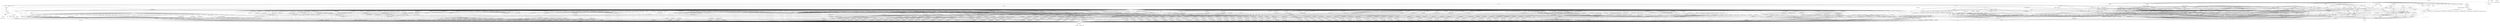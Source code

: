 digraph depends {
    node [shape=plaintext]
"alsa-utils-alsamixer" -> "libasound2";
"alsa-utils-alsamixer" -> "libformw5";
"alsa-utils-alsamixer" -> "libmenuw5";
"alsa-utils-alsamixer" -> "libncursesw5";
"alsa-utils-alsamixer" -> "libpanelw5";
"alsa-utils-alsamixer" -> "libtinfo5";
"angstrom-feed-configs" -> "opkg" [style=dotted];
"angstrom-packagegroup-boot" -> "angstrom-version";
"angstrom-packagegroup-boot" -> "packagegroup-boot";
"avahi-daemon" -> "base-files";
"avahi-daemon" -> "base-passwd";
"avahi-daemon" -> "libavahi-common3";
"avahi-daemon" -> "libavahi-core7";
"avahi-daemon" -> "libcap2";
"avahi-daemon" -> "libdaemon0";
"avahi-daemon" -> "libdbus-1-3";
"avahi-daemon" -> "libexpat1";
"avahi-daemon" -> "libnss-mdns" [style=dotted];
"avahi-daemon" -> "shadow";
"avahi-utils" -> "libavahi-client3";
"avahi-utils" -> "libavahi-common3";
"bash" -> "base-files";
"bash" -> "libtinfo5";
"bash" -> "update-alternatives-opkg";
"bluez5" -> "libdbus-1-3";
"bluez5" -> "libglib-2.0-0";
"bluez5" -> "libreadline6";
"bluez5" -> "libudev1";
"busybox" -> "busybox-syslog" [style=dotted];
"busybox" -> "busybox-udhcpc" [style=dotted];
"busybox" -> "update-alternatives-opkg";
"busybox-syslog" -> "update-alternatives-opkg";
"coreutils" -> "libattr1";
"coreutils" -> "libcap2";
"coreutils" -> "libgmp10";
"coreutils" -> "update-alternatives-opkg";
"cpio" -> "update-alternatives-opkg";
"cpufreq-tweaks" -> "cpufrequtils";
"curl" -> "libcurl4";
"curl" -> "libz1";
"dbus-1" -> "base-files";
"dbus-1" -> "base-passwd";
"dbus-1" -> "libdbus-1-3";
"dbus-1" -> "libexpat1";
"dbus-1" -> "libx11-6";
"dbus-1" -> "shadow";
"dracut" -> "bash";
"dracut" -> "busybox" [style=dotted];
"dracut" -> "coreutils" [style=dotted];
"dracut" -> "cpio";
"dracut" -> "findutils";
"dracut" -> "kernel-modules" [style=dotted];
"dracut" -> "ldd";
"dracut" -> "systemd";
"dracut" -> "util-linux";
"dracut" -> "util-linux-blkid";
"dracut" -> "util-linux-getopt";
"e2fsprogs-e2fsck" -> "libblkid1";
"e2fsprogs-e2fsck" -> "libcom-err2";
"e2fsprogs-e2fsck" -> "libe2p2";
"e2fsprogs-e2fsck" -> "libext2fs2";
"e2fsprogs-e2fsck" -> "libuuid1";
"findutils" -> "update-alternatives-opkg";
"fixmac" -> "ranpwd";
"glibc-gconv-ibm850" -> "glibc-gconv";
"glibc-gconv-unicode" -> "glibc-gconv";
"glibc-gconv-utf-32" -> "glibc-gconv";
"glibc-localedata-en-gb" -> "glibc-localedata-en-us";
"glibc-localedata-en-gb" -> "glibc-localedata-i18n";
"glibc-localedata-en-gb" -> "glibc-localedata-iso14651-t1";
"glibc-localedata-en-gb" -> "glibc-localedata-translit-combining";
"glibc-localedata-en-us" -> "glibc-localedata-en-gb";
"glibc-localedata-en-us" -> "glibc-localedata-iso14651-t1";
"glibc-localedata-i18n" -> "glibc-localedata-iso14651-t1";
"glibc-localedata-i18n" -> "glibc-localedata-translit-neutral";
"glibc-localedata-iso14651-t1" -> "glibc-localedata-iso14651-t1-common";
"glibc-localedata-translit-neutral" -> "glibc-localedata-translit-circle";
"glibc-localedata-translit-neutral" -> "glibc-localedata-translit-cjk-compat";
"glibc-localedata-translit-neutral" -> "glibc-localedata-translit-compat";
"glibc-localedata-translit-neutral" -> "glibc-localedata-translit-font";
"glibc-localedata-translit-neutral" -> "glibc-localedata-translit-fraction";
"glibc-localedata-translit-neutral" -> "glibc-localedata-translit-narrow";
"glibc-localedata-translit-neutral" -> "glibc-localedata-translit-small";
"glibc-localedata-translit-neutral" -> "glibc-localedata-translit-wide";
"htop" -> "libncursesw5";
"htop" -> "libtinfo5";
"htop" -> "ncurses-terminfo";
"initscripts-functions" -> "update-alternatives-opkg";
"iptables" -> "kernel-module-ip-tables" [style=dotted];
"iptables" -> "kernel-module-ipt-masquerade" [style=dotted];
"iptables" -> "kernel-module-iptable-filter" [style=dotted];
"iptables" -> "kernel-module-iptable-nat" [style=dotted];
"iptables" -> "kernel-module-nf-conntrack" [style=dotted];
"iptables" -> "kernel-module-nf-conntrack-ipv4" [style=dotted];
"iptables" -> "kernel-module-nf-defrag-ipv4" [style=dotted];
"iptables" -> "kernel-module-nf-nat" [style=dotted];
"iptables" -> "kernel-module-x-tables" [style=dotted];
"iw" -> "libnl-3-200";
"iw" -> "libnl-3-genl";
"kbd" -> "update-alternatives-opkg";
"kernel" -> "kernel-4.6.0-rc4";
"kernel-4.6.0-rc4" -> "kernel-image-4.6.0-rc4";
"kernel-image-4.6.0-rc4" -> "kernel-devicetree";
"kernel-image-4.6.0-rc4" -> "kernel-devicetree-overlays" [style=dotted];
"kernel-module-6lowpan" -> "kernel-4.6.0-rc4";
"kernel-module-a8293" -> "kernel-4.6.0-rc4";
"kernel-module-act-bpf" -> "kernel-4.6.0-rc4";
"kernel-module-act-connmark" -> "kernel-4.6.0-rc4";
"kernel-module-act-vlan" -> "kernel-4.6.0-rc4";
"kernel-module-adv7170" -> "kernel-4.6.0-rc4";
"kernel-module-adv7175" -> "kernel-4.6.0-rc4";
"kernel-module-adv7511" -> "kernel-4.6.0-rc4";
"kernel-module-aes-x86-64" -> "kernel-4.6.0-rc4";
"kernel-module-aesni-intel" -> "kernel-4.6.0-rc4";
"kernel-module-aesni-intel" -> "kernel-module-aes-x86-64";
"kernel-module-af-alg" -> "kernel-4.6.0-rc4";
"kernel-module-af-packet-diag" -> "kernel-4.6.0-rc4";
"kernel-module-af9013" -> "kernel-4.6.0-rc4";
"kernel-module-af9033" -> "kernel-4.6.0-rc4";
"kernel-module-ah6" -> "kernel-4.6.0-rc4";
"kernel-module-ah6" -> "kernel-module-ipv6";
"kernel-module-aircable" -> "kernel-4.6.0-rc4";
"kernel-module-airo" -> "kernel-4.6.0-rc4";
"kernel-module-airo" -> "kernel-module-cfg80211";
"kernel-module-airo" -> "kernel-module-rfkill";
"kernel-module-algif-hash" -> "kernel-4.6.0-rc4";
"kernel-module-algif-hash" -> "kernel-module-af-alg";
"kernel-module-algif-skcipher" -> "kernel-4.6.0-rc4";
"kernel-module-algif-skcipher" -> "kernel-module-af-alg";
"kernel-module-anubis" -> "kernel-4.6.0-rc4";
"kernel-module-aoe" -> "kernel-4.6.0-rc4";
"kernel-module-ark3116" -> "kernel-4.6.0-rc4";
"kernel-module-as102-fe" -> "kernel-4.6.0-rc4";
"kernel-module-asix" -> "kernel-4.6.0-rc4";
"kernel-module-asix" -> "kernel-module-usbnet";
"kernel-module-at76c50x-usb" -> "kernel-4.6.0-rc4";
"kernel-module-at76c50x-usb" -> "kernel-module-cfg80211";
"kernel-module-at76c50x-usb" -> "kernel-module-mac80211";
"kernel-module-at76c50x-usb" -> "kernel-module-rfkill";
"kernel-module-ath3k" -> "kernel-4.6.0-rc4";
"kernel-module-ath3k" -> "kernel-module-bluetooth";
"kernel-module-ath3k" -> "kernel-module-rfkill";
"kernel-module-atmel" -> "kernel-4.6.0-rc4";
"kernel-module-atmel" -> "kernel-module-cfg80211";
"kernel-module-atmel" -> "kernel-module-rfkill";
"kernel-module-atmel-pci" -> "kernel-4.6.0-rc4";
"kernel-module-atmel-pci" -> "kernel-module-atmel";
"kernel-module-atmel-pci" -> "kernel-module-cfg80211";
"kernel-module-atmel-pci" -> "kernel-module-rfkill";
"kernel-module-au0828" -> "kernel-4.6.0-rc4";
"kernel-module-au0828" -> "kernel-module-tveeprom";
"kernel-module-au8522-common" -> "kernel-4.6.0-rc4";
"kernel-module-au8522-decoder" -> "kernel-4.6.0-rc4";
"kernel-module-au8522-decoder" -> "kernel-module-au8522-common";
"kernel-module-au8522-dig" -> "kernel-4.6.0-rc4";
"kernel-module-au8522-dig" -> "kernel-module-au8522-common";
"kernel-module-ax88179-178a" -> "kernel-4.6.0-rc4";
"kernel-module-ax88179-178a" -> "kernel-module-usbnet";
"kernel-module-b2c2-flexcop" -> "kernel-4.6.0-rc4";
"kernel-module-b2c2-flexcop" -> "kernel-module-cx24113";
"kernel-module-b2c2-flexcop" -> "kernel-module-cx24123";
"kernel-module-b2c2-flexcop" -> "kernel-module-s5h1420";
"kernel-module-b2c2-flexcop-pci" -> "kernel-4.6.0-rc4";
"kernel-module-b2c2-flexcop-pci" -> "kernel-module-b2c2-flexcop";
"kernel-module-b2c2-flexcop-pci" -> "kernel-module-cx24113";
"kernel-module-b2c2-flexcop-pci" -> "kernel-module-cx24123";
"kernel-module-b2c2-flexcop-pci" -> "kernel-module-s5h1420";
"kernel-module-b2c2-flexcop-usb" -> "kernel-4.6.0-rc4";
"kernel-module-b2c2-flexcop-usb" -> "kernel-module-b2c2-flexcop";
"kernel-module-b2c2-flexcop-usb" -> "kernel-module-cx24113";
"kernel-module-b2c2-flexcop-usb" -> "kernel-module-cx24123";
"kernel-module-b2c2-flexcop-usb" -> "kernel-module-s5h1420";
"kernel-module-bcm203x" -> "kernel-4.6.0-rc4";
"kernel-module-bcm203x" -> "kernel-module-bluetooth";
"kernel-module-bcm203x" -> "kernel-module-rfkill";
"kernel-module-bcm3510" -> "kernel-4.6.0-rc4";
"kernel-module-belkin-sa" -> "kernel-4.6.0-rc4";
"kernel-module-bfusb" -> "kernel-4.6.0-rc4";
"kernel-module-bfusb" -> "kernel-module-bluetooth";
"kernel-module-bfusb" -> "kernel-module-rfkill";
"kernel-module-bluetooth" -> "kernel-4.6.0-rc4";
"kernel-module-bluetooth" -> "kernel-module-rfkill";
"kernel-module-bnep" -> "kernel-4.6.0-rc4";
"kernel-module-bnep" -> "kernel-module-bluetooth";
"kernel-module-bnep" -> "kernel-module-rfkill";
"kernel-module-br-netfilter" -> "kernel-4.6.0-rc4";
"kernel-module-br-netfilter" -> "kernel-module-bridge";
"kernel-module-br-netfilter" -> "kernel-module-ipv6";
"kernel-module-br-netfilter" -> "kernel-module-llc";
"kernel-module-br-netfilter" -> "kernel-module-stp";
"kernel-module-bridge" -> "kernel-4.6.0-rc4";
"kernel-module-bridge" -> "kernel-module-ipv6";
"kernel-module-bridge" -> "kernel-module-llc";
"kernel-module-bridge" -> "kernel-module-stp";
"kernel-module-bsd-comp" -> "kernel-4.6.0-rc4";
"kernel-module-bsd-comp" -> "kernel-module-ppp-generic";
"kernel-module-bsd-comp" -> "kernel-module-slhc";
"kernel-module-bt819" -> "kernel-4.6.0-rc4";
"kernel-module-bt856" -> "kernel-4.6.0-rc4";
"kernel-module-bt866" -> "kernel-4.6.0-rc4";
"kernel-module-btbcm" -> "kernel-4.6.0-rc4";
"kernel-module-btbcm" -> "kernel-module-bluetooth";
"kernel-module-btbcm" -> "kernel-module-rfkill";
"kernel-module-btcoexist" -> "kernel-4.6.0-rc4";
"kernel-module-btintel" -> "kernel-4.6.0-rc4";
"kernel-module-btintel" -> "kernel-module-bluetooth";
"kernel-module-btintel" -> "kernel-module-rfkill";
"kernel-module-btmrvl" -> "kernel-4.6.0-rc4";
"kernel-module-btmrvl" -> "kernel-module-bluetooth";
"kernel-module-btmrvl" -> "kernel-module-rfkill";
"kernel-module-btrtl" -> "kernel-4.6.0-rc4";
"kernel-module-btrtl" -> "kernel-module-bluetooth";
"kernel-module-btrtl" -> "kernel-module-rfkill";
"kernel-module-btusb" -> "kernel-4.6.0-rc4";
"kernel-module-btusb" -> "kernel-module-bluetooth";
"kernel-module-btusb" -> "kernel-module-btbcm";
"kernel-module-btusb" -> "kernel-module-btintel";
"kernel-module-btusb" -> "kernel-module-btrtl";
"kernel-module-btusb" -> "kernel-module-rfkill";
"kernel-module-budget" -> "kernel-4.6.0-rc4";
"kernel-module-budget" -> "kernel-module-budget-core";
"kernel-module-budget" -> "kernel-module-saa7146";
"kernel-module-budget" -> "kernel-module-ttpci-eeprom";
"kernel-module-budget-av" -> "kernel-4.6.0-rc4";
"kernel-module-budget-av" -> "kernel-module-budget-core";
"kernel-module-budget-av" -> "kernel-module-saa7146";
"kernel-module-budget-av" -> "kernel-module-saa7146-vv";
"kernel-module-budget-av" -> "kernel-module-ttpci-eeprom";
"kernel-module-budget-av" -> "kernel-module-videobuf-core";
"kernel-module-budget-av" -> "kernel-module-videobuf-dma-sg";
"kernel-module-budget-core" -> "kernel-4.6.0-rc4";
"kernel-module-budget-core" -> "kernel-module-saa7146";
"kernel-module-budget-core" -> "kernel-module-ttpci-eeprom";
"kernel-module-budget-patch" -> "kernel-4.6.0-rc4";
"kernel-module-budget-patch" -> "kernel-module-budget-core";
"kernel-module-budget-patch" -> "kernel-module-saa7146";
"kernel-module-budget-patch" -> "kernel-module-ttpci-eeprom";
"kernel-module-cafe-ccic" -> "kernel-4.6.0-rc4";
"kernel-module-cafe-ccic" -> "kernel-module-videobuf2-dma-contig";
"kernel-module-cafe-ccic" -> "kernel-module-videobuf2-dma-sg";
"kernel-module-camellia-generic" -> "kernel-4.6.0-rc4";
"kernel-module-catc" -> "kernel-4.6.0-rc4";
"kernel-module-ccm" -> "kernel-4.6.0-rc4";
"kernel-module-cdc-acm" -> "kernel-4.6.0-rc4";
"kernel-module-cdc-eem" -> "kernel-4.6.0-rc4";
"kernel-module-cdc-eem" -> "kernel-module-usbnet";
"kernel-module-cdc-ether" -> "kernel-4.6.0-rc4";
"kernel-module-cdc-ether" -> "kernel-module-usbnet";
"kernel-module-cdc-mbim" -> "kernel-4.6.0-rc4";
"kernel-module-cdc-mbim" -> "kernel-module-cdc-ncm";
"kernel-module-cdc-mbim" -> "kernel-module-cdc-wdm";
"kernel-module-cdc-mbim" -> "kernel-module-usbnet";
"kernel-module-cdc-ncm" -> "kernel-4.6.0-rc4";
"kernel-module-cdc-ncm" -> "kernel-module-usbnet";
"kernel-module-cdc-subset" -> "kernel-4.6.0-rc4";
"kernel-module-cdc-subset" -> "kernel-module-usbnet";
"kernel-module-cdc-wdm" -> "kernel-4.6.0-rc4";
"kernel-module-ceph" -> "kernel-4.6.0-rc4";
"kernel-module-ceph" -> "kernel-module-libceph";
"kernel-module-cfg80211" -> "kernel-4.6.0-rc4";
"kernel-module-cfg80211" -> "kernel-module-rfkill";
"kernel-module-ch341" -> "kernel-4.6.0-rc4";
"kernel-module-ch9200" -> "kernel-4.6.0-rc4";
"kernel-module-ch9200" -> "kernel-module-usbnet";
"kernel-module-cls-bpf" -> "kernel-4.6.0-rc4";
"kernel-module-cls-flower" -> "kernel-4.6.0-rc4";
"kernel-module-cpia2" -> "kernel-4.6.0-rc4";
"kernel-module-cramfs" -> "kernel-4.6.0-rc4";
"kernel-module-crc32c-intel" -> "kernel-4.6.0-rc4";
"kernel-module-crc7" -> "kernel-4.6.0-rc4";
"kernel-module-crypto-user" -> "kernel-4.6.0-rc4";
"kernel-module-cryptoloop" -> "kernel-4.6.0-rc4";
"kernel-module-cs53l32a" -> "kernel-4.6.0-rc4";
"kernel-module-ctr" -> "kernel-4.6.0-rc4";
"kernel-module-cuse" -> "kernel-4.6.0-rc4";
"kernel-module-cx22700" -> "kernel-4.6.0-rc4";
"kernel-module-cx2341x" -> "kernel-4.6.0-rc4";
"kernel-module-cx24113" -> "kernel-4.6.0-rc4";
"kernel-module-cx24116" -> "kernel-4.6.0-rc4";
"kernel-module-cx24120" -> "kernel-4.6.0-rc4";
"kernel-module-cx24123" -> "kernel-4.6.0-rc4";
"kernel-module-cx25821" -> "kernel-4.6.0-rc4";
"kernel-module-cx25821" -> "kernel-module-videobuf2-dma-sg";
"kernel-module-cx25821-alsa" -> "kernel-4.6.0-rc4";
"kernel-module-cx25821-alsa" -> "kernel-module-cx25821";
"kernel-module-cx25821-alsa" -> "kernel-module-videobuf2-dma-sg";
"kernel-module-cx25840" -> "kernel-4.6.0-rc4";
"kernel-module-cx82310-eth" -> "kernel-4.6.0-rc4";
"kernel-module-cx82310-eth" -> "kernel-module-usbnet";
"kernel-module-cxd2820r" -> "kernel-4.6.0-rc4";
"kernel-module-cyberjack" -> "kernel-4.6.0-rc4";
"kernel-module-cypress-m8" -> "kernel-4.6.0-rc4";
"kernel-module-ddbridge" -> "kernel-4.6.0-rc4";
"kernel-module-digi-acceleport" -> "kernel-4.6.0-rc4";
"kernel-module-dlm" -> "kernel-4.6.0-rc4";
"kernel-module-dm-flakey" -> "kernel-4.6.0-rc4";
"kernel-module-dm9601" -> "kernel-4.6.0-rc4";
"kernel-module-dm9601" -> "kernel-module-usbnet";
"kernel-module-drx39xyj" -> "kernel-4.6.0-rc4";
"kernel-module-drxd" -> "kernel-4.6.0-rc4";
"kernel-module-drxk" -> "kernel-4.6.0-rc4";
"kernel-module-dummy" -> "kernel-4.6.0-rc4";
"kernel-module-dummy-irq" -> "kernel-4.6.0-rc4";
"kernel-module-dvb-as102" -> "kernel-4.6.0-rc4";
"kernel-module-dvb-pll" -> "kernel-4.6.0-rc4";
"kernel-module-dvb-ttpci" -> "kernel-4.6.0-rc4";
"kernel-module-dvb-ttpci" -> "kernel-module-saa7146";
"kernel-module-dvb-ttpci" -> "kernel-module-saa7146-vv";
"kernel-module-dvb-ttpci" -> "kernel-module-ttpci-eeprom";
"kernel-module-dvb-ttpci" -> "kernel-module-videobuf-core";
"kernel-module-dvb-ttpci" -> "kernel-module-videobuf-dma-sg";
"kernel-module-dvb-ttusb-budget" -> "kernel-4.6.0-rc4";
"kernel-module-dvb-usb-af9015" -> "kernel-4.6.0-rc4";
"kernel-module-dvb-usb-af9015" -> "kernel-module-dvb-usb-v2";
"kernel-module-dvb-usb-af9035" -> "kernel-4.6.0-rc4";
"kernel-module-dvb-usb-af9035" -> "kernel-module-dvb-usb-v2";
"kernel-module-dvb-usb-anysee" -> "kernel-4.6.0-rc4";
"kernel-module-dvb-usb-anysee" -> "kernel-module-dvb-usb-v2";
"kernel-module-dvb-usb-au6610" -> "kernel-4.6.0-rc4";
"kernel-module-dvb-usb-au6610" -> "kernel-module-dvb-usb-v2";
"kernel-module-dvb-usb-az6007" -> "kernel-4.6.0-rc4";
"kernel-module-dvb-usb-az6007" -> "kernel-module-dvb-usb-v2";
"kernel-module-dvb-usb-ce6230" -> "kernel-4.6.0-rc4";
"kernel-module-dvb-usb-ce6230" -> "kernel-module-dvb-usb-v2";
"kernel-module-dvb-usb-dvbsky" -> "kernel-4.6.0-rc4";
"kernel-module-dvb-usb-dvbsky" -> "kernel-module-dvb-usb-v2";
"kernel-module-dvb-usb-dvbsky" -> "kernel-module-m88ds3103";
"kernel-module-dvb-usb-ec168" -> "kernel-4.6.0-rc4";
"kernel-module-dvb-usb-ec168" -> "kernel-module-dvb-usb-v2";
"kernel-module-dvb-usb-gl861" -> "kernel-4.6.0-rc4";
"kernel-module-dvb-usb-gl861" -> "kernel-module-dvb-usb-v2";
"kernel-module-dvb-usb-rtl28xxu" -> "kernel-4.6.0-rc4";
"kernel-module-dvb-usb-rtl28xxu" -> "kernel-module-dvb-usb-v2";
"kernel-module-dvb-usb-v2" -> "kernel-4.6.0-rc4";
"kernel-module-e4000" -> "kernel-4.6.0-rc4";
"kernel-module-earth-pt1" -> "kernel-4.6.0-rc4";
"kernel-module-ebt-802-3" -> "kernel-4.6.0-rc4";
"kernel-module-ebt-among" -> "kernel-4.6.0-rc4";
"kernel-module-ebt-arp" -> "kernel-4.6.0-rc4";
"kernel-module-ebt-arpreply" -> "kernel-4.6.0-rc4";
"kernel-module-ebt-dnat" -> "kernel-4.6.0-rc4";
"kernel-module-ebt-ip" -> "kernel-4.6.0-rc4";
"kernel-module-ebt-limit" -> "kernel-4.6.0-rc4";
"kernel-module-ebt-log" -> "kernel-4.6.0-rc4";
"kernel-module-ebt-mark" -> "kernel-4.6.0-rc4";
"kernel-module-ebt-mark-m" -> "kernel-4.6.0-rc4";
"kernel-module-ebt-pkttype" -> "kernel-4.6.0-rc4";
"kernel-module-ebt-redirect" -> "kernel-4.6.0-rc4";
"kernel-module-ebt-snat" -> "kernel-4.6.0-rc4";
"kernel-module-ebt-stp" -> "kernel-4.6.0-rc4";
"kernel-module-ebt-vlan" -> "kernel-4.6.0-rc4";
"kernel-module-ebtable-broute" -> "kernel-4.6.0-rc4";
"kernel-module-ebtable-broute" -> "kernel-module-bridge";
"kernel-module-ebtable-broute" -> "kernel-module-ebtables";
"kernel-module-ebtable-broute" -> "kernel-module-ipv6";
"kernel-module-ebtable-broute" -> "kernel-module-llc";
"kernel-module-ebtable-broute" -> "kernel-module-stp";
"kernel-module-ebtable-filter" -> "kernel-4.6.0-rc4";
"kernel-module-ebtable-filter" -> "kernel-module-ebtables";
"kernel-module-ebtable-nat" -> "kernel-4.6.0-rc4";
"kernel-module-ebtable-nat" -> "kernel-module-ebtables";
"kernel-module-ebtables" -> "kernel-4.6.0-rc4";
"kernel-module-ec100" -> "kernel-4.6.0-rc4";
"kernel-module-eeprom-93cx6" -> "kernel-4.6.0-rc4";
"kernel-module-efs" -> "kernel-4.6.0-rc4";
"kernel-module-ehci-platform" -> "kernel-4.6.0-rc4";
"kernel-module-em-ipset" -> "kernel-4.6.0-rc4";
"kernel-module-em-ipset" -> "kernel-module-ip-set";
"kernel-module-em28xx" -> "kernel-4.6.0-rc4";
"kernel-module-em28xx" -> "kernel-module-tveeprom";
"kernel-module-em28xx-alsa" -> "kernel-4.6.0-rc4";
"kernel-module-em28xx-alsa" -> "kernel-module-em28xx";
"kernel-module-em28xx-alsa" -> "kernel-module-tveeprom";
"kernel-module-em28xx-dvb" -> "kernel-4.6.0-rc4";
"kernel-module-em28xx-dvb" -> "kernel-module-em28xx";
"kernel-module-em28xx-dvb" -> "kernel-module-tveeprom";
"kernel-module-empeg" -> "kernel-4.6.0-rc4";
"kernel-module-esp6" -> "kernel-4.6.0-rc4";
"kernel-module-esp6" -> "kernel-module-ipv6";
"kernel-module-ezusb" -> "kernel-4.6.0-rc4";
"kernel-module-f81232" -> "kernel-4.6.0-rc4";
"kernel-module-fc0011" -> "kernel-4.6.0-rc4";
"kernel-module-fc0012" -> "kernel-4.6.0-rc4";
"kernel-module-fc0013" -> "kernel-4.6.0-rc4";
"kernel-module-fc2580" -> "kernel-4.6.0-rc4";
"kernel-module-firedtv" -> "kernel-4.6.0-rc4";
"kernel-module-firedtv" -> "kernel-module-firewire-core";
"kernel-module-firewire-core" -> "kernel-4.6.0-rc4";
"kernel-module-firewire-net" -> "kernel-4.6.0-rc4";
"kernel-module-firewire-net" -> "kernel-module-firewire-core";
"kernel-module-firewire-ohci" -> "kernel-4.6.0-rc4";
"kernel-module-firewire-ohci" -> "kernel-module-firewire-core";
"kernel-module-firewire-sbp2" -> "kernel-4.6.0-rc4";
"kernel-module-firewire-sbp2" -> "kernel-module-firewire-core";
"kernel-module-ftdi-sio" -> "kernel-4.6.0-rc4";
"kernel-module-garmin-gps" -> "kernel-4.6.0-rc4";
"kernel-module-gcm" -> "kernel-4.6.0-rc4";
"kernel-module-ghash-clmulni-intel" -> "kernel-4.6.0-rc4";
"kernel-module-ghash-generic" -> "kernel-4.6.0-rc4";
"kernel-module-gl620a" -> "kernel-4.6.0-rc4";
"kernel-module-gl620a" -> "kernel-module-usbnet";
"kernel-module-gre" -> "kernel-4.6.0-rc4";
"kernel-module-gspca-benq" -> "kernel-4.6.0-rc4";
"kernel-module-gspca-benq" -> "kernel-module-gspca-main";
"kernel-module-gspca-conex" -> "kernel-4.6.0-rc4";
"kernel-module-gspca-conex" -> "kernel-module-gspca-main";
"kernel-module-gspca-cpia1" -> "kernel-4.6.0-rc4";
"kernel-module-gspca-cpia1" -> "kernel-module-gspca-main";
"kernel-module-gspca-etoms" -> "kernel-4.6.0-rc4";
"kernel-module-gspca-etoms" -> "kernel-module-gspca-main";
"kernel-module-gspca-finepix" -> "kernel-4.6.0-rc4";
"kernel-module-gspca-finepix" -> "kernel-module-gspca-main";
"kernel-module-gspca-gl860" -> "kernel-4.6.0-rc4";
"kernel-module-gspca-gl860" -> "kernel-module-gspca-main";
"kernel-module-gspca-jeilinj" -> "kernel-4.6.0-rc4";
"kernel-module-gspca-jeilinj" -> "kernel-module-gspca-main";
"kernel-module-gspca-jl2005bcd" -> "kernel-4.6.0-rc4";
"kernel-module-gspca-jl2005bcd" -> "kernel-module-gspca-main";
"kernel-module-gspca-kinect" -> "kernel-4.6.0-rc4";
"kernel-module-gspca-kinect" -> "kernel-module-gspca-main";
"kernel-module-gspca-konica" -> "kernel-4.6.0-rc4";
"kernel-module-gspca-konica" -> "kernel-module-gspca-main";
"kernel-module-gspca-m5602" -> "kernel-4.6.0-rc4";
"kernel-module-gspca-m5602" -> "kernel-module-gspca-main";
"kernel-module-gspca-main" -> "kernel-4.6.0-rc4";
"kernel-module-gspca-mars" -> "kernel-4.6.0-rc4";
"kernel-module-gspca-mars" -> "kernel-module-gspca-main";
"kernel-module-gspca-mr97310a" -> "kernel-4.6.0-rc4";
"kernel-module-gspca-mr97310a" -> "kernel-module-gspca-main";
"kernel-module-gspca-nw80x" -> "kernel-4.6.0-rc4";
"kernel-module-gspca-nw80x" -> "kernel-module-gspca-main";
"kernel-module-gspca-ov519" -> "kernel-4.6.0-rc4";
"kernel-module-gspca-ov519" -> "kernel-module-gspca-main";
"kernel-module-gspca-ov534" -> "kernel-4.6.0-rc4";
"kernel-module-gspca-ov534" -> "kernel-module-gspca-main";
"kernel-module-gspca-ov534-9" -> "kernel-4.6.0-rc4";
"kernel-module-gspca-ov534-9" -> "kernel-module-gspca-main";
"kernel-module-gspca-pac207" -> "kernel-4.6.0-rc4";
"kernel-module-gspca-pac207" -> "kernel-module-gspca-main";
"kernel-module-gspca-pac7302" -> "kernel-4.6.0-rc4";
"kernel-module-gspca-pac7302" -> "kernel-module-gspca-main";
"kernel-module-gspca-pac7311" -> "kernel-4.6.0-rc4";
"kernel-module-gspca-pac7311" -> "kernel-module-gspca-main";
"kernel-module-gspca-se401" -> "kernel-4.6.0-rc4";
"kernel-module-gspca-se401" -> "kernel-module-gspca-main";
"kernel-module-gspca-sn9c2028" -> "kernel-4.6.0-rc4";
"kernel-module-gspca-sn9c2028" -> "kernel-module-gspca-main";
"kernel-module-gspca-sn9c20x" -> "kernel-4.6.0-rc4";
"kernel-module-gspca-sn9c20x" -> "kernel-module-gspca-main";
"kernel-module-gspca-sonixj" -> "kernel-4.6.0-rc4";
"kernel-module-gspca-sonixj" -> "kernel-module-gspca-main";
"kernel-module-gspca-spca1528" -> "kernel-4.6.0-rc4";
"kernel-module-gspca-spca1528" -> "kernel-module-gspca-main";
"kernel-module-gspca-spca500" -> "kernel-4.6.0-rc4";
"kernel-module-gspca-spca500" -> "kernel-module-gspca-main";
"kernel-module-gspca-spca501" -> "kernel-4.6.0-rc4";
"kernel-module-gspca-spca501" -> "kernel-module-gspca-main";
"kernel-module-gspca-spca505" -> "kernel-4.6.0-rc4";
"kernel-module-gspca-spca505" -> "kernel-module-gspca-main";
"kernel-module-gspca-spca506" -> "kernel-4.6.0-rc4";
"kernel-module-gspca-spca506" -> "kernel-module-gspca-main";
"kernel-module-gspca-spca508" -> "kernel-4.6.0-rc4";
"kernel-module-gspca-spca508" -> "kernel-module-gspca-main";
"kernel-module-gspca-spca561" -> "kernel-4.6.0-rc4";
"kernel-module-gspca-spca561" -> "kernel-module-gspca-main";
"kernel-module-gspca-sq905" -> "kernel-4.6.0-rc4";
"kernel-module-gspca-sq905" -> "kernel-module-gspca-main";
"kernel-module-gspca-sq905c" -> "kernel-4.6.0-rc4";
"kernel-module-gspca-sq905c" -> "kernel-module-gspca-main";
"kernel-module-gspca-sq930x" -> "kernel-4.6.0-rc4";
"kernel-module-gspca-sq930x" -> "kernel-module-gspca-main";
"kernel-module-gspca-stk014" -> "kernel-4.6.0-rc4";
"kernel-module-gspca-stk014" -> "kernel-module-gspca-main";
"kernel-module-gspca-stk1135" -> "kernel-4.6.0-rc4";
"kernel-module-gspca-stk1135" -> "kernel-module-gspca-main";
"kernel-module-gspca-stv0680" -> "kernel-4.6.0-rc4";
"kernel-module-gspca-stv0680" -> "kernel-module-gspca-main";
"kernel-module-gspca-stv06xx" -> "kernel-4.6.0-rc4";
"kernel-module-gspca-stv06xx" -> "kernel-module-gspca-main";
"kernel-module-gspca-sunplus" -> "kernel-4.6.0-rc4";
"kernel-module-gspca-sunplus" -> "kernel-module-gspca-main";
"kernel-module-gspca-t613" -> "kernel-4.6.0-rc4";
"kernel-module-gspca-t613" -> "kernel-module-gspca-main";
"kernel-module-gspca-topro" -> "kernel-4.6.0-rc4";
"kernel-module-gspca-topro" -> "kernel-module-gspca-main";
"kernel-module-gspca-touptek" -> "kernel-4.6.0-rc4";
"kernel-module-gspca-touptek" -> "kernel-module-gspca-main";
"kernel-module-gspca-tv8532" -> "kernel-4.6.0-rc4";
"kernel-module-gspca-tv8532" -> "kernel-module-gspca-main";
"kernel-module-gspca-vc032x" -> "kernel-4.6.0-rc4";
"kernel-module-gspca-vc032x" -> "kernel-module-gspca-main";
"kernel-module-gspca-vicam" -> "kernel-4.6.0-rc4";
"kernel-module-gspca-vicam" -> "kernel-module-gspca-main";
"kernel-module-gspca-xirlink-cit" -> "kernel-4.6.0-rc4";
"kernel-module-gspca-xirlink-cit" -> "kernel-module-gspca-main";
"kernel-module-gspca-zc3xx" -> "kernel-4.6.0-rc4";
"kernel-module-gspca-zc3xx" -> "kernel-module-gspca-main";
"kernel-module-hci-vhci" -> "kernel-4.6.0-rc4";
"kernel-module-hci-vhci" -> "kernel-module-bluetooth";
"kernel-module-hci-vhci" -> "kernel-module-rfkill";
"kernel-module-hdpvr" -> "kernel-4.6.0-rc4";
"kernel-module-hexium-gemini" -> "kernel-4.6.0-rc4";
"kernel-module-hexium-gemini" -> "kernel-module-saa7146";
"kernel-module-hexium-gemini" -> "kernel-module-saa7146-vv";
"kernel-module-hexium-gemini" -> "kernel-module-videobuf-core";
"kernel-module-hexium-gemini" -> "kernel-module-videobuf-dma-sg";
"kernel-module-hexium-orion" -> "kernel-4.6.0-rc4";
"kernel-module-hexium-orion" -> "kernel-module-saa7146";
"kernel-module-hexium-orion" -> "kernel-module-saa7146-vv";
"kernel-module-hexium-orion" -> "kernel-module-videobuf-core";
"kernel-module-hexium-orion" -> "kernel-module-videobuf-dma-sg";
"kernel-module-hfsplus" -> "kernel-4.6.0-rc4";
"kernel-module-hidp" -> "kernel-4.6.0-rc4";
"kernel-module-hidp" -> "kernel-module-bluetooth";
"kernel-module-hidp" -> "kernel-module-rfkill";
"kernel-module-hostap" -> "kernel-4.6.0-rc4";
"kernel-module-hostap" -> "kernel-module-lib80211";
"kernel-module-hostap-pci" -> "kernel-4.6.0-rc4";
"kernel-module-hostap-pci" -> "kernel-module-hostap";
"kernel-module-hostap-pci" -> "kernel-module-lib80211";
"kernel-module-hostap-plx" -> "kernel-4.6.0-rc4";
"kernel-module-hostap-plx" -> "kernel-module-hostap";
"kernel-module-hostap-plx" -> "kernel-module-lib80211";
"kernel-module-hso" -> "kernel-4.6.0-rc4";
"kernel-module-hso" -> "kernel-module-rfkill";
"kernel-module-i2c-ali1535" -> "kernel-4.6.0-rc4";
"kernel-module-i2c-ali1563" -> "kernel-4.6.0-rc4";
"kernel-module-i2c-ali15x3" -> "kernel-4.6.0-rc4";
"kernel-module-i2c-amd756" -> "kernel-4.6.0-rc4";
"kernel-module-i2c-amd8111" -> "kernel-4.6.0-rc4";
"kernel-module-i2c-hid" -> "kernel-4.6.0-rc4";
"kernel-module-i2c-i801" -> "kernel-4.6.0-rc4";
"kernel-module-i2c-nforce2" -> "kernel-4.6.0-rc4";
"kernel-module-i2c-ocores" -> "kernel-4.6.0-rc4";
"kernel-module-i2c-parport" -> "kernel-4.6.0-rc4";
"kernel-module-i2c-parport" -> "kernel-module-i2c-smbus";
"kernel-module-i2c-parport-light" -> "kernel-4.6.0-rc4";
"kernel-module-i2c-parport-light" -> "kernel-module-i2c-smbus";
"kernel-module-i2c-piix4" -> "kernel-4.6.0-rc4";
"kernel-module-i2c-simtec" -> "kernel-4.6.0-rc4";
"kernel-module-i2c-sis5595" -> "kernel-4.6.0-rc4";
"kernel-module-i2c-sis630" -> "kernel-4.6.0-rc4";
"kernel-module-i2c-sis96x" -> "kernel-4.6.0-rc4";
"kernel-module-i2c-slave-eeprom" -> "kernel-4.6.0-rc4";
"kernel-module-i2c-smbus" -> "kernel-4.6.0-rc4";
"kernel-module-i2c-stub" -> "kernel-4.6.0-rc4";
"kernel-module-i2c-taos-evm" -> "kernel-4.6.0-rc4";
"kernel-module-i2c-tiny-usb" -> "kernel-4.6.0-rc4";
"kernel-module-i2c-via" -> "kernel-4.6.0-rc4";
"kernel-module-i2c-viapro" -> "kernel-4.6.0-rc4";
"kernel-module-ila" -> "kernel-4.6.0-rc4";
"kernel-module-input-polldev" -> "kernel-4.6.0-rc4";
"kernel-module-int51x1" -> "kernel-4.6.0-rc4";
"kernel-module-int51x1" -> "kernel-module-usbnet";
"kernel-module-intel-rapl" -> "kernel-4.6.0-rc4";
"kernel-module-io-edgeport" -> "kernel-4.6.0-rc4";
"kernel-module-io-ti" -> "kernel-4.6.0-rc4";
"kernel-module-ip-gre" -> "kernel-4.6.0-rc4";
"kernel-module-ip-gre" -> "kernel-module-gre";
"kernel-module-ip-set" -> "kernel-4.6.0-rc4";
"kernel-module-ip-set-bitmap-ip" -> "kernel-4.6.0-rc4";
"kernel-module-ip-set-bitmap-ip" -> "kernel-module-ip-set";
"kernel-module-ip-set-bitmap-ipmac" -> "kernel-4.6.0-rc4";
"kernel-module-ip-set-bitmap-ipmac" -> "kernel-module-ip-set";
"kernel-module-ip-set-bitmap-port" -> "kernel-4.6.0-rc4";
"kernel-module-ip-set-bitmap-port" -> "kernel-module-ip-set";
"kernel-module-ip-set-hash-ip" -> "kernel-4.6.0-rc4";
"kernel-module-ip-set-hash-ip" -> "kernel-module-ip-set";
"kernel-module-ip-set-hash-ipport" -> "kernel-4.6.0-rc4";
"kernel-module-ip-set-hash-ipport" -> "kernel-module-ip-set";
"kernel-module-ip-set-hash-ipportip" -> "kernel-4.6.0-rc4";
"kernel-module-ip-set-hash-ipportip" -> "kernel-module-ip-set";
"kernel-module-ip-set-hash-ipportnet" -> "kernel-4.6.0-rc4";
"kernel-module-ip-set-hash-ipportnet" -> "kernel-module-ip-set";
"kernel-module-ip-set-hash-mac" -> "kernel-4.6.0-rc4";
"kernel-module-ip-set-hash-mac" -> "kernel-module-ip-set";
"kernel-module-ip-set-hash-net" -> "kernel-4.6.0-rc4";
"kernel-module-ip-set-hash-net" -> "kernel-module-ip-set";
"kernel-module-ip-set-hash-netiface" -> "kernel-4.6.0-rc4";
"kernel-module-ip-set-hash-netiface" -> "kernel-module-ip-set";
"kernel-module-ip-set-hash-netnet" -> "kernel-4.6.0-rc4";
"kernel-module-ip-set-hash-netnet" -> "kernel-module-ip-set";
"kernel-module-ip-set-hash-netport" -> "kernel-4.6.0-rc4";
"kernel-module-ip-set-hash-netport" -> "kernel-module-ip-set";
"kernel-module-ip-set-hash-netportnet" -> "kernel-4.6.0-rc4";
"kernel-module-ip-set-hash-netportnet" -> "kernel-module-ip-set";
"kernel-module-ip-set-list-set" -> "kernel-4.6.0-rc4";
"kernel-module-ip-set-list-set" -> "kernel-module-ip-set";
"kernel-module-ip-vti" -> "kernel-4.6.0-rc4";
"kernel-module-ip6-gre" -> "kernel-4.6.0-rc4";
"kernel-module-ip6-gre" -> "kernel-module-ip6-tunnel";
"kernel-module-ip6-gre" -> "kernel-module-ipv6";
"kernel-module-ip6-gre" -> "kernel-module-tunnel6";
"kernel-module-ip6-tables" -> "kernel-4.6.0-rc4";
"kernel-module-ip6-tunnel" -> "kernel-4.6.0-rc4";
"kernel-module-ip6-tunnel" -> "kernel-module-ipv6";
"kernel-module-ip6-tunnel" -> "kernel-module-tunnel6";
"kernel-module-ip6-udp-tunnel" -> "kernel-4.6.0-rc4";
"kernel-module-ip6-vti" -> "kernel-4.6.0-rc4";
"kernel-module-ip6-vti" -> "kernel-module-ip6-tunnel";
"kernel-module-ip6-vti" -> "kernel-module-ipv6";
"kernel-module-ip6-vti" -> "kernel-module-tunnel6";
"kernel-module-ip6t-ah" -> "kernel-4.6.0-rc4";
"kernel-module-ip6t-eui64" -> "kernel-4.6.0-rc4";
"kernel-module-ip6t-frag" -> "kernel-4.6.0-rc4";
"kernel-module-ip6t-hbh" -> "kernel-4.6.0-rc4";
"kernel-module-ip6t-ipv6header" -> "kernel-4.6.0-rc4";
"kernel-module-ip6t-masquerade" -> "kernel-4.6.0-rc4";
"kernel-module-ip6t-masquerade" -> "kernel-module-ipv6";
"kernel-module-ip6t-masquerade" -> "kernel-module-nf-nat-masquerade-ipv6";
"kernel-module-ip6t-mh" -> "kernel-4.6.0-rc4";
"kernel-module-ip6t-npt" -> "kernel-4.6.0-rc4";
"kernel-module-ip6t-reject" -> "kernel-4.6.0-rc4";
"kernel-module-ip6t-reject" -> "kernel-module-ipv6";
"kernel-module-ip6t-reject" -> "kernel-module-nf-reject-ipv6";
"kernel-module-ip6t-rpfilter" -> "kernel-4.6.0-rc4";
"kernel-module-ip6t-rpfilter" -> "kernel-module-ipv6";
"kernel-module-ip6t-rt" -> "kernel-4.6.0-rc4";
"kernel-module-ip6t-synproxy" -> "kernel-4.6.0-rc4";
"kernel-module-ip6t-synproxy" -> "kernel-module-ipv6";
"kernel-module-ip6t-synproxy" -> "kernel-module-nf-synproxy-core";
"kernel-module-ip6table-filter" -> "kernel-4.6.0-rc4";
"kernel-module-ip6table-filter" -> "kernel-module-ip6-tables";
"kernel-module-ip6table-mangle" -> "kernel-4.6.0-rc4";
"kernel-module-ip6table-mangle" -> "kernel-module-ip6-tables";
"kernel-module-ip6table-mangle" -> "kernel-module-ipv6";
"kernel-module-ip6table-nat" -> "kernel-4.6.0-rc4";
"kernel-module-ip6table-nat" -> "kernel-module-ip6-tables";
"kernel-module-ip6table-nat" -> "kernel-module-ipv6";
"kernel-module-ip6table-nat" -> "kernel-module-nf-nat-ipv6";
"kernel-module-ip6table-raw" -> "kernel-4.6.0-rc4";
"kernel-module-ip6table-raw" -> "kernel-module-ip6-tables";
"kernel-module-ipaq" -> "kernel-4.6.0-rc4";
"kernel-module-ipcomp6" -> "kernel-4.6.0-rc4";
"kernel-module-ipcomp6" -> "kernel-module-ipv6";
"kernel-module-ipcomp6" -> "kernel-module-tunnel6";
"kernel-module-ipcomp6" -> "kernel-module-xfrm6-tunnel";
"kernel-module-ipheth" -> "kernel-4.6.0-rc4";
"kernel-module-ipt-masquerade" -> "kernel-4.6.0-rc4";
"kernel-module-ipt-masquerade" -> "kernel-module-nf-nat-masquerade-ipv4";
"kernel-module-ipt-rpfilter" -> "kernel-4.6.0-rc4";
"kernel-module-ipt-synproxy" -> "kernel-4.6.0-rc4";
"kernel-module-ipt-synproxy" -> "kernel-module-nf-synproxy-core";
"kernel-module-iptable-nat" -> "kernel-4.6.0-rc4";
"kernel-module-ipv6" -> "kernel-4.6.0-rc4";
"kernel-module-ipvlan" -> "kernel-4.6.0-rc4";
"kernel-module-ipvlan" -> "kernel-module-ipv6";
"kernel-module-ipw" -> "kernel-4.6.0-rc4";
"kernel-module-ipw" -> "kernel-module-usb-wwan";
"kernel-module-ipw2100" -> "kernel-4.6.0-rc4";
"kernel-module-ipw2100" -> "kernel-module-cfg80211";
"kernel-module-ipw2100" -> "kernel-module-lib80211";
"kernel-module-ipw2100" -> "kernel-module-libipw";
"kernel-module-ipw2100" -> "kernel-module-rfkill";
"kernel-module-ipw2200" -> "kernel-4.6.0-rc4";
"kernel-module-ipw2200" -> "kernel-module-cfg80211";
"kernel-module-ipw2200" -> "kernel-module-lib80211";
"kernel-module-ipw2200" -> "kernel-module-libipw";
"kernel-module-ipw2200" -> "kernel-module-rfkill";
"kernel-module-ir-usb" -> "kernel-4.6.0-rc4";
"kernel-module-iscsi-boot-sysfs" -> "kernel-4.6.0-rc4";
"kernel-module-iscsi-target-mod" -> "kernel-4.6.0-rc4";
"kernel-module-iscsi-target-mod" -> "kernel-module-target-core-mod";
"kernel-module-iscsi-tcp" -> "kernel-4.6.0-rc4";
"kernel-module-iscsi-tcp" -> "kernel-module-libiscsi";
"kernel-module-iscsi-tcp" -> "kernel-module-libiscsi-tcp";
"kernel-module-iscsi-tcp" -> "kernel-module-scsi-transport-iscsi";
"kernel-module-isl6405" -> "kernel-4.6.0-rc4";
"kernel-module-isl6421" -> "kernel-4.6.0-rc4";
"kernel-module-isl6423" -> "kernel-4.6.0-rc4";
"kernel-module-it913x" -> "kernel-4.6.0-rc4";
"kernel-module-itd1000" -> "kernel-4.6.0-rc4";
"kernel-module-iuu-phoenix" -> "kernel-4.6.0-rc4";
"kernel-module-iwl4965" -> "kernel-4.6.0-rc4";
"kernel-module-iwl4965" -> "kernel-module-cfg80211";
"kernel-module-iwl4965" -> "kernel-module-iwlegacy";
"kernel-module-iwl4965" -> "kernel-module-mac80211";
"kernel-module-iwl4965" -> "kernel-module-rfkill";
"kernel-module-iwlegacy" -> "kernel-4.6.0-rc4";
"kernel-module-iwlegacy" -> "kernel-module-cfg80211";
"kernel-module-iwlegacy" -> "kernel-module-mac80211";
"kernel-module-iwlegacy" -> "kernel-module-rfkill";
"kernel-module-kalmia" -> "kernel-4.6.0-rc4";
"kernel-module-kalmia" -> "kernel-module-usbnet";
"kernel-module-kaweth" -> "kernel-4.6.0-rc4";
"kernel-module-keyspan" -> "kernel-4.6.0-rc4";
"kernel-module-keyspan" -> "kernel-module-ezusb";
"kernel-module-keyspan-pda" -> "kernel-4.6.0-rc4";
"kernel-module-keyspan-pda" -> "kernel-module-ezusb";
"kernel-module-khazad" -> "kernel-4.6.0-rc4";
"kernel-module-kl5kusb105" -> "kernel-4.6.0-rc4";
"kernel-module-kobil-sct" -> "kernel-4.6.0-rc4";
"kernel-module-ks0127" -> "kernel-4.6.0-rc4";
"kernel-module-l2tp-core" -> "kernel-4.6.0-rc4";
"kernel-module-l2tp-core" -> "kernel-module-ip6-udp-tunnel";
"kernel-module-l2tp-core" -> "kernel-module-ipv6";
"kernel-module-l2tp-core" -> "kernel-module-udp-tunnel";
"kernel-module-l2tp-debugfs" -> "kernel-4.6.0-rc4";
"kernel-module-l2tp-debugfs" -> "kernel-module-ip6-udp-tunnel";
"kernel-module-l2tp-debugfs" -> "kernel-module-ipv6";
"kernel-module-l2tp-debugfs" -> "kernel-module-l2tp-core";
"kernel-module-l2tp-debugfs" -> "kernel-module-udp-tunnel";
"kernel-module-l2tp-eth" -> "kernel-4.6.0-rc4";
"kernel-module-l2tp-eth" -> "kernel-module-ip6-udp-tunnel";
"kernel-module-l2tp-eth" -> "kernel-module-ipv6";
"kernel-module-l2tp-eth" -> "kernel-module-l2tp-core";
"kernel-module-l2tp-eth" -> "kernel-module-l2tp-netlink";
"kernel-module-l2tp-eth" -> "kernel-module-udp-tunnel";
"kernel-module-l2tp-ip" -> "kernel-4.6.0-rc4";
"kernel-module-l2tp-ip" -> "kernel-module-ip6-udp-tunnel";
"kernel-module-l2tp-ip" -> "kernel-module-ipv6";
"kernel-module-l2tp-ip" -> "kernel-module-l2tp-core";
"kernel-module-l2tp-ip" -> "kernel-module-udp-tunnel";
"kernel-module-l2tp-ip6" -> "kernel-4.6.0-rc4";
"kernel-module-l2tp-ip6" -> "kernel-module-ip6-udp-tunnel";
"kernel-module-l2tp-ip6" -> "kernel-module-ipv6";
"kernel-module-l2tp-ip6" -> "kernel-module-l2tp-core";
"kernel-module-l2tp-ip6" -> "kernel-module-udp-tunnel";
"kernel-module-l2tp-netlink" -> "kernel-4.6.0-rc4";
"kernel-module-l2tp-netlink" -> "kernel-module-ip6-udp-tunnel";
"kernel-module-l2tp-netlink" -> "kernel-module-ipv6";
"kernel-module-l2tp-netlink" -> "kernel-module-l2tp-core";
"kernel-module-l2tp-netlink" -> "kernel-module-udp-tunnel";
"kernel-module-l2tp-ppp" -> "kernel-4.6.0-rc4";
"kernel-module-l2tp-ppp" -> "kernel-module-ip6-udp-tunnel";
"kernel-module-l2tp-ppp" -> "kernel-module-ipv6";
"kernel-module-l2tp-ppp" -> "kernel-module-l2tp-core";
"kernel-module-l2tp-ppp" -> "kernel-module-l2tp-netlink";
"kernel-module-l2tp-ppp" -> "kernel-module-ppp-generic";
"kernel-module-l2tp-ppp" -> "kernel-module-pppox";
"kernel-module-l2tp-ppp" -> "kernel-module-slhc";
"kernel-module-l2tp-ppp" -> "kernel-module-udp-tunnel";
"kernel-module-l64781" -> "kernel-4.6.0-rc4";
"kernel-module-lan78xx" -> "kernel-4.6.0-rc4";
"kernel-module-lcd" -> "kernel-4.6.0-rc4";
"kernel-module-lg-vl600" -> "kernel-4.6.0-rc4";
"kernel-module-lg-vl600" -> "kernel-module-cdc-ether";
"kernel-module-lg-vl600" -> "kernel-module-usbnet";
"kernel-module-lgdt3305" -> "kernel-4.6.0-rc4";
"kernel-module-lgdt330x" -> "kernel-4.6.0-rc4";
"kernel-module-lib80211" -> "kernel-4.6.0-rc4";
"kernel-module-lib80211-crypt-ccmp" -> "kernel-4.6.0-rc4";
"kernel-module-lib80211-crypt-ccmp" -> "kernel-module-lib80211";
"kernel-module-lib80211-crypt-tkip" -> "kernel-4.6.0-rc4";
"kernel-module-lib80211-crypt-tkip" -> "kernel-module-lib80211";
"kernel-module-lib80211-crypt-wep" -> "kernel-4.6.0-rc4";
"kernel-module-lib80211-crypt-wep" -> "kernel-module-lib80211";
"kernel-module-libceph" -> "kernel-4.6.0-rc4";
"kernel-module-libertas" -> "kernel-4.6.0-rc4";
"kernel-module-libertas" -> "kernel-module-cfg80211";
"kernel-module-libertas" -> "kernel-module-rfkill";
"kernel-module-libertas-tf" -> "kernel-4.6.0-rc4";
"kernel-module-libertas-tf" -> "kernel-module-cfg80211";
"kernel-module-libertas-tf" -> "kernel-module-mac80211";
"kernel-module-libertas-tf" -> "kernel-module-rfkill";
"kernel-module-libfc" -> "kernel-4.6.0-rc4";
"kernel-module-libfc" -> "kernel-module-scsi-transport-fc";
"kernel-module-libfcoe" -> "kernel-4.6.0-rc4";
"kernel-module-libfcoe" -> "kernel-module-libfc";
"kernel-module-libfcoe" -> "kernel-module-scsi-transport-fc";
"kernel-module-libipw" -> "kernel-4.6.0-rc4";
"kernel-module-libipw" -> "kernel-module-cfg80211";
"kernel-module-libipw" -> "kernel-module-lib80211";
"kernel-module-libipw" -> "kernel-module-rfkill";
"kernel-module-libiscsi" -> "kernel-4.6.0-rc4";
"kernel-module-libiscsi" -> "kernel-module-scsi-transport-iscsi";
"kernel-module-libiscsi-tcp" -> "kernel-4.6.0-rc4";
"kernel-module-libiscsi-tcp" -> "kernel-module-libiscsi";
"kernel-module-libiscsi-tcp" -> "kernel-module-scsi-transport-iscsi";
"kernel-module-libore" -> "kernel-4.6.0-rc4";
"kernel-module-libore" -> "kernel-module-libosd";
"kernel-module-libosd" -> "kernel-4.6.0-rc4";
"kernel-module-libsas" -> "kernel-4.6.0-rc4";
"kernel-module-llc" -> "kernel-4.6.0-rc4";
"kernel-module-lnbp21" -> "kernel-4.6.0-rc4";
"kernel-module-ltc2941-battery-gauge" -> "kernel-4.6.0-rc4";
"kernel-module-m88ds3103" -> "kernel-4.6.0-rc4";
"kernel-module-mac80211" -> "kernel-4.6.0-rc4";
"kernel-module-mac80211" -> "kernel-module-cfg80211";
"kernel-module-mac80211" -> "kernel-module-rfkill";
"kernel-module-macvlan" -> "kernel-4.6.0-rc4";
"kernel-module-macvtap" -> "kernel-4.6.0-rc4";
"kernel-module-macvtap" -> "kernel-module-macvlan";
"kernel-module-mb86a20s" -> "kernel-4.6.0-rc4";
"kernel-module-mcs7830" -> "kernel-4.6.0-rc4";
"kernel-module-mcs7830" -> "kernel-module-usbnet";
"kernel-module-mct-u232" -> "kernel-4.6.0-rc4";
"kernel-module-md-cluster" -> "kernel-4.6.0-rc4";
"kernel-module-md-cluster" -> "kernel-module-dlm";
"kernel-module-metro-usb" -> "kernel-4.6.0-rc4";
"kernel-module-mip6" -> "kernel-4.6.0-rc4";
"kernel-module-mip6" -> "kernel-module-ipv6";
"kernel-module-mos7720" -> "kernel-4.6.0-rc4";
"kernel-module-mos7840" -> "kernel-4.6.0-rc4";
"kernel-module-mpls-gso" -> "kernel-4.6.0-rc4";
"kernel-module-mpls-iptunnel" -> "kernel-4.6.0-rc4";
"kernel-module-mpls-iptunnel" -> "kernel-module-mpls-router";
"kernel-module-mpls-router" -> "kernel-4.6.0-rc4";
"kernel-module-mptbase" -> "kernel-4.6.0-rc4";
"kernel-module-mptctl" -> "kernel-4.6.0-rc4";
"kernel-module-mptctl" -> "kernel-module-mptbase";
"kernel-module-mptfc" -> "kernel-4.6.0-rc4";
"kernel-module-mptfc" -> "kernel-module-mptbase";
"kernel-module-mptfc" -> "kernel-module-mptscsih";
"kernel-module-mptfc" -> "kernel-module-scsi-transport-fc";
"kernel-module-mptsas" -> "kernel-4.6.0-rc4";
"kernel-module-mptsas" -> "kernel-module-mptbase";
"kernel-module-mptsas" -> "kernel-module-mptscsih";
"kernel-module-mptscsih" -> "kernel-4.6.0-rc4";
"kernel-module-mptscsih" -> "kernel-module-mptbase";
"kernel-module-mptspi" -> "kernel-4.6.0-rc4";
"kernel-module-mptspi" -> "kernel-module-mptbase";
"kernel-module-mptspi" -> "kernel-module-mptscsih";
"kernel-module-mptspi" -> "kernel-module-scsi-transport-spi";
"kernel-module-msp3400" -> "kernel-4.6.0-rc4";
"kernel-module-mt2060" -> "kernel-4.6.0-rc4";
"kernel-module-mt2063" -> "kernel-4.6.0-rc4";
"kernel-module-mt2131" -> "kernel-4.6.0-rc4";
"kernel-module-mt312" -> "kernel-4.6.0-rc4";
"kernel-module-mt352" -> "kernel-4.6.0-rc4";
"kernel-module-mt7601u" -> "kernel-4.6.0-rc4";
"kernel-module-mt7601u" -> "kernel-module-cfg80211";
"kernel-module-mt7601u" -> "kernel-module-mac80211";
"kernel-module-mt7601u" -> "kernel-module-rfkill";
"kernel-module-mwl8k" -> "kernel-4.6.0-rc4";
"kernel-module-mwl8k" -> "kernel-module-cfg80211";
"kernel-module-mwl8k" -> "kernel-module-mac80211";
"kernel-module-mwl8k" -> "kernel-module-rfkill";
"kernel-module-mxb" -> "kernel-4.6.0-rc4";
"kernel-module-mxb" -> "kernel-module-saa7146";
"kernel-module-mxb" -> "kernel-module-saa7146-vv";
"kernel-module-mxb" -> "kernel-module-videobuf-core";
"kernel-module-mxb" -> "kernel-module-videobuf-dma-sg";
"kernel-module-mxl5005s" -> "kernel-4.6.0-rc4";
"kernel-module-mxl5007t" -> "kernel-4.6.0-rc4";
"kernel-module-navman" -> "kernel-4.6.0-rc4";
"kernel-module-net1080" -> "kernel-4.6.0-rc4";
"kernel-module-net1080" -> "kernel-module-usbnet";
"kernel-module-nf-conntrack-h323" -> "kernel-4.6.0-rc4";
"kernel-module-nf-conntrack-ipv6" -> "kernel-4.6.0-rc4";
"kernel-module-nf-conntrack-ipv6" -> "kernel-module-ipv6";
"kernel-module-nf-conntrack-ipv6" -> "kernel-module-nf-defrag-ipv6";
"kernel-module-nf-defrag-ipv6" -> "kernel-4.6.0-rc4";
"kernel-module-nf-defrag-ipv6" -> "kernel-module-ipv6";
"kernel-module-nf-dup-ipv4" -> "kernel-4.6.0-rc4";
"kernel-module-nf-dup-ipv6" -> "kernel-4.6.0-rc4";
"kernel-module-nf-dup-ipv6" -> "kernel-module-ipv6";
"kernel-module-nf-log-bridge" -> "kernel-4.6.0-rc4";
"kernel-module-nf-log-common" -> "kernel-4.6.0-rc4";
"kernel-module-nf-log-ipv4" -> "kernel-4.6.0-rc4";
"kernel-module-nf-log-ipv4" -> "kernel-module-nf-log-common";
"kernel-module-nf-log-ipv6" -> "kernel-4.6.0-rc4";
"kernel-module-nf-log-ipv6" -> "kernel-module-nf-log-common";
"kernel-module-nf-nat-h323" -> "kernel-4.6.0-rc4";
"kernel-module-nf-nat-h323" -> "kernel-module-nf-conntrack-h323";
"kernel-module-nf-nat-ipv6" -> "kernel-4.6.0-rc4";
"kernel-module-nf-nat-ipv6" -> "kernel-module-ipv6";
"kernel-module-nf-nat-masquerade-ipv4" -> "kernel-4.6.0-rc4";
"kernel-module-nf-nat-masquerade-ipv6" -> "kernel-4.6.0-rc4";
"kernel-module-nf-nat-masquerade-ipv6" -> "kernel-module-ipv6";
"kernel-module-nf-reject-ipv6" -> "kernel-4.6.0-rc4";
"kernel-module-nf-reject-ipv6" -> "kernel-module-ipv6";
"kernel-module-nf-synproxy-core" -> "kernel-4.6.0-rc4";
"kernel-module-nf-tables" -> "kernel-4.6.0-rc4";
"kernel-module-nf-tables-arp" -> "kernel-4.6.0-rc4";
"kernel-module-nf-tables-arp" -> "kernel-module-nf-tables";
"kernel-module-nf-tables-bridge" -> "kernel-4.6.0-rc4";
"kernel-module-nf-tables-bridge" -> "kernel-module-nf-tables";
"kernel-module-nf-tables-ipv4" -> "kernel-4.6.0-rc4";
"kernel-module-nf-tables-ipv4" -> "kernel-module-nf-tables";
"kernel-module-nf-tables-ipv6" -> "kernel-4.6.0-rc4";
"kernel-module-nf-tables-ipv6" -> "kernel-module-nf-tables";
"kernel-module-nf-tables-netdev" -> "kernel-4.6.0-rc4";
"kernel-module-nf-tables-netdev" -> "kernel-module-nf-tables";
"kernel-module-nfnetlink-acct" -> "kernel-4.6.0-rc4";
"kernel-module-nfnetlink-cttimeout" -> "kernel-4.6.0-rc4";
"kernel-module-nfs-layout-flexfiles" -> "kernel-4.6.0-rc4";
"kernel-module-nft-chain-nat-ipv4" -> "kernel-4.6.0-rc4";
"kernel-module-nft-chain-nat-ipv4" -> "kernel-module-nf-tables";
"kernel-module-nft-chain-nat-ipv6" -> "kernel-4.6.0-rc4";
"kernel-module-nft-chain-nat-ipv6" -> "kernel-module-ipv6";
"kernel-module-nft-chain-nat-ipv6" -> "kernel-module-nf-nat-ipv6";
"kernel-module-nft-chain-nat-ipv6" -> "kernel-module-nf-tables";
"kernel-module-nft-chain-route-ipv4" -> "kernel-4.6.0-rc4";
"kernel-module-nft-chain-route-ipv4" -> "kernel-module-nf-tables";
"kernel-module-nft-chain-route-ipv6" -> "kernel-4.6.0-rc4";
"kernel-module-nft-chain-route-ipv6" -> "kernel-module-ipv6";
"kernel-module-nft-chain-route-ipv6" -> "kernel-module-nf-tables";
"kernel-module-nft-compat" -> "kernel-4.6.0-rc4";
"kernel-module-nft-compat" -> "kernel-module-nf-tables";
"kernel-module-nft-counter" -> "kernel-4.6.0-rc4";
"kernel-module-nft-counter" -> "kernel-module-nf-tables";
"kernel-module-nft-ct" -> "kernel-4.6.0-rc4";
"kernel-module-nft-ct" -> "kernel-module-nf-tables";
"kernel-module-nft-dup-ipv4" -> "kernel-4.6.0-rc4";
"kernel-module-nft-dup-ipv4" -> "kernel-module-nf-dup-ipv4";
"kernel-module-nft-dup-ipv4" -> "kernel-module-nf-tables";
"kernel-module-nft-dup-ipv6" -> "kernel-4.6.0-rc4";
"kernel-module-nft-dup-ipv6" -> "kernel-module-ipv6";
"kernel-module-nft-dup-ipv6" -> "kernel-module-nf-dup-ipv6";
"kernel-module-nft-dup-ipv6" -> "kernel-module-nf-tables";
"kernel-module-nft-exthdr" -> "kernel-4.6.0-rc4";
"kernel-module-nft-exthdr" -> "kernel-module-nf-tables";
"kernel-module-nft-hash" -> "kernel-4.6.0-rc4";
"kernel-module-nft-hash" -> "kernel-module-nf-tables";
"kernel-module-nft-limit" -> "kernel-4.6.0-rc4";
"kernel-module-nft-limit" -> "kernel-module-nf-tables";
"kernel-module-nft-log" -> "kernel-4.6.0-rc4";
"kernel-module-nft-log" -> "kernel-module-nf-tables";
"kernel-module-nft-masq" -> "kernel-4.6.0-rc4";
"kernel-module-nft-masq" -> "kernel-module-nf-tables";
"kernel-module-nft-masq-ipv4" -> "kernel-4.6.0-rc4";
"kernel-module-nft-masq-ipv4" -> "kernel-module-nf-nat-masquerade-ipv4";
"kernel-module-nft-masq-ipv4" -> "kernel-module-nf-tables";
"kernel-module-nft-masq-ipv4" -> "kernel-module-nft-masq";
"kernel-module-nft-masq-ipv6" -> "kernel-4.6.0-rc4";
"kernel-module-nft-masq-ipv6" -> "kernel-module-ipv6";
"kernel-module-nft-masq-ipv6" -> "kernel-module-nf-nat-masquerade-ipv6";
"kernel-module-nft-masq-ipv6" -> "kernel-module-nf-tables";
"kernel-module-nft-masq-ipv6" -> "kernel-module-nft-masq";
"kernel-module-nft-meta" -> "kernel-4.6.0-rc4";
"kernel-module-nft-meta" -> "kernel-module-nf-tables";
"kernel-module-nft-nat" -> "kernel-4.6.0-rc4";
"kernel-module-nft-nat" -> "kernel-module-nf-tables";
"kernel-module-nft-rbtree" -> "kernel-4.6.0-rc4";
"kernel-module-nft-rbtree" -> "kernel-module-nf-tables";
"kernel-module-nft-redir" -> "kernel-4.6.0-rc4";
"kernel-module-nft-redir" -> "kernel-module-nf-tables";
"kernel-module-nft-redir-ipv4" -> "kernel-4.6.0-rc4";
"kernel-module-nft-redir-ipv4" -> "kernel-module-nf-tables";
"kernel-module-nft-redir-ipv4" -> "kernel-module-nft-redir";
"kernel-module-nft-redir-ipv6" -> "kernel-4.6.0-rc4";
"kernel-module-nft-redir-ipv6" -> "kernel-module-nf-tables";
"kernel-module-nft-redir-ipv6" -> "kernel-module-nft-redir";
"kernel-module-ngene" -> "kernel-4.6.0-rc4";
"kernel-module-nhc-dest" -> "kernel-4.6.0-rc4";
"kernel-module-nhc-dest" -> "kernel-module-6lowpan";
"kernel-module-nhc-fragment" -> "kernel-4.6.0-rc4";
"kernel-module-nhc-fragment" -> "kernel-module-6lowpan";
"kernel-module-nhc-hop" -> "kernel-4.6.0-rc4";
"kernel-module-nhc-hop" -> "kernel-module-6lowpan";
"kernel-module-nhc-ipv6" -> "kernel-4.6.0-rc4";
"kernel-module-nhc-ipv6" -> "kernel-module-6lowpan";
"kernel-module-nhc-mobility" -> "kernel-4.6.0-rc4";
"kernel-module-nhc-mobility" -> "kernel-module-6lowpan";
"kernel-module-nhc-routing" -> "kernel-4.6.0-rc4";
"kernel-module-nhc-routing" -> "kernel-module-6lowpan";
"kernel-module-nhc-udp" -> "kernel-4.6.0-rc4";
"kernel-module-nhc-udp" -> "kernel-module-6lowpan";
"kernel-module-nlmon" -> "kernel-4.6.0-rc4";
"kernel-module-null-blk" -> "kernel-4.6.0-rc4";
"kernel-module-nxt200x" -> "kernel-4.6.0-rc4";
"kernel-module-objlayoutdriver" -> "kernel-4.6.0-rc4";
"kernel-module-objlayoutdriver" -> "kernel-module-libore";
"kernel-module-objlayoutdriver" -> "kernel-module-libosd";
"kernel-module-objlayoutdriver" -> "kernel-module-osd";
"kernel-module-ohci-pci" -> "kernel-4.6.0-rc4";
"kernel-module-ohci-platform" -> "kernel-4.6.0-rc4";
"kernel-module-omninet" -> "kernel-4.6.0-rc4";
"kernel-module-openvswitch" -> "kernel-4.6.0-rc4";
"kernel-module-openvswitch" -> "kernel-module-ipv6";
"kernel-module-openvswitch" -> "kernel-module-nf-defrag-ipv6";
"kernel-module-openvswitch" -> "kernel-module-nf-nat-ipv6";
"kernel-module-option" -> "kernel-4.6.0-rc4";
"kernel-module-option" -> "kernel-module-usb-wwan";
"kernel-module-orinoco" -> "kernel-4.6.0-rc4";
"kernel-module-orinoco" -> "kernel-module-cfg80211";
"kernel-module-orinoco" -> "kernel-module-rfkill";
"kernel-module-orinoco-nortel" -> "kernel-4.6.0-rc4";
"kernel-module-orinoco-nortel" -> "kernel-module-cfg80211";
"kernel-module-orinoco-nortel" -> "kernel-module-orinoco";
"kernel-module-orinoco-nortel" -> "kernel-module-rfkill";
"kernel-module-orinoco-pci" -> "kernel-4.6.0-rc4";
"kernel-module-orinoco-pci" -> "kernel-module-cfg80211";
"kernel-module-orinoco-pci" -> "kernel-module-orinoco";
"kernel-module-orinoco-pci" -> "kernel-module-rfkill";
"kernel-module-orinoco-plx" -> "kernel-4.6.0-rc4";
"kernel-module-orinoco-plx" -> "kernel-module-cfg80211";
"kernel-module-orinoco-plx" -> "kernel-module-orinoco";
"kernel-module-orinoco-plx" -> "kernel-module-rfkill";
"kernel-module-orinoco-tmd" -> "kernel-4.6.0-rc4";
"kernel-module-orinoco-tmd" -> "kernel-module-cfg80211";
"kernel-module-orinoco-tmd" -> "kernel-module-orinoco";
"kernel-module-orinoco-tmd" -> "kernel-module-rfkill";
"kernel-module-orinoco-usb" -> "kernel-4.6.0-rc4";
"kernel-module-orinoco-usb" -> "kernel-module-cfg80211";
"kernel-module-orinoco-usb" -> "kernel-module-orinoco";
"kernel-module-orinoco-usb" -> "kernel-module-rfkill";
"kernel-module-osd" -> "kernel-4.6.0-rc4";
"kernel-module-osd" -> "kernel-module-libosd";
"kernel-module-oti6858" -> "kernel-4.6.0-rc4";
"kernel-module-ov7670" -> "kernel-4.6.0-rc4";
"kernel-module-overlay" -> "kernel-4.6.0-rc4";
"kernel-module-p8022" -> "kernel-4.6.0-rc4";
"kernel-module-p8022" -> "kernel-module-llc";
"kernel-module-pcbc" -> "kernel-4.6.0-rc4";
"kernel-module-pegasus" -> "kernel-4.6.0-rc4";
"kernel-module-pl2303" -> "kernel-4.6.0-rc4";
"kernel-module-plip" -> "kernel-4.6.0-rc4";
"kernel-module-plusb" -> "kernel-4.6.0-rc4";
"kernel-module-plusb" -> "kernel-module-usbnet";
"kernel-module-pluto2" -> "kernel-4.6.0-rc4";
"kernel-module-pluto2" -> "kernel-module-tda1004x";
"kernel-module-ppp-async" -> "kernel-4.6.0-rc4";
"kernel-module-ppp-async" -> "kernel-module-ppp-generic";
"kernel-module-ppp-async" -> "kernel-module-slhc";
"kernel-module-ppp-deflate" -> "kernel-4.6.0-rc4";
"kernel-module-ppp-deflate" -> "kernel-module-ppp-generic";
"kernel-module-ppp-deflate" -> "kernel-module-slhc";
"kernel-module-ppp-generic" -> "kernel-4.6.0-rc4";
"kernel-module-ppp-generic" -> "kernel-module-slhc";
"kernel-module-ppp-mppe" -> "kernel-4.6.0-rc4";
"kernel-module-ppp-mppe" -> "kernel-module-ppp-generic";
"kernel-module-ppp-mppe" -> "kernel-module-slhc";
"kernel-module-ppp-synctty" -> "kernel-4.6.0-rc4";
"kernel-module-ppp-synctty" -> "kernel-module-ppp-generic";
"kernel-module-ppp-synctty" -> "kernel-module-slhc";
"kernel-module-pppoe" -> "kernel-4.6.0-rc4";
"kernel-module-pppoe" -> "kernel-module-ppp-generic";
"kernel-module-pppoe" -> "kernel-module-pppox";
"kernel-module-pppoe" -> "kernel-module-slhc";
"kernel-module-pppox" -> "kernel-4.6.0-rc4";
"kernel-module-pppox" -> "kernel-module-ppp-generic";
"kernel-module-pppox" -> "kernel-module-slhc";
"kernel-module-pps-gpio" -> "kernel-4.6.0-rc4";
"kernel-module-pps-ldisc" -> "kernel-4.6.0-rc4";
"kernel-module-pps-parport" -> "kernel-4.6.0-rc4";
"kernel-module-pptp" -> "kernel-4.6.0-rc4";
"kernel-module-pptp" -> "kernel-module-gre";
"kernel-module-pptp" -> "kernel-module-ppp-generic";
"kernel-module-pptp" -> "kernel-module-pppox";
"kernel-module-pptp" -> "kernel-module-slhc";
"kernel-module-prism54" -> "kernel-4.6.0-rc4";
"kernel-module-psnap" -> "kernel-4.6.0-rc4";
"kernel-module-psnap" -> "kernel-module-llc";
"kernel-module-pvrusb2" -> "kernel-4.6.0-rc4";
"kernel-module-pvrusb2" -> "kernel-module-cx2341x";
"kernel-module-pvrusb2" -> "kernel-module-tveeprom";
"kernel-module-pwc" -> "kernel-4.6.0-rc4";
"kernel-module-qmi-wwan" -> "kernel-4.6.0-rc4";
"kernel-module-qmi-wwan" -> "kernel-module-cdc-wdm";
"kernel-module-qmi-wwan" -> "kernel-module-usbnet";
"kernel-module-qt1010" -> "kernel-4.6.0-rc4";
"kernel-module-r820t" -> "kernel-4.6.0-rc4";
"kernel-module-radio-i2c-si470x" -> "kernel-4.6.0-rc4";
"kernel-module-radio-keene" -> "kernel-4.6.0-rc4";
"kernel-module-radio-ma901" -> "kernel-4.6.0-rc4";
"kernel-module-radio-shark" -> "kernel-4.6.0-rc4";
"kernel-module-radio-shark" -> "kernel-module-tea575x";
"kernel-module-radio-wl1273" -> "kernel-4.6.0-rc4";
"kernel-module-rds" -> "kernel-4.6.0-rc4";
"kernel-module-regulator-haptic" -> "kernel-4.6.0-rc4";
"kernel-module-rfcomm" -> "kernel-4.6.0-rc4";
"kernel-module-rfcomm" -> "kernel-module-bluetooth";
"kernel-module-rfcomm" -> "kernel-module-rfkill";
"kernel-module-rfkill" -> "kernel-4.6.0-rc4";
"kernel-module-rfkill-gpio" -> "kernel-4.6.0-rc4";
"kernel-module-rfkill-gpio" -> "kernel-module-rfkill";
"kernel-module-rmd128" -> "kernel-4.6.0-rc4";
"kernel-module-rmd160" -> "kernel-4.6.0-rc4";
"kernel-module-rmd256" -> "kernel-4.6.0-rc4";
"kernel-module-rmd320" -> "kernel-4.6.0-rc4";
"kernel-module-rndis-host" -> "kernel-4.6.0-rc4";
"kernel-module-rndis-host" -> "kernel-module-cdc-ether";
"kernel-module-rndis-host" -> "kernel-module-usbnet";
"kernel-module-rndis-wlan" -> "kernel-4.6.0-rc4";
"kernel-module-rndis-wlan" -> "kernel-module-cdc-ether";
"kernel-module-rndis-wlan" -> "kernel-module-cfg80211";
"kernel-module-rndis-wlan" -> "kernel-module-rfkill";
"kernel-module-rndis-wlan" -> "kernel-module-rndis-host";
"kernel-module-rndis-wlan" -> "kernel-module-usbnet";
"kernel-module-rtc-ds1672" -> "kernel-4.6.0-rc4";
"kernel-module-rtc-m48t86" -> "kernel-4.6.0-rc4";
"kernel-module-rtc-pcf8563" -> "kernel-4.6.0-rc4";
"kernel-module-rtc-rs5c372" -> "kernel-4.6.0-rc4";
"kernel-module-rtc-x1205" -> "kernel-4.6.0-rc4";
"kernel-module-rtl-pci" -> "kernel-4.6.0-rc4";
"kernel-module-rtl-pci" -> "kernel-module-cfg80211";
"kernel-module-rtl-pci" -> "kernel-module-mac80211";
"kernel-module-rtl-pci" -> "kernel-module-rfkill";
"kernel-module-rtl-pci" -> "kernel-module-rtlwifi";
"kernel-module-rtl-usb" -> "kernel-4.6.0-rc4";
"kernel-module-rtl-usb" -> "kernel-module-cfg80211";
"kernel-module-rtl-usb" -> "kernel-module-mac80211";
"kernel-module-rtl-usb" -> "kernel-module-rfkill";
"kernel-module-rtl-usb" -> "kernel-module-rtlwifi";
"kernel-module-rtl2830" -> "kernel-4.6.0-rc4";
"kernel-module-rtl2832" -> "kernel-4.6.0-rc4";
"kernel-module-rtl8150" -> "kernel-4.6.0-rc4";
"kernel-module-rtl8187" -> "kernel-4.6.0-rc4";
"kernel-module-rtl8187" -> "kernel-module-cfg80211";
"kernel-module-rtl8187" -> "kernel-module-eeprom-93cx6";
"kernel-module-rtl8187" -> "kernel-module-mac80211";
"kernel-module-rtl8187" -> "kernel-module-rfkill";
"kernel-module-rtl8188ee" -> "kernel-4.6.0-rc4";
"kernel-module-rtl8188ee" -> "kernel-module-cfg80211";
"kernel-module-rtl8188ee" -> "kernel-module-mac80211";
"kernel-module-rtl8188ee" -> "kernel-module-rfkill";
"kernel-module-rtl8188ee" -> "kernel-module-rtl-pci";
"kernel-module-rtl8188ee" -> "kernel-module-rtlwifi";
"kernel-module-rtl818x-pci" -> "kernel-4.6.0-rc4";
"kernel-module-rtl818x-pci" -> "kernel-module-cfg80211";
"kernel-module-rtl818x-pci" -> "kernel-module-eeprom-93cx6";
"kernel-module-rtl818x-pci" -> "kernel-module-mac80211";
"kernel-module-rtl818x-pci" -> "kernel-module-rfkill";
"kernel-module-rtl8192c-common" -> "kernel-4.6.0-rc4";
"kernel-module-rtl8192c-common" -> "kernel-module-cfg80211";
"kernel-module-rtl8192c-common" -> "kernel-module-mac80211";
"kernel-module-rtl8192c-common" -> "kernel-module-rfkill";
"kernel-module-rtl8192c-common" -> "kernel-module-rtlwifi";
"kernel-module-rtl8192ce" -> "kernel-4.6.0-rc4";
"kernel-module-rtl8192ce" -> "kernel-module-cfg80211";
"kernel-module-rtl8192ce" -> "kernel-module-mac80211";
"kernel-module-rtl8192ce" -> "kernel-module-rfkill";
"kernel-module-rtl8192ce" -> "kernel-module-rtl-pci";
"kernel-module-rtl8192ce" -> "kernel-module-rtl8192c-common";
"kernel-module-rtl8192ce" -> "kernel-module-rtlwifi";
"kernel-module-rtl8192cu" -> "kernel-4.6.0-rc4";
"kernel-module-rtl8192cu" -> "kernel-module-cfg80211";
"kernel-module-rtl8192cu" -> "kernel-module-mac80211";
"kernel-module-rtl8192cu" -> "kernel-module-rfkill";
"kernel-module-rtl8192cu" -> "kernel-module-rtl-usb";
"kernel-module-rtl8192cu" -> "kernel-module-rtl8192c-common";
"kernel-module-rtl8192cu" -> "kernel-module-rtlwifi";
"kernel-module-rtl8192ee" -> "kernel-4.6.0-rc4";
"kernel-module-rtl8192ee" -> "kernel-module-btcoexist";
"kernel-module-rtl8192ee" -> "kernel-module-cfg80211";
"kernel-module-rtl8192ee" -> "kernel-module-mac80211";
"kernel-module-rtl8192ee" -> "kernel-module-rfkill";
"kernel-module-rtl8192ee" -> "kernel-module-rtl-pci";
"kernel-module-rtl8192ee" -> "kernel-module-rtlwifi";
"kernel-module-rtl8723-common" -> "kernel-4.6.0-rc4";
"kernel-module-rtl8723ae" -> "kernel-4.6.0-rc4";
"kernel-module-rtl8723ae" -> "kernel-module-btcoexist";
"kernel-module-rtl8723ae" -> "kernel-module-cfg80211";
"kernel-module-rtl8723ae" -> "kernel-module-mac80211";
"kernel-module-rtl8723ae" -> "kernel-module-rfkill";
"kernel-module-rtl8723ae" -> "kernel-module-rtl-pci";
"kernel-module-rtl8723ae" -> "kernel-module-rtl8723-common";
"kernel-module-rtl8723ae" -> "kernel-module-rtlwifi";
"kernel-module-rtl8821ae" -> "kernel-4.6.0-rc4";
"kernel-module-rtl8821ae" -> "kernel-module-btcoexist";
"kernel-module-rtl8821ae" -> "kernel-module-cfg80211";
"kernel-module-rtl8821ae" -> "kernel-module-mac80211";
"kernel-module-rtl8821ae" -> "kernel-module-rfkill";
"kernel-module-rtl8821ae" -> "kernel-module-rtl-pci";
"kernel-module-rtl8821ae" -> "kernel-module-rtlwifi";
"kernel-module-rtlwifi" -> "kernel-4.6.0-rc4";
"kernel-module-rtlwifi" -> "kernel-module-cfg80211";
"kernel-module-rtlwifi" -> "kernel-module-mac80211";
"kernel-module-rtlwifi" -> "kernel-module-rfkill";
"kernel-module-s2255drv" -> "kernel-4.6.0-rc4";
"kernel-module-s5h1409" -> "kernel-4.6.0-rc4";
"kernel-module-s5h1411" -> "kernel-4.6.0-rc4";
"kernel-module-s5h1420" -> "kernel-4.6.0-rc4";
"kernel-module-s921" -> "kernel-4.6.0-rc4";
"kernel-module-saa6588" -> "kernel-4.6.0-rc4";
"kernel-module-saa6752hs" -> "kernel-4.6.0-rc4";
"kernel-module-saa7110" -> "kernel-4.6.0-rc4";
"kernel-module-saa7115" -> "kernel-4.6.0-rc4";
"kernel-module-saa7134" -> "kernel-4.6.0-rc4";
"kernel-module-saa7134" -> "kernel-module-tveeprom";
"kernel-module-saa7134" -> "kernel-module-videobuf2-dma-sg";
"kernel-module-saa7134-alsa" -> "kernel-4.6.0-rc4";
"kernel-module-saa7134-alsa" -> "kernel-module-saa7134";
"kernel-module-saa7134-alsa" -> "kernel-module-tveeprom";
"kernel-module-saa7134-alsa" -> "kernel-module-videobuf2-dma-sg";
"kernel-module-saa7134-dvb" -> "kernel-4.6.0-rc4";
"kernel-module-saa7134-dvb" -> "kernel-module-saa7134";
"kernel-module-saa7134-dvb" -> "kernel-module-tveeprom";
"kernel-module-saa7134-dvb" -> "kernel-module-videobuf2-dma-sg";
"kernel-module-saa7134-dvb" -> "kernel-module-videobuf2-dvb";
"kernel-module-saa7134-empress" -> "kernel-4.6.0-rc4";
"kernel-module-saa7134-empress" -> "kernel-module-saa7134";
"kernel-module-saa7134-empress" -> "kernel-module-tveeprom";
"kernel-module-saa7134-empress" -> "kernel-module-videobuf2-dma-sg";
"kernel-module-saa7146" -> "kernel-4.6.0-rc4";
"kernel-module-saa7146-vv" -> "kernel-4.6.0-rc4";
"kernel-module-saa7146-vv" -> "kernel-module-saa7146";
"kernel-module-saa7146-vv" -> "kernel-module-videobuf-core";
"kernel-module-saa7146-vv" -> "kernel-module-videobuf-dma-sg";
"kernel-module-saa7164" -> "kernel-4.6.0-rc4";
"kernel-module-saa7164" -> "kernel-module-tveeprom";
"kernel-module-saa7185" -> "kernel-4.6.0-rc4";
"kernel-module-safe-serial" -> "kernel-4.6.0-rc4";
"kernel-module-sbp-target" -> "kernel-4.6.0-rc4";
"kernel-module-sbp-target" -> "kernel-module-firewire-core";
"kernel-module-sbp-target" -> "kernel-module-target-core-mod";
"kernel-module-sch-choke" -> "kernel-4.6.0-rc4";
"kernel-module-sch-mqprio" -> "kernel-4.6.0-rc4";
"kernel-module-sch-qfq" -> "kernel-4.6.0-rc4";
"kernel-module-sch-sfb" -> "kernel-4.6.0-rc4";
"kernel-module-scsi-transport-fc" -> "kernel-4.6.0-rc4";
"kernel-module-scsi-transport-iscsi" -> "kernel-4.6.0-rc4";
"kernel-module-scsi-transport-spi" -> "kernel-4.6.0-rc4";
"kernel-module-sctp" -> "kernel-4.6.0-rc4";
"kernel-module-sctp" -> "kernel-module-ipv6";
"kernel-module-seqiv" -> "kernel-4.6.0-rc4";
"kernel-module-shark2" -> "kernel-4.6.0-rc4";
"kernel-module-si2157" -> "kernel-4.6.0-rc4";
"kernel-module-si2168" -> "kernel-4.6.0-rc4";
"kernel-module-sierra" -> "kernel-4.6.0-rc4";
"kernel-module-sierra-net" -> "kernel-4.6.0-rc4";
"kernel-module-sierra-net" -> "kernel-module-usbnet";
"kernel-module-sisusbvga" -> "kernel-4.6.0-rc4";
"kernel-module-sit" -> "kernel-4.6.0-rc4";
"kernel-module-sit" -> "kernel-module-ipv6";
"kernel-module-slhc" -> "kernel-4.6.0-rc4";
"kernel-module-slip" -> "kernel-4.6.0-rc4";
"kernel-module-smsc75xx" -> "kernel-4.6.0-rc4";
"kernel-module-smsc75xx" -> "kernel-module-usbnet";
"kernel-module-smsc95xx" -> "kernel-4.6.0-rc4";
"kernel-module-smsc95xx" -> "kernel-module-usbnet";
"kernel-module-smsdvb" -> "kernel-4.6.0-rc4";
"kernel-module-smsdvb" -> "kernel-module-smsmdtv";
"kernel-module-smsmdtv" -> "kernel-4.6.0-rc4";
"kernel-module-smsusb" -> "kernel-4.6.0-rc4";
"kernel-module-smsusb" -> "kernel-module-smsmdtv";
"kernel-module-snd-aloop" -> "kernel-4.6.0-rc4";
"kernel-module-snd-bt87x" -> "kernel-4.6.0-rc4";
"kernel-module-snd-ctxfi" -> "kernel-4.6.0-rc4";
"kernel-module-snd-dummy" -> "kernel-4.6.0-rc4";
"kernel-module-snd-firewire-lib" -> "kernel-4.6.0-rc4";
"kernel-module-snd-firewire-lib" -> "kernel-module-firewire-core";
"kernel-module-snd-hda-codec" -> "kernel-4.6.0-rc4";
"kernel-module-snd-hda-codec" -> "kernel-module-snd-hda-core";
"kernel-module-snd-hda-core" -> "kernel-4.6.0-rc4";
"kernel-module-snd-hda-intel" -> "kernel-4.6.0-rc4";
"kernel-module-snd-hda-intel" -> "kernel-module-snd-hda-codec";
"kernel-module-snd-hda-intel" -> "kernel-module-snd-hda-core";
"kernel-module-snd-isight" -> "kernel-4.6.0-rc4";
"kernel-module-snd-isight" -> "kernel-module-firewire-core";
"kernel-module-snd-isight" -> "kernel-module-snd-firewire-lib";
"kernel-module-snd-lx6464es" -> "kernel-4.6.0-rc4";
"kernel-module-snd-ua101" -> "kernel-4.6.0-rc4";
"kernel-module-snd-ua101" -> "kernel-module-snd-usbmidi-lib";
"kernel-module-snd-usb-6fire" -> "kernel-4.6.0-rc4";
"kernel-module-snd-usb-audio" -> "kernel-4.6.0-rc4";
"kernel-module-snd-usb-audio" -> "kernel-module-snd-usbmidi-lib";
"kernel-module-snd-usb-caiaq" -> "kernel-4.6.0-rc4";
"kernel-module-snd-usb-hiface" -> "kernel-4.6.0-rc4";
"kernel-module-snd-usb-us122l" -> "kernel-4.6.0-rc4";
"kernel-module-snd-usb-us122l" -> "kernel-module-snd-usbmidi-lib";
"kernel-module-snd-usb-usx2y" -> "kernel-4.6.0-rc4";
"kernel-module-snd-usb-usx2y" -> "kernel-module-snd-usbmidi-lib";
"kernel-module-snd-usbmidi-lib" -> "kernel-4.6.0-rc4";
"kernel-module-sp2" -> "kernel-4.6.0-rc4";
"kernel-module-sp8870" -> "kernel-4.6.0-rc4";
"kernel-module-sr9700" -> "kernel-4.6.0-rc4";
"kernel-module-sr9700" -> "kernel-module-usbnet";
"kernel-module-ssb" -> "kernel-4.6.0-rc4";
"kernel-module-stb0899" -> "kernel-4.6.0-rc4";
"kernel-module-stk1160" -> "kernel-4.6.0-rc4";
"kernel-module-stkwebcam" -> "kernel-4.6.0-rc4";
"kernel-module-stp" -> "kernel-4.6.0-rc4";
"kernel-module-stp" -> "kernel-module-llc";
"kernel-module-stv0297" -> "kernel-4.6.0-rc4";
"kernel-module-stv0299" -> "kernel-4.6.0-rc4";
"kernel-module-stv0900" -> "kernel-4.6.0-rc4";
"kernel-module-stv090x" -> "kernel-4.6.0-rc4";
"kernel-module-stv6110" -> "kernel-4.6.0-rc4";
"kernel-module-stv6110x" -> "kernel-4.6.0-rc4";
"kernel-module-target-core-file" -> "kernel-4.6.0-rc4";
"kernel-module-target-core-file" -> "kernel-module-target-core-mod";
"kernel-module-target-core-iblock" -> "kernel-4.6.0-rc4";
"kernel-module-target-core-iblock" -> "kernel-module-target-core-mod";
"kernel-module-target-core-mod" -> "kernel-4.6.0-rc4";
"kernel-module-target-core-pscsi" -> "kernel-4.6.0-rc4";
"kernel-module-target-core-pscsi" -> "kernel-module-target-core-mod";
"kernel-module-tcm-fc" -> "kernel-4.6.0-rc4";
"kernel-module-tcm-fc" -> "kernel-module-libfc";
"kernel-module-tcm-fc" -> "kernel-module-scsi-transport-fc";
"kernel-module-tcm-fc" -> "kernel-module-target-core-mod";
"kernel-module-tcm-loop" -> "kernel-4.6.0-rc4";
"kernel-module-tcm-loop" -> "kernel-module-target-core-mod";
"kernel-module-tcp-bic" -> "kernel-4.6.0-rc4";
"kernel-module-tcp-cdg" -> "kernel-4.6.0-rc4";
"kernel-module-tcp-cubic" -> "kernel-4.6.0-rc4";
"kernel-module-tcp-highspeed" -> "kernel-4.6.0-rc4";
"kernel-module-tcp-htcp" -> "kernel-4.6.0-rc4";
"kernel-module-tcp-hybla" -> "kernel-4.6.0-rc4";
"kernel-module-tcp-illinois" -> "kernel-4.6.0-rc4";
"kernel-module-tcp-lp" -> "kernel-4.6.0-rc4";
"kernel-module-tcp-scalable" -> "kernel-4.6.0-rc4";
"kernel-module-tcp-vegas" -> "kernel-4.6.0-rc4";
"kernel-module-tcp-veno" -> "kernel-4.6.0-rc4";
"kernel-module-tcp-westwood" -> "kernel-4.6.0-rc4";
"kernel-module-tcp-yeah" -> "kernel-4.6.0-rc4";
"kernel-module-tcp-yeah" -> "kernel-module-tcp-vegas";
"kernel-module-tda10021" -> "kernel-4.6.0-rc4";
"kernel-module-tda10023" -> "kernel-4.6.0-rc4";
"kernel-module-tda10048" -> "kernel-4.6.0-rc4";
"kernel-module-tda1004x" -> "kernel-4.6.0-rc4";
"kernel-module-tda10071" -> "kernel-4.6.0-rc4";
"kernel-module-tda10086" -> "kernel-4.6.0-rc4";
"kernel-module-tda18212" -> "kernel-4.6.0-rc4";
"kernel-module-tda18218" -> "kernel-4.6.0-rc4";
"kernel-module-tda18271c2dd" -> "kernel-4.6.0-rc4";
"kernel-module-tda8083" -> "kernel-4.6.0-rc4";
"kernel-module-tda8261" -> "kernel-4.6.0-rc4";
"kernel-module-tda826x" -> "kernel-4.6.0-rc4";
"kernel-module-tda9840" -> "kernel-4.6.0-rc4";
"kernel-module-tea" -> "kernel-4.6.0-rc4";
"kernel-module-tea575x" -> "kernel-4.6.0-rc4";
"kernel-module-tea6415c" -> "kernel-4.6.0-rc4";
"kernel-module-tea6420" -> "kernel-4.6.0-rc4";
"kernel-module-team" -> "kernel-4.6.0-rc4";
"kernel-module-team-mode-activebackup" -> "kernel-4.6.0-rc4";
"kernel-module-team-mode-activebackup" -> "kernel-module-team";
"kernel-module-team-mode-broadcast" -> "kernel-4.6.0-rc4";
"kernel-module-team-mode-broadcast" -> "kernel-module-team";
"kernel-module-team-mode-loadbalance" -> "kernel-4.6.0-rc4";
"kernel-module-team-mode-loadbalance" -> "kernel-module-team";
"kernel-module-team-mode-random" -> "kernel-4.6.0-rc4";
"kernel-module-team-mode-random" -> "kernel-module-team";
"kernel-module-team-mode-roundrobin" -> "kernel-4.6.0-rc4";
"kernel-module-team-mode-roundrobin" -> "kernel-module-team";
"kernel-module-tgr192" -> "kernel-4.6.0-rc4";
"kernel-module-ti-usb-3410-5052" -> "kernel-4.6.0-rc4";
"kernel-module-ts2020" -> "kernel-4.6.0-rc4";
"kernel-module-ttpci-eeprom" -> "kernel-4.6.0-rc4";
"kernel-module-ttusb-dec" -> "kernel-4.6.0-rc4";
"kernel-module-ttusb-dec" -> "kernel-module-ttusbdecfe";
"kernel-module-ttusbdecfe" -> "kernel-4.6.0-rc4";
"kernel-module-tua6100" -> "kernel-4.6.0-rc4";
"kernel-module-tua9001" -> "kernel-4.6.0-rc4";
"kernel-module-tun" -> "kernel-4.6.0-rc4";
"kernel-module-tuner" -> "kernel-4.6.0-rc4";
"kernel-module-tunnel6" -> "kernel-4.6.0-rc4";
"kernel-module-tveeprom" -> "kernel-4.6.0-rc4";
"kernel-module-udp-diag" -> "kernel-4.6.0-rc4";
"kernel-module-udp-diag" -> "kernel-module-ipv6";
"kernel-module-udp-tunnel" -> "kernel-4.6.0-rc4";
"kernel-module-ufs" -> "kernel-4.6.0-rc4";
"kernel-module-uio" -> "kernel-4.6.0-rc4";
"kernel-module-uio-pci-generic" -> "kernel-4.6.0-rc4";
"kernel-module-uio-pci-generic" -> "kernel-module-uio";
"kernel-module-uio-pdrv-genirq" -> "kernel-4.6.0-rc4";
"kernel-module-uio-pdrv-genirq" -> "kernel-module-uio";
"kernel-module-usb-debug" -> "kernel-4.6.0-rc4";
"kernel-module-usb-serial-simple" -> "kernel-4.6.0-rc4";
"kernel-module-usb-wwan" -> "kernel-4.6.0-rc4";
"kernel-module-usb8xxx" -> "kernel-4.6.0-rc4";
"kernel-module-usb8xxx" -> "kernel-module-cfg80211";
"kernel-module-usb8xxx" -> "kernel-module-libertas";
"kernel-module-usb8xxx" -> "kernel-module-rfkill";
"kernel-module-usbnet" -> "kernel-4.6.0-rc4";
"kernel-module-usbtv" -> "kernel-4.6.0-rc4";
"kernel-module-usbvision" -> "kernel-4.6.0-rc4";
"kernel-module-uvcvideo" -> "kernel-4.6.0-rc4";
"kernel-module-v4l2-mem2mem" -> "kernel-4.6.0-rc4";
"kernel-module-ves1820" -> "kernel-4.6.0-rc4";
"kernel-module-ves1x93" -> "kernel-4.6.0-rc4";
"kernel-module-veth" -> "kernel-4.6.0-rc4";
"kernel-module-vhost" -> "kernel-4.6.0-rc4";
"kernel-module-vhost-net" -> "kernel-4.6.0-rc4";
"kernel-module-vhost-net" -> "kernel-module-macvlan";
"kernel-module-vhost-net" -> "kernel-module-macvtap";
"kernel-module-vhost-net" -> "kernel-module-tun";
"kernel-module-vhost-net" -> "kernel-module-vhost";
"kernel-module-via-agp" -> "kernel-4.6.0-rc4";
"kernel-module-videobuf-core" -> "kernel-4.6.0-rc4";
"kernel-module-videobuf-dma-sg" -> "kernel-4.6.0-rc4";
"kernel-module-videobuf-dma-sg" -> "kernel-module-videobuf-core";
"kernel-module-videobuf-vmalloc" -> "kernel-4.6.0-rc4";
"kernel-module-videobuf-vmalloc" -> "kernel-module-videobuf-core";
"kernel-module-videobuf2-dma-contig" -> "kernel-4.6.0-rc4";
"kernel-module-videobuf2-dma-sg" -> "kernel-4.6.0-rc4";
"kernel-module-videobuf2-dvb" -> "kernel-4.6.0-rc4";
"kernel-module-videocodec" -> "kernel-4.6.0-rc4";
"kernel-module-vim2m" -> "kernel-4.6.0-rc4";
"kernel-module-vim2m" -> "kernel-module-v4l2-mem2mem";
"kernel-module-visor" -> "kernel-4.6.0-rc4";
"kernel-module-vmac" -> "kernel-4.6.0-rc4";
"kernel-module-vport-gre" -> "kernel-4.6.0-rc4";
"kernel-module-vport-gre" -> "kernel-module-gre";
"kernel-module-vport-gre" -> "kernel-module-ip-gre";
"kernel-module-vport-gre" -> "kernel-module-ipv6";
"kernel-module-vport-gre" -> "kernel-module-nf-defrag-ipv6";
"kernel-module-vport-gre" -> "kernel-module-nf-nat-ipv6";
"kernel-module-vport-gre" -> "kernel-module-openvswitch";
"kernel-module-vport-vxlan" -> "kernel-4.6.0-rc4";
"kernel-module-vport-vxlan" -> "kernel-module-ip6-udp-tunnel";
"kernel-module-vport-vxlan" -> "kernel-module-ipv6";
"kernel-module-vport-vxlan" -> "kernel-module-nf-defrag-ipv6";
"kernel-module-vport-vxlan" -> "kernel-module-nf-nat-ipv6";
"kernel-module-vport-vxlan" -> "kernel-module-openvswitch";
"kernel-module-vport-vxlan" -> "kernel-module-udp-tunnel";
"kernel-module-vport-vxlan" -> "kernel-module-vxlan";
"kernel-module-vpx3220" -> "kernel-4.6.0-rc4";
"kernel-module-vringh" -> "kernel-4.6.0-rc4";
"kernel-module-vsock" -> "kernel-4.6.0-rc4";
"kernel-module-vxlan" -> "kernel-4.6.0-rc4";
"kernel-module-vxlan" -> "kernel-module-ip6-udp-tunnel";
"kernel-module-vxlan" -> "kernel-module-udp-tunnel";
"kernel-module-w1-ds2406" -> "kernel-4.6.0-rc4";
"kernel-module-w1-ds2406" -> "kernel-module-wire";
"kernel-module-w1-ds2760" -> "kernel-4.6.0-rc4";
"kernel-module-w1-ds2760" -> "kernel-module-wire";
"kernel-module-whiteheat" -> "kernel-4.6.0-rc4";
"kernel-module-whiteheat" -> "kernel-module-ezusb";
"kernel-module-wire" -> "kernel-4.6.0-rc4";
"kernel-module-wl1273-core" -> "kernel-4.6.0-rc4";
"kernel-module-wm8775" -> "kernel-4.6.0-rc4";
"kernel-module-wp512" -> "kernel-4.6.0-rc4";
"kernel-module-xcbc" -> "kernel-4.6.0-rc4";
"kernel-module-xfrm6-mode-beet" -> "kernel-4.6.0-rc4";
"kernel-module-xfrm6-mode-beet" -> "kernel-module-ipv6";
"kernel-module-xfrm6-mode-ro" -> "kernel-4.6.0-rc4";
"kernel-module-xfrm6-mode-transport" -> "kernel-4.6.0-rc4";
"kernel-module-xfrm6-mode-tunnel" -> "kernel-4.6.0-rc4";
"kernel-module-xfrm6-mode-tunnel" -> "kernel-module-ipv6";
"kernel-module-xfrm6-tunnel" -> "kernel-4.6.0-rc4";
"kernel-module-xfrm6-tunnel" -> "kernel-module-ipv6";
"kernel-module-xfrm6-tunnel" -> "kernel-module-tunnel6";
"kernel-module-xsens-mt" -> "kernel-4.6.0-rc4";
"kernel-module-xt-bpf" -> "kernel-4.6.0-rc4";
"kernel-module-xt-checksum" -> "kernel-4.6.0-rc4";
"kernel-module-xt-cluster" -> "kernel-4.6.0-rc4";
"kernel-module-xt-connlabel" -> "kernel-4.6.0-rc4";
"kernel-module-xt-cpu" -> "kernel-4.6.0-rc4";
"kernel-module-xt-devgroup" -> "kernel-4.6.0-rc4";
"kernel-module-xt-hashlimit" -> "kernel-4.6.0-rc4";
"kernel-module-xt-hmark" -> "kernel-4.6.0-rc4";
"kernel-module-xt-idletimer" -> "kernel-4.6.0-rc4";
"kernel-module-xt-l2tp" -> "kernel-4.6.0-rc4";
"kernel-module-xt-led" -> "kernel-4.6.0-rc4";
"kernel-module-xt-log" -> "kernel-4.6.0-rc4";
"kernel-module-xt-nat" -> "kernel-4.6.0-rc4";
"kernel-module-xt-nfacct" -> "kernel-4.6.0-rc4";
"kernel-module-xt-nfacct" -> "kernel-module-nfnetlink-acct";
"kernel-module-xt-osf" -> "kernel-4.6.0-rc4";
"kernel-module-xt-physdev" -> "kernel-4.6.0-rc4";
"kernel-module-xt-physdev" -> "kernel-module-br-netfilter";
"kernel-module-xt-physdev" -> "kernel-module-bridge";
"kernel-module-xt-physdev" -> "kernel-module-ipv6";
"kernel-module-xt-physdev" -> "kernel-module-llc";
"kernel-module-xt-physdev" -> "kernel-module-stp";
"kernel-module-xt-set" -> "kernel-4.6.0-rc4";
"kernel-module-xt-set" -> "kernel-module-ip-set";
"kernel-module-xt-socket" -> "kernel-4.6.0-rc4";
"kernel-module-xt-socket" -> "kernel-module-ipv6";
"kernel-module-xt-socket" -> "kernel-module-nf-defrag-ipv6";
"kernel-module-xt-tcpmss" -> "kernel-4.6.0-rc4";
"kernel-module-xt-tee" -> "kernel-4.6.0-rc4";
"kernel-module-xt-tee" -> "kernel-module-ipv6";
"kernel-module-xt-tee" -> "kernel-module-nf-dup-ipv4";
"kernel-module-xt-tee" -> "kernel-module-nf-dup-ipv6";
"kernel-module-xt-tproxy" -> "kernel-4.6.0-rc4";
"kernel-module-xt-tproxy" -> "kernel-module-ipv6";
"kernel-module-xt-tproxy" -> "kernel-module-nf-defrag-ipv6";
"kernel-module-zaurus" -> "kernel-4.6.0-rc4";
"kernel-module-zaurus" -> "kernel-module-cdc-ether";
"kernel-module-zaurus" -> "kernel-module-usbnet";
"kernel-module-zd1201" -> "kernel-4.6.0-rc4";
"kernel-module-zd1201" -> "kernel-module-cfg80211";
"kernel-module-zd1201" -> "kernel-module-rfkill";
"kernel-module-zl10036" -> "kernel-4.6.0-rc4";
"kernel-module-zl10039" -> "kernel-4.6.0-rc4";
"kernel-module-zl10353" -> "kernel-4.6.0-rc4";
"kernel-module-zr36016" -> "kernel-4.6.0-rc4";
"kernel-module-zr36016" -> "kernel-module-videocodec";
"kernel-module-zr36050" -> "kernel-4.6.0-rc4";
"kernel-module-zr36050" -> "kernel-module-videocodec";
"kernel-module-zr36060" -> "kernel-4.6.0-rc4";
"kernel-module-zr36060" -> "kernel-module-videocodec";
"kernel-module-zr36067" -> "kernel-4.6.0-rc4";
"kernel-module-zr36067" -> "kernel-module-videocodec";
"kernel-module-zr364xx" -> "kernel-4.6.0-rc4";
"kernel-module-zr364xx" -> "kernel-module-videobuf-core";
"kernel-module-zr364xx" -> "kernel-module-videobuf-vmalloc";
"kernel-modules" -> "kernel-module-6lowpan";
"kernel-modules" -> "kernel-module-a8293";
"kernel-modules" -> "kernel-module-act-bpf";
"kernel-modules" -> "kernel-module-act-connmark";
"kernel-modules" -> "kernel-module-act-vlan";
"kernel-modules" -> "kernel-module-adv7170";
"kernel-modules" -> "kernel-module-adv7175";
"kernel-modules" -> "kernel-module-adv7511";
"kernel-modules" -> "kernel-module-aes-x86-64";
"kernel-modules" -> "kernel-module-aesni-intel";
"kernel-modules" -> "kernel-module-af-alg";
"kernel-modules" -> "kernel-module-af-packet-diag";
"kernel-modules" -> "kernel-module-af9013";
"kernel-modules" -> "kernel-module-af9033";
"kernel-modules" -> "kernel-module-ah6";
"kernel-modules" -> "kernel-module-aircable";
"kernel-modules" -> "kernel-module-airo";
"kernel-modules" -> "kernel-module-algif-hash";
"kernel-modules" -> "kernel-module-algif-skcipher";
"kernel-modules" -> "kernel-module-anubis";
"kernel-modules" -> "kernel-module-aoe";
"kernel-modules" -> "kernel-module-ark3116";
"kernel-modules" -> "kernel-module-as102-fe";
"kernel-modules" -> "kernel-module-asix";
"kernel-modules" -> "kernel-module-at76c50x-usb";
"kernel-modules" -> "kernel-module-ath3k";
"kernel-modules" -> "kernel-module-atmel";
"kernel-modules" -> "kernel-module-atmel-pci";
"kernel-modules" -> "kernel-module-au0828";
"kernel-modules" -> "kernel-module-au8522-common";
"kernel-modules" -> "kernel-module-au8522-decoder";
"kernel-modules" -> "kernel-module-au8522-dig";
"kernel-modules" -> "kernel-module-ax88179-178a";
"kernel-modules" -> "kernel-module-b2c2-flexcop";
"kernel-modules" -> "kernel-module-b2c2-flexcop-pci";
"kernel-modules" -> "kernel-module-b2c2-flexcop-usb";
"kernel-modules" -> "kernel-module-bcm203x";
"kernel-modules" -> "kernel-module-bcm3510";
"kernel-modules" -> "kernel-module-belkin-sa";
"kernel-modules" -> "kernel-module-bfusb";
"kernel-modules" -> "kernel-module-bluetooth";
"kernel-modules" -> "kernel-module-bnep";
"kernel-modules" -> "kernel-module-br-netfilter";
"kernel-modules" -> "kernel-module-bridge";
"kernel-modules" -> "kernel-module-bsd-comp";
"kernel-modules" -> "kernel-module-bt819";
"kernel-modules" -> "kernel-module-bt856";
"kernel-modules" -> "kernel-module-bt866";
"kernel-modules" -> "kernel-module-btbcm";
"kernel-modules" -> "kernel-module-btcoexist";
"kernel-modules" -> "kernel-module-btintel";
"kernel-modules" -> "kernel-module-btmrvl";
"kernel-modules" -> "kernel-module-btrtl";
"kernel-modules" -> "kernel-module-btusb";
"kernel-modules" -> "kernel-module-budget";
"kernel-modules" -> "kernel-module-budget-av";
"kernel-modules" -> "kernel-module-budget-core";
"kernel-modules" -> "kernel-module-budget-patch";
"kernel-modules" -> "kernel-module-cafe-ccic";
"kernel-modules" -> "kernel-module-camellia-generic";
"kernel-modules" -> "kernel-module-catc";
"kernel-modules" -> "kernel-module-ccm";
"kernel-modules" -> "kernel-module-cdc-acm";
"kernel-modules" -> "kernel-module-cdc-eem";
"kernel-modules" -> "kernel-module-cdc-ether";
"kernel-modules" -> "kernel-module-cdc-mbim";
"kernel-modules" -> "kernel-module-cdc-ncm";
"kernel-modules" -> "kernel-module-cdc-subset";
"kernel-modules" -> "kernel-module-cdc-wdm";
"kernel-modules" -> "kernel-module-ceph";
"kernel-modules" -> "kernel-module-cfg80211";
"kernel-modules" -> "kernel-module-ch341";
"kernel-modules" -> "kernel-module-ch9200";
"kernel-modules" -> "kernel-module-cls-bpf";
"kernel-modules" -> "kernel-module-cls-flower";
"kernel-modules" -> "kernel-module-cpia2";
"kernel-modules" -> "kernel-module-cramfs";
"kernel-modules" -> "kernel-module-crc32c-intel";
"kernel-modules" -> "kernel-module-crc7";
"kernel-modules" -> "kernel-module-crypto-user";
"kernel-modules" -> "kernel-module-cryptoloop";
"kernel-modules" -> "kernel-module-cs53l32a";
"kernel-modules" -> "kernel-module-ctr";
"kernel-modules" -> "kernel-module-cuse";
"kernel-modules" -> "kernel-module-cx22700";
"kernel-modules" -> "kernel-module-cx2341x";
"kernel-modules" -> "kernel-module-cx24113";
"kernel-modules" -> "kernel-module-cx24116";
"kernel-modules" -> "kernel-module-cx24120";
"kernel-modules" -> "kernel-module-cx24123";
"kernel-modules" -> "kernel-module-cx25821";
"kernel-modules" -> "kernel-module-cx25821-alsa";
"kernel-modules" -> "kernel-module-cx25840";
"kernel-modules" -> "kernel-module-cx82310-eth";
"kernel-modules" -> "kernel-module-cxd2820r";
"kernel-modules" -> "kernel-module-cyberjack";
"kernel-modules" -> "kernel-module-cypress-m8";
"kernel-modules" -> "kernel-module-ddbridge";
"kernel-modules" -> "kernel-module-digi-acceleport";
"kernel-modules" -> "kernel-module-dlm";
"kernel-modules" -> "kernel-module-dm-flakey";
"kernel-modules" -> "kernel-module-dm9601";
"kernel-modules" -> "kernel-module-drx39xyj";
"kernel-modules" -> "kernel-module-drxd";
"kernel-modules" -> "kernel-module-drxk";
"kernel-modules" -> "kernel-module-dummy";
"kernel-modules" -> "kernel-module-dummy-irq";
"kernel-modules" -> "kernel-module-dvb-as102";
"kernel-modules" -> "kernel-module-dvb-pll";
"kernel-modules" -> "kernel-module-dvb-ttpci";
"kernel-modules" -> "kernel-module-dvb-ttusb-budget";
"kernel-modules" -> "kernel-module-dvb-usb-af9015";
"kernel-modules" -> "kernel-module-dvb-usb-af9035";
"kernel-modules" -> "kernel-module-dvb-usb-anysee";
"kernel-modules" -> "kernel-module-dvb-usb-au6610";
"kernel-modules" -> "kernel-module-dvb-usb-az6007";
"kernel-modules" -> "kernel-module-dvb-usb-ce6230";
"kernel-modules" -> "kernel-module-dvb-usb-dvbsky";
"kernel-modules" -> "kernel-module-dvb-usb-ec168";
"kernel-modules" -> "kernel-module-dvb-usb-gl861";
"kernel-modules" -> "kernel-module-dvb-usb-rtl28xxu";
"kernel-modules" -> "kernel-module-dvb-usb-v2";
"kernel-modules" -> "kernel-module-e4000";
"kernel-modules" -> "kernel-module-earth-pt1";
"kernel-modules" -> "kernel-module-ebt-802-3";
"kernel-modules" -> "kernel-module-ebt-among";
"kernel-modules" -> "kernel-module-ebt-arp";
"kernel-modules" -> "kernel-module-ebt-arpreply";
"kernel-modules" -> "kernel-module-ebt-dnat";
"kernel-modules" -> "kernel-module-ebt-ip";
"kernel-modules" -> "kernel-module-ebt-limit";
"kernel-modules" -> "kernel-module-ebt-log";
"kernel-modules" -> "kernel-module-ebt-mark";
"kernel-modules" -> "kernel-module-ebt-mark-m";
"kernel-modules" -> "kernel-module-ebt-pkttype";
"kernel-modules" -> "kernel-module-ebt-redirect";
"kernel-modules" -> "kernel-module-ebt-snat";
"kernel-modules" -> "kernel-module-ebt-stp";
"kernel-modules" -> "kernel-module-ebt-vlan";
"kernel-modules" -> "kernel-module-ebtable-broute";
"kernel-modules" -> "kernel-module-ebtable-filter";
"kernel-modules" -> "kernel-module-ebtable-nat";
"kernel-modules" -> "kernel-module-ebtables";
"kernel-modules" -> "kernel-module-ec100";
"kernel-modules" -> "kernel-module-eeprom-93cx6";
"kernel-modules" -> "kernel-module-efs";
"kernel-modules" -> "kernel-module-ehci-platform";
"kernel-modules" -> "kernel-module-em-ipset";
"kernel-modules" -> "kernel-module-em28xx";
"kernel-modules" -> "kernel-module-em28xx-alsa";
"kernel-modules" -> "kernel-module-em28xx-dvb";
"kernel-modules" -> "kernel-module-empeg";
"kernel-modules" -> "kernel-module-esp6";
"kernel-modules" -> "kernel-module-ezusb";
"kernel-modules" -> "kernel-module-f81232";
"kernel-modules" -> "kernel-module-fc0011";
"kernel-modules" -> "kernel-module-fc0012";
"kernel-modules" -> "kernel-module-fc0013";
"kernel-modules" -> "kernel-module-fc2580";
"kernel-modules" -> "kernel-module-firedtv";
"kernel-modules" -> "kernel-module-firewire-core";
"kernel-modules" -> "kernel-module-firewire-net";
"kernel-modules" -> "kernel-module-firewire-ohci";
"kernel-modules" -> "kernel-module-firewire-sbp2";
"kernel-modules" -> "kernel-module-ftdi-sio";
"kernel-modules" -> "kernel-module-garmin-gps";
"kernel-modules" -> "kernel-module-gcm";
"kernel-modules" -> "kernel-module-ghash-clmulni-intel";
"kernel-modules" -> "kernel-module-ghash-generic";
"kernel-modules" -> "kernel-module-gl620a";
"kernel-modules" -> "kernel-module-gre";
"kernel-modules" -> "kernel-module-gspca-benq";
"kernel-modules" -> "kernel-module-gspca-conex";
"kernel-modules" -> "kernel-module-gspca-cpia1";
"kernel-modules" -> "kernel-module-gspca-etoms";
"kernel-modules" -> "kernel-module-gspca-finepix";
"kernel-modules" -> "kernel-module-gspca-gl860";
"kernel-modules" -> "kernel-module-gspca-jeilinj";
"kernel-modules" -> "kernel-module-gspca-jl2005bcd";
"kernel-modules" -> "kernel-module-gspca-kinect";
"kernel-modules" -> "kernel-module-gspca-konica";
"kernel-modules" -> "kernel-module-gspca-m5602";
"kernel-modules" -> "kernel-module-gspca-main";
"kernel-modules" -> "kernel-module-gspca-mars";
"kernel-modules" -> "kernel-module-gspca-mr97310a";
"kernel-modules" -> "kernel-module-gspca-nw80x";
"kernel-modules" -> "kernel-module-gspca-ov519";
"kernel-modules" -> "kernel-module-gspca-ov534";
"kernel-modules" -> "kernel-module-gspca-ov534-9";
"kernel-modules" -> "kernel-module-gspca-pac207";
"kernel-modules" -> "kernel-module-gspca-pac7302";
"kernel-modules" -> "kernel-module-gspca-pac7311";
"kernel-modules" -> "kernel-module-gspca-se401";
"kernel-modules" -> "kernel-module-gspca-sn9c2028";
"kernel-modules" -> "kernel-module-gspca-sn9c20x";
"kernel-modules" -> "kernel-module-gspca-sonixj";
"kernel-modules" -> "kernel-module-gspca-spca1528";
"kernel-modules" -> "kernel-module-gspca-spca500";
"kernel-modules" -> "kernel-module-gspca-spca501";
"kernel-modules" -> "kernel-module-gspca-spca505";
"kernel-modules" -> "kernel-module-gspca-spca506";
"kernel-modules" -> "kernel-module-gspca-spca508";
"kernel-modules" -> "kernel-module-gspca-spca561";
"kernel-modules" -> "kernel-module-gspca-sq905";
"kernel-modules" -> "kernel-module-gspca-sq905c";
"kernel-modules" -> "kernel-module-gspca-sq930x";
"kernel-modules" -> "kernel-module-gspca-stk014";
"kernel-modules" -> "kernel-module-gspca-stk1135";
"kernel-modules" -> "kernel-module-gspca-stv0680";
"kernel-modules" -> "kernel-module-gspca-stv06xx";
"kernel-modules" -> "kernel-module-gspca-sunplus";
"kernel-modules" -> "kernel-module-gspca-t613";
"kernel-modules" -> "kernel-module-gspca-topro";
"kernel-modules" -> "kernel-module-gspca-touptek";
"kernel-modules" -> "kernel-module-gspca-tv8532";
"kernel-modules" -> "kernel-module-gspca-vc032x";
"kernel-modules" -> "kernel-module-gspca-vicam";
"kernel-modules" -> "kernel-module-gspca-xirlink-cit";
"kernel-modules" -> "kernel-module-gspca-zc3xx";
"kernel-modules" -> "kernel-module-hci-vhci";
"kernel-modules" -> "kernel-module-hdpvr";
"kernel-modules" -> "kernel-module-hexium-gemini";
"kernel-modules" -> "kernel-module-hexium-orion";
"kernel-modules" -> "kernel-module-hfsplus";
"kernel-modules" -> "kernel-module-hidp";
"kernel-modules" -> "kernel-module-hostap";
"kernel-modules" -> "kernel-module-hostap-pci";
"kernel-modules" -> "kernel-module-hostap-plx";
"kernel-modules" -> "kernel-module-hso";
"kernel-modules" -> "kernel-module-i2c-ali1535";
"kernel-modules" -> "kernel-module-i2c-ali1563";
"kernel-modules" -> "kernel-module-i2c-ali15x3";
"kernel-modules" -> "kernel-module-i2c-amd756";
"kernel-modules" -> "kernel-module-i2c-amd8111";
"kernel-modules" -> "kernel-module-i2c-hid";
"kernel-modules" -> "kernel-module-i2c-i801";
"kernel-modules" -> "kernel-module-i2c-nforce2";
"kernel-modules" -> "kernel-module-i2c-ocores";
"kernel-modules" -> "kernel-module-i2c-parport";
"kernel-modules" -> "kernel-module-i2c-parport-light";
"kernel-modules" -> "kernel-module-i2c-piix4";
"kernel-modules" -> "kernel-module-i2c-simtec";
"kernel-modules" -> "kernel-module-i2c-sis5595";
"kernel-modules" -> "kernel-module-i2c-sis630";
"kernel-modules" -> "kernel-module-i2c-sis96x";
"kernel-modules" -> "kernel-module-i2c-slave-eeprom";
"kernel-modules" -> "kernel-module-i2c-smbus";
"kernel-modules" -> "kernel-module-i2c-stub";
"kernel-modules" -> "kernel-module-i2c-taos-evm";
"kernel-modules" -> "kernel-module-i2c-tiny-usb";
"kernel-modules" -> "kernel-module-i2c-via";
"kernel-modules" -> "kernel-module-i2c-viapro";
"kernel-modules" -> "kernel-module-ila";
"kernel-modules" -> "kernel-module-input-polldev";
"kernel-modules" -> "kernel-module-int51x1";
"kernel-modules" -> "kernel-module-intel-rapl";
"kernel-modules" -> "kernel-module-io-edgeport";
"kernel-modules" -> "kernel-module-io-ti";
"kernel-modules" -> "kernel-module-ip-gre";
"kernel-modules" -> "kernel-module-ip-set";
"kernel-modules" -> "kernel-module-ip-set-bitmap-ip";
"kernel-modules" -> "kernel-module-ip-set-bitmap-ipmac";
"kernel-modules" -> "kernel-module-ip-set-bitmap-port";
"kernel-modules" -> "kernel-module-ip-set-hash-ip";
"kernel-modules" -> "kernel-module-ip-set-hash-ipport";
"kernel-modules" -> "kernel-module-ip-set-hash-ipportip";
"kernel-modules" -> "kernel-module-ip-set-hash-ipportnet";
"kernel-modules" -> "kernel-module-ip-set-hash-mac";
"kernel-modules" -> "kernel-module-ip-set-hash-net";
"kernel-modules" -> "kernel-module-ip-set-hash-netiface";
"kernel-modules" -> "kernel-module-ip-set-hash-netnet";
"kernel-modules" -> "kernel-module-ip-set-hash-netport";
"kernel-modules" -> "kernel-module-ip-set-hash-netportnet";
"kernel-modules" -> "kernel-module-ip-set-list-set";
"kernel-modules" -> "kernel-module-ip-vti";
"kernel-modules" -> "kernel-module-ip6-gre";
"kernel-modules" -> "kernel-module-ip6-tables";
"kernel-modules" -> "kernel-module-ip6-tunnel";
"kernel-modules" -> "kernel-module-ip6-udp-tunnel";
"kernel-modules" -> "kernel-module-ip6-vti";
"kernel-modules" -> "kernel-module-ip6t-ah";
"kernel-modules" -> "kernel-module-ip6t-eui64";
"kernel-modules" -> "kernel-module-ip6t-frag";
"kernel-modules" -> "kernel-module-ip6t-hbh";
"kernel-modules" -> "kernel-module-ip6t-ipv6header";
"kernel-modules" -> "kernel-module-ip6t-masquerade";
"kernel-modules" -> "kernel-module-ip6t-mh";
"kernel-modules" -> "kernel-module-ip6t-npt";
"kernel-modules" -> "kernel-module-ip6t-reject";
"kernel-modules" -> "kernel-module-ip6t-rpfilter";
"kernel-modules" -> "kernel-module-ip6t-rt";
"kernel-modules" -> "kernel-module-ip6t-synproxy";
"kernel-modules" -> "kernel-module-ip6table-filter";
"kernel-modules" -> "kernel-module-ip6table-mangle";
"kernel-modules" -> "kernel-module-ip6table-nat";
"kernel-modules" -> "kernel-module-ip6table-raw";
"kernel-modules" -> "kernel-module-ipaq";
"kernel-modules" -> "kernel-module-ipcomp6";
"kernel-modules" -> "kernel-module-ipheth";
"kernel-modules" -> "kernel-module-ipt-masquerade";
"kernel-modules" -> "kernel-module-ipt-rpfilter";
"kernel-modules" -> "kernel-module-ipt-synproxy";
"kernel-modules" -> "kernel-module-iptable-nat";
"kernel-modules" -> "kernel-module-ipv6";
"kernel-modules" -> "kernel-module-ipvlan";
"kernel-modules" -> "kernel-module-ipw";
"kernel-modules" -> "kernel-module-ipw2100";
"kernel-modules" -> "kernel-module-ipw2200";
"kernel-modules" -> "kernel-module-ir-usb";
"kernel-modules" -> "kernel-module-iscsi-boot-sysfs";
"kernel-modules" -> "kernel-module-iscsi-target-mod";
"kernel-modules" -> "kernel-module-iscsi-tcp";
"kernel-modules" -> "kernel-module-isl6405";
"kernel-modules" -> "kernel-module-isl6421";
"kernel-modules" -> "kernel-module-isl6423";
"kernel-modules" -> "kernel-module-it913x";
"kernel-modules" -> "kernel-module-itd1000";
"kernel-modules" -> "kernel-module-iuu-phoenix";
"kernel-modules" -> "kernel-module-iwl4965";
"kernel-modules" -> "kernel-module-iwlegacy";
"kernel-modules" -> "kernel-module-kalmia";
"kernel-modules" -> "kernel-module-kaweth";
"kernel-modules" -> "kernel-module-keyspan";
"kernel-modules" -> "kernel-module-keyspan-pda";
"kernel-modules" -> "kernel-module-khazad";
"kernel-modules" -> "kernel-module-kl5kusb105";
"kernel-modules" -> "kernel-module-kobil-sct";
"kernel-modules" -> "kernel-module-ks0127";
"kernel-modules" -> "kernel-module-l2tp-core";
"kernel-modules" -> "kernel-module-l2tp-debugfs";
"kernel-modules" -> "kernel-module-l2tp-eth";
"kernel-modules" -> "kernel-module-l2tp-ip";
"kernel-modules" -> "kernel-module-l2tp-ip6";
"kernel-modules" -> "kernel-module-l2tp-netlink";
"kernel-modules" -> "kernel-module-l2tp-ppp";
"kernel-modules" -> "kernel-module-l64781";
"kernel-modules" -> "kernel-module-lan78xx";
"kernel-modules" -> "kernel-module-lcd";
"kernel-modules" -> "kernel-module-lg-vl600";
"kernel-modules" -> "kernel-module-lgdt3305";
"kernel-modules" -> "kernel-module-lgdt330x";
"kernel-modules" -> "kernel-module-lib80211";
"kernel-modules" -> "kernel-module-lib80211-crypt-ccmp";
"kernel-modules" -> "kernel-module-lib80211-crypt-tkip";
"kernel-modules" -> "kernel-module-lib80211-crypt-wep";
"kernel-modules" -> "kernel-module-libceph";
"kernel-modules" -> "kernel-module-libertas";
"kernel-modules" -> "kernel-module-libertas-tf";
"kernel-modules" -> "kernel-module-libfc";
"kernel-modules" -> "kernel-module-libfcoe";
"kernel-modules" -> "kernel-module-libipw";
"kernel-modules" -> "kernel-module-libiscsi";
"kernel-modules" -> "kernel-module-libiscsi-tcp";
"kernel-modules" -> "kernel-module-libore";
"kernel-modules" -> "kernel-module-libosd";
"kernel-modules" -> "kernel-module-libsas";
"kernel-modules" -> "kernel-module-llc";
"kernel-modules" -> "kernel-module-lnbp21";
"kernel-modules" -> "kernel-module-ltc2941-battery-gauge";
"kernel-modules" -> "kernel-module-m88ds3103";
"kernel-modules" -> "kernel-module-mac80211";
"kernel-modules" -> "kernel-module-macvlan";
"kernel-modules" -> "kernel-module-macvtap";
"kernel-modules" -> "kernel-module-mb86a20s";
"kernel-modules" -> "kernel-module-mcs7830";
"kernel-modules" -> "kernel-module-mct-u232";
"kernel-modules" -> "kernel-module-md-cluster";
"kernel-modules" -> "kernel-module-metro-usb";
"kernel-modules" -> "kernel-module-mip6";
"kernel-modules" -> "kernel-module-mos7720";
"kernel-modules" -> "kernel-module-mos7840";
"kernel-modules" -> "kernel-module-mpls-gso";
"kernel-modules" -> "kernel-module-mpls-iptunnel";
"kernel-modules" -> "kernel-module-mpls-router";
"kernel-modules" -> "kernel-module-mptbase";
"kernel-modules" -> "kernel-module-mptctl";
"kernel-modules" -> "kernel-module-mptfc";
"kernel-modules" -> "kernel-module-mptsas";
"kernel-modules" -> "kernel-module-mptscsih";
"kernel-modules" -> "kernel-module-mptspi";
"kernel-modules" -> "kernel-module-msp3400";
"kernel-modules" -> "kernel-module-mt2060";
"kernel-modules" -> "kernel-module-mt2063";
"kernel-modules" -> "kernel-module-mt2131";
"kernel-modules" -> "kernel-module-mt312";
"kernel-modules" -> "kernel-module-mt352";
"kernel-modules" -> "kernel-module-mt7601u";
"kernel-modules" -> "kernel-module-mwl8k";
"kernel-modules" -> "kernel-module-mxb";
"kernel-modules" -> "kernel-module-mxl5005s";
"kernel-modules" -> "kernel-module-mxl5007t";
"kernel-modules" -> "kernel-module-navman";
"kernel-modules" -> "kernel-module-net1080";
"kernel-modules" -> "kernel-module-nf-conntrack-h323";
"kernel-modules" -> "kernel-module-nf-conntrack-ipv6";
"kernel-modules" -> "kernel-module-nf-defrag-ipv6";
"kernel-modules" -> "kernel-module-nf-dup-ipv4";
"kernel-modules" -> "kernel-module-nf-dup-ipv6";
"kernel-modules" -> "kernel-module-nf-log-bridge";
"kernel-modules" -> "kernel-module-nf-log-common";
"kernel-modules" -> "kernel-module-nf-log-ipv4";
"kernel-modules" -> "kernel-module-nf-log-ipv6";
"kernel-modules" -> "kernel-module-nf-nat-h323";
"kernel-modules" -> "kernel-module-nf-nat-ipv6";
"kernel-modules" -> "kernel-module-nf-nat-masquerade-ipv4";
"kernel-modules" -> "kernel-module-nf-nat-masquerade-ipv6";
"kernel-modules" -> "kernel-module-nf-reject-ipv6";
"kernel-modules" -> "kernel-module-nf-synproxy-core";
"kernel-modules" -> "kernel-module-nf-tables";
"kernel-modules" -> "kernel-module-nf-tables-arp";
"kernel-modules" -> "kernel-module-nf-tables-bridge";
"kernel-modules" -> "kernel-module-nf-tables-ipv4";
"kernel-modules" -> "kernel-module-nf-tables-ipv6";
"kernel-modules" -> "kernel-module-nf-tables-netdev";
"kernel-modules" -> "kernel-module-nfnetlink-acct";
"kernel-modules" -> "kernel-module-nfnetlink-cttimeout";
"kernel-modules" -> "kernel-module-nfs-layout-flexfiles";
"kernel-modules" -> "kernel-module-nft-chain-nat-ipv4";
"kernel-modules" -> "kernel-module-nft-chain-nat-ipv6";
"kernel-modules" -> "kernel-module-nft-chain-route-ipv4";
"kernel-modules" -> "kernel-module-nft-chain-route-ipv6";
"kernel-modules" -> "kernel-module-nft-compat";
"kernel-modules" -> "kernel-module-nft-counter";
"kernel-modules" -> "kernel-module-nft-ct";
"kernel-modules" -> "kernel-module-nft-dup-ipv4";
"kernel-modules" -> "kernel-module-nft-dup-ipv6";
"kernel-modules" -> "kernel-module-nft-exthdr";
"kernel-modules" -> "kernel-module-nft-hash";
"kernel-modules" -> "kernel-module-nft-limit";
"kernel-modules" -> "kernel-module-nft-log";
"kernel-modules" -> "kernel-module-nft-masq";
"kernel-modules" -> "kernel-module-nft-masq-ipv4";
"kernel-modules" -> "kernel-module-nft-masq-ipv6";
"kernel-modules" -> "kernel-module-nft-meta";
"kernel-modules" -> "kernel-module-nft-nat";
"kernel-modules" -> "kernel-module-nft-rbtree";
"kernel-modules" -> "kernel-module-nft-redir";
"kernel-modules" -> "kernel-module-nft-redir-ipv4";
"kernel-modules" -> "kernel-module-nft-redir-ipv6";
"kernel-modules" -> "kernel-module-ngene";
"kernel-modules" -> "kernel-module-nhc-dest";
"kernel-modules" -> "kernel-module-nhc-fragment";
"kernel-modules" -> "kernel-module-nhc-hop";
"kernel-modules" -> "kernel-module-nhc-ipv6";
"kernel-modules" -> "kernel-module-nhc-mobility";
"kernel-modules" -> "kernel-module-nhc-routing";
"kernel-modules" -> "kernel-module-nhc-udp";
"kernel-modules" -> "kernel-module-nlmon";
"kernel-modules" -> "kernel-module-null-blk";
"kernel-modules" -> "kernel-module-nxt200x";
"kernel-modules" -> "kernel-module-objlayoutdriver";
"kernel-modules" -> "kernel-module-ohci-pci";
"kernel-modules" -> "kernel-module-ohci-platform";
"kernel-modules" -> "kernel-module-omninet";
"kernel-modules" -> "kernel-module-openvswitch";
"kernel-modules" -> "kernel-module-option";
"kernel-modules" -> "kernel-module-orinoco";
"kernel-modules" -> "kernel-module-orinoco-nortel";
"kernel-modules" -> "kernel-module-orinoco-pci";
"kernel-modules" -> "kernel-module-orinoco-plx";
"kernel-modules" -> "kernel-module-orinoco-tmd";
"kernel-modules" -> "kernel-module-orinoco-usb";
"kernel-modules" -> "kernel-module-osd";
"kernel-modules" -> "kernel-module-oti6858";
"kernel-modules" -> "kernel-module-ov7670";
"kernel-modules" -> "kernel-module-overlay";
"kernel-modules" -> "kernel-module-p8022";
"kernel-modules" -> "kernel-module-pcbc";
"kernel-modules" -> "kernel-module-pegasus";
"kernel-modules" -> "kernel-module-pl2303";
"kernel-modules" -> "kernel-module-plip";
"kernel-modules" -> "kernel-module-plusb";
"kernel-modules" -> "kernel-module-pluto2";
"kernel-modules" -> "kernel-module-ppp-async";
"kernel-modules" -> "kernel-module-ppp-deflate";
"kernel-modules" -> "kernel-module-ppp-generic";
"kernel-modules" -> "kernel-module-ppp-mppe";
"kernel-modules" -> "kernel-module-ppp-synctty";
"kernel-modules" -> "kernel-module-pppoe";
"kernel-modules" -> "kernel-module-pppox";
"kernel-modules" -> "kernel-module-pps-gpio";
"kernel-modules" -> "kernel-module-pps-ldisc";
"kernel-modules" -> "kernel-module-pps-parport";
"kernel-modules" -> "kernel-module-pptp";
"kernel-modules" -> "kernel-module-prism54";
"kernel-modules" -> "kernel-module-psnap";
"kernel-modules" -> "kernel-module-pvrusb2";
"kernel-modules" -> "kernel-module-pwc";
"kernel-modules" -> "kernel-module-qmi-wwan";
"kernel-modules" -> "kernel-module-qt1010";
"kernel-modules" -> "kernel-module-r820t";
"kernel-modules" -> "kernel-module-radio-i2c-si470x";
"kernel-modules" -> "kernel-module-radio-keene";
"kernel-modules" -> "kernel-module-radio-ma901";
"kernel-modules" -> "kernel-module-radio-shark";
"kernel-modules" -> "kernel-module-radio-wl1273";
"kernel-modules" -> "kernel-module-rds";
"kernel-modules" -> "kernel-module-regulator-haptic";
"kernel-modules" -> "kernel-module-rfcomm";
"kernel-modules" -> "kernel-module-rfkill";
"kernel-modules" -> "kernel-module-rfkill-gpio";
"kernel-modules" -> "kernel-module-rmd128";
"kernel-modules" -> "kernel-module-rmd160";
"kernel-modules" -> "kernel-module-rmd256";
"kernel-modules" -> "kernel-module-rmd320";
"kernel-modules" -> "kernel-module-rndis-host";
"kernel-modules" -> "kernel-module-rndis-wlan";
"kernel-modules" -> "kernel-module-rtc-ds1672";
"kernel-modules" -> "kernel-module-rtc-m48t86";
"kernel-modules" -> "kernel-module-rtc-pcf8563";
"kernel-modules" -> "kernel-module-rtc-rs5c372";
"kernel-modules" -> "kernel-module-rtc-x1205";
"kernel-modules" -> "kernel-module-rtl-pci";
"kernel-modules" -> "kernel-module-rtl-usb";
"kernel-modules" -> "kernel-module-rtl2830";
"kernel-modules" -> "kernel-module-rtl2832";
"kernel-modules" -> "kernel-module-rtl8150";
"kernel-modules" -> "kernel-module-rtl8187";
"kernel-modules" -> "kernel-module-rtl8188ee";
"kernel-modules" -> "kernel-module-rtl818x-pci";
"kernel-modules" -> "kernel-module-rtl8192c-common";
"kernel-modules" -> "kernel-module-rtl8192ce";
"kernel-modules" -> "kernel-module-rtl8192cu";
"kernel-modules" -> "kernel-module-rtl8192ee";
"kernel-modules" -> "kernel-module-rtl8723-common";
"kernel-modules" -> "kernel-module-rtl8723ae";
"kernel-modules" -> "kernel-module-rtl8821ae";
"kernel-modules" -> "kernel-module-rtlwifi";
"kernel-modules" -> "kernel-module-s2255drv";
"kernel-modules" -> "kernel-module-s5h1409";
"kernel-modules" -> "kernel-module-s5h1411";
"kernel-modules" -> "kernel-module-s5h1420";
"kernel-modules" -> "kernel-module-s921";
"kernel-modules" -> "kernel-module-saa6588";
"kernel-modules" -> "kernel-module-saa6752hs";
"kernel-modules" -> "kernel-module-saa7110";
"kernel-modules" -> "kernel-module-saa7115";
"kernel-modules" -> "kernel-module-saa7134";
"kernel-modules" -> "kernel-module-saa7134-alsa";
"kernel-modules" -> "kernel-module-saa7134-dvb";
"kernel-modules" -> "kernel-module-saa7134-empress";
"kernel-modules" -> "kernel-module-saa7146";
"kernel-modules" -> "kernel-module-saa7146-vv";
"kernel-modules" -> "kernel-module-saa7164";
"kernel-modules" -> "kernel-module-saa7185";
"kernel-modules" -> "kernel-module-safe-serial";
"kernel-modules" -> "kernel-module-sbp-target";
"kernel-modules" -> "kernel-module-sch-choke";
"kernel-modules" -> "kernel-module-sch-mqprio";
"kernel-modules" -> "kernel-module-sch-qfq";
"kernel-modules" -> "kernel-module-sch-sfb";
"kernel-modules" -> "kernel-module-scsi-transport-fc";
"kernel-modules" -> "kernel-module-scsi-transport-iscsi";
"kernel-modules" -> "kernel-module-scsi-transport-spi";
"kernel-modules" -> "kernel-module-sctp";
"kernel-modules" -> "kernel-module-seqiv";
"kernel-modules" -> "kernel-module-shark2";
"kernel-modules" -> "kernel-module-si2157";
"kernel-modules" -> "kernel-module-si2168";
"kernel-modules" -> "kernel-module-sierra";
"kernel-modules" -> "kernel-module-sierra-net";
"kernel-modules" -> "kernel-module-sisusbvga";
"kernel-modules" -> "kernel-module-sit";
"kernel-modules" -> "kernel-module-slhc";
"kernel-modules" -> "kernel-module-slip";
"kernel-modules" -> "kernel-module-smsc75xx";
"kernel-modules" -> "kernel-module-smsc95xx";
"kernel-modules" -> "kernel-module-smsdvb";
"kernel-modules" -> "kernel-module-smsmdtv";
"kernel-modules" -> "kernel-module-smsusb";
"kernel-modules" -> "kernel-module-snd-aloop";
"kernel-modules" -> "kernel-module-snd-bt87x";
"kernel-modules" -> "kernel-module-snd-ctxfi";
"kernel-modules" -> "kernel-module-snd-dummy";
"kernel-modules" -> "kernel-module-snd-firewire-lib";
"kernel-modules" -> "kernel-module-snd-hda-codec";
"kernel-modules" -> "kernel-module-snd-hda-core";
"kernel-modules" -> "kernel-module-snd-hda-intel";
"kernel-modules" -> "kernel-module-snd-isight";
"kernel-modules" -> "kernel-module-snd-lx6464es";
"kernel-modules" -> "kernel-module-snd-ua101";
"kernel-modules" -> "kernel-module-snd-usb-6fire";
"kernel-modules" -> "kernel-module-snd-usb-audio";
"kernel-modules" -> "kernel-module-snd-usb-caiaq";
"kernel-modules" -> "kernel-module-snd-usb-hiface";
"kernel-modules" -> "kernel-module-snd-usb-us122l";
"kernel-modules" -> "kernel-module-snd-usb-usx2y";
"kernel-modules" -> "kernel-module-snd-usbmidi-lib";
"kernel-modules" -> "kernel-module-sp2";
"kernel-modules" -> "kernel-module-sp8870";
"kernel-modules" -> "kernel-module-sr9700";
"kernel-modules" -> "kernel-module-ssb";
"kernel-modules" -> "kernel-module-stb0899";
"kernel-modules" -> "kernel-module-stk1160";
"kernel-modules" -> "kernel-module-stkwebcam";
"kernel-modules" -> "kernel-module-stp";
"kernel-modules" -> "kernel-module-stv0297";
"kernel-modules" -> "kernel-module-stv0299";
"kernel-modules" -> "kernel-module-stv0900";
"kernel-modules" -> "kernel-module-stv090x";
"kernel-modules" -> "kernel-module-stv6110";
"kernel-modules" -> "kernel-module-stv6110x";
"kernel-modules" -> "kernel-module-target-core-file";
"kernel-modules" -> "kernel-module-target-core-iblock";
"kernel-modules" -> "kernel-module-target-core-mod";
"kernel-modules" -> "kernel-module-target-core-pscsi";
"kernel-modules" -> "kernel-module-tcm-fc";
"kernel-modules" -> "kernel-module-tcm-loop";
"kernel-modules" -> "kernel-module-tcp-bic";
"kernel-modules" -> "kernel-module-tcp-cdg";
"kernel-modules" -> "kernel-module-tcp-cubic";
"kernel-modules" -> "kernel-module-tcp-highspeed";
"kernel-modules" -> "kernel-module-tcp-htcp";
"kernel-modules" -> "kernel-module-tcp-hybla";
"kernel-modules" -> "kernel-module-tcp-illinois";
"kernel-modules" -> "kernel-module-tcp-lp";
"kernel-modules" -> "kernel-module-tcp-scalable";
"kernel-modules" -> "kernel-module-tcp-vegas";
"kernel-modules" -> "kernel-module-tcp-veno";
"kernel-modules" -> "kernel-module-tcp-westwood";
"kernel-modules" -> "kernel-module-tcp-yeah";
"kernel-modules" -> "kernel-module-tda10021";
"kernel-modules" -> "kernel-module-tda10023";
"kernel-modules" -> "kernel-module-tda10048";
"kernel-modules" -> "kernel-module-tda1004x";
"kernel-modules" -> "kernel-module-tda10071";
"kernel-modules" -> "kernel-module-tda10086";
"kernel-modules" -> "kernel-module-tda18212";
"kernel-modules" -> "kernel-module-tda18218";
"kernel-modules" -> "kernel-module-tda18271c2dd";
"kernel-modules" -> "kernel-module-tda8083";
"kernel-modules" -> "kernel-module-tda8261";
"kernel-modules" -> "kernel-module-tda826x";
"kernel-modules" -> "kernel-module-tda9840";
"kernel-modules" -> "kernel-module-tea";
"kernel-modules" -> "kernel-module-tea575x";
"kernel-modules" -> "kernel-module-tea6415c";
"kernel-modules" -> "kernel-module-tea6420";
"kernel-modules" -> "kernel-module-team";
"kernel-modules" -> "kernel-module-team-mode-activebackup";
"kernel-modules" -> "kernel-module-team-mode-broadcast";
"kernel-modules" -> "kernel-module-team-mode-loadbalance";
"kernel-modules" -> "kernel-module-team-mode-random";
"kernel-modules" -> "kernel-module-team-mode-roundrobin";
"kernel-modules" -> "kernel-module-tgr192";
"kernel-modules" -> "kernel-module-ti-usb-3410-5052";
"kernel-modules" -> "kernel-module-ts2020";
"kernel-modules" -> "kernel-module-ttpci-eeprom";
"kernel-modules" -> "kernel-module-ttusb-dec";
"kernel-modules" -> "kernel-module-ttusbdecfe";
"kernel-modules" -> "kernel-module-tua6100";
"kernel-modules" -> "kernel-module-tua9001";
"kernel-modules" -> "kernel-module-tun";
"kernel-modules" -> "kernel-module-tuner";
"kernel-modules" -> "kernel-module-tunnel6";
"kernel-modules" -> "kernel-module-tveeprom";
"kernel-modules" -> "kernel-module-udp-diag";
"kernel-modules" -> "kernel-module-udp-tunnel";
"kernel-modules" -> "kernel-module-ufs";
"kernel-modules" -> "kernel-module-uio";
"kernel-modules" -> "kernel-module-uio-pci-generic";
"kernel-modules" -> "kernel-module-uio-pdrv-genirq";
"kernel-modules" -> "kernel-module-usb-debug";
"kernel-modules" -> "kernel-module-usb-serial-simple";
"kernel-modules" -> "kernel-module-usb-wwan";
"kernel-modules" -> "kernel-module-usb8xxx";
"kernel-modules" -> "kernel-module-usbnet";
"kernel-modules" -> "kernel-module-usbtv";
"kernel-modules" -> "kernel-module-usbvision";
"kernel-modules" -> "kernel-module-uvcvideo";
"kernel-modules" -> "kernel-module-v4l2-mem2mem";
"kernel-modules" -> "kernel-module-ves1820";
"kernel-modules" -> "kernel-module-ves1x93";
"kernel-modules" -> "kernel-module-veth";
"kernel-modules" -> "kernel-module-vhost";
"kernel-modules" -> "kernel-module-vhost-net";
"kernel-modules" -> "kernel-module-via-agp";
"kernel-modules" -> "kernel-module-videobuf-core";
"kernel-modules" -> "kernel-module-videobuf-dma-sg";
"kernel-modules" -> "kernel-module-videobuf-vmalloc";
"kernel-modules" -> "kernel-module-videobuf2-dma-contig";
"kernel-modules" -> "kernel-module-videobuf2-dma-sg";
"kernel-modules" -> "kernel-module-videobuf2-dvb";
"kernel-modules" -> "kernel-module-videocodec";
"kernel-modules" -> "kernel-module-vim2m";
"kernel-modules" -> "kernel-module-visor";
"kernel-modules" -> "kernel-module-vmac";
"kernel-modules" -> "kernel-module-vport-gre";
"kernel-modules" -> "kernel-module-vport-vxlan";
"kernel-modules" -> "kernel-module-vpx3220";
"kernel-modules" -> "kernel-module-vringh";
"kernel-modules" -> "kernel-module-vsock";
"kernel-modules" -> "kernel-module-vxlan";
"kernel-modules" -> "kernel-module-w1-ds2406";
"kernel-modules" -> "kernel-module-w1-ds2760";
"kernel-modules" -> "kernel-module-whiteheat";
"kernel-modules" -> "kernel-module-wire";
"kernel-modules" -> "kernel-module-wl1273-core";
"kernel-modules" -> "kernel-module-wm8775";
"kernel-modules" -> "kernel-module-wp512";
"kernel-modules" -> "kernel-module-xcbc";
"kernel-modules" -> "kernel-module-xfrm6-mode-beet";
"kernel-modules" -> "kernel-module-xfrm6-mode-ro";
"kernel-modules" -> "kernel-module-xfrm6-mode-transport";
"kernel-modules" -> "kernel-module-xfrm6-mode-tunnel";
"kernel-modules" -> "kernel-module-xfrm6-tunnel";
"kernel-modules" -> "kernel-module-xsens-mt";
"kernel-modules" -> "kernel-module-xt-bpf";
"kernel-modules" -> "kernel-module-xt-checksum";
"kernel-modules" -> "kernel-module-xt-cluster";
"kernel-modules" -> "kernel-module-xt-connlabel";
"kernel-modules" -> "kernel-module-xt-cpu";
"kernel-modules" -> "kernel-module-xt-devgroup";
"kernel-modules" -> "kernel-module-xt-hashlimit";
"kernel-modules" -> "kernel-module-xt-hmark";
"kernel-modules" -> "kernel-module-xt-idletimer";
"kernel-modules" -> "kernel-module-xt-l2tp";
"kernel-modules" -> "kernel-module-xt-led";
"kernel-modules" -> "kernel-module-xt-log";
"kernel-modules" -> "kernel-module-xt-nat";
"kernel-modules" -> "kernel-module-xt-nfacct";
"kernel-modules" -> "kernel-module-xt-osf";
"kernel-modules" -> "kernel-module-xt-physdev";
"kernel-modules" -> "kernel-module-xt-set";
"kernel-modules" -> "kernel-module-xt-socket";
"kernel-modules" -> "kernel-module-xt-tcpmss";
"kernel-modules" -> "kernel-module-xt-tee";
"kernel-modules" -> "kernel-module-xt-tproxy";
"kernel-modules" -> "kernel-module-zaurus";
"kernel-modules" -> "kernel-module-zd1201";
"kernel-modules" -> "kernel-module-zl10036";
"kernel-modules" -> "kernel-module-zl10039";
"kernel-modules" -> "kernel-module-zl10353";
"kernel-modules" -> "kernel-module-zr36016";
"kernel-modules" -> "kernel-module-zr36050";
"kernel-modules" -> "kernel-module-zr36060";
"kernel-modules" -> "kernel-module-zr36067";
"kernel-modules" -> "kernel-module-zr364xx";
"kmod" -> "libz1";
"kmod" -> "update-alternatives-opkg";
"kodi" -> "bluez5";
"kodi" -> "glibc-charmap-ibm850" [style=dotted];
"kodi" -> "glibc-charmap-utf-8" [style=dotted];
"kodi" -> "glibc-gconv-ibm850" [style=dotted];
"kodi" -> "glibc-gconv-unicode" [style=dotted];
"kodi" -> "glibc-gconv-utf-32" [style=dotted];
"kodi" -> "glibc-localedata-en-us" [style=dotted];
"kodi" -> "libasound2";
"kodi" -> "libavahi-client3";
"kodi" -> "libavahi-common3";
"kodi" -> "libavcodec56";
"kodi" -> "libavfilter5";
"kodi" -> "libavformat56";
"kodi" -> "libavutil54";
"kodi" -> "libbz2-0";
"kodi" -> "libcap2";
"kodi" -> "libcec" [style=dotted];
"kodi" -> "libcrypto1.0.0";
"kodi" -> "libcurl4" [style=dotted];
"kodi" -> "libdbus-1-3";
"kodi" -> "libdrm2";
"kodi" -> "libexpat1";
"kodi" -> "libfreetype6";
"kodi" -> "libfribidi0";
"kodi" -> "libgcrypt";
"kodi" -> "libgl-mesa";
"kodi" -> "libglew1";
"kodi" -> "libglu1";
"kodi" -> "libgpg-error0";
"kodi" -> "libjasper1";
"kodi" -> "libjpeg8";
"kodi" -> "liblzo2-2";
"kodi" -> "libmicrohttpd10";
"kodi" -> "libpcre1";
"kodi" -> "libpcrecpp0";
"kodi" -> "libpng16-16";
"kodi" -> "libpostproc53";
"kodi" -> "libpulse0";
"kodi" -> "libpython2.7-1.0";
"kodi" -> "libsqlite3-0";
"kodi" -> "libssh";
"kodi" -> "libssl1.0.0";
"kodi" -> "libstdc++6";
"kodi" -> "libswresample1";
"kodi" -> "libswscale3";
"kodi" -> "libtag1";
"kodi" -> "libtiff5";
"kodi" -> "libtinyxml2.6.2";
"kodi" -> "libudev1";
"kodi" -> "libuuid1";
"kodi" -> "libva";
"kodi" -> "libva-x11-1";
"kodi" -> "libx11-6";
"kodi" -> "libxext6";
"kodi" -> "libxml2";
"kodi" -> "libxrandr2";
"kodi" -> "libxslt";
"kodi" -> "libyajl2";
"kodi" -> "libz1";
"kodi" -> "mesa-demos" [style=dotted];
"kodi" -> "python" [style=dotted];
"kodi" -> "python-compression" [style=dotted];
"kodi" -> "python-difflib" [style=dotted];
"kodi" -> "python-html" [style=dotted];
"kodi" -> "python-json" [style=dotted];
"kodi" -> "python-lang" [style=dotted];
"kodi" -> "python-netclient" [style=dotted];
"kodi" -> "python-re" [style=dotted];
"kodi" -> "python-shell" [style=dotted];
"kodi" -> "python-sqlite3" [style=dotted];
"kodi" -> "python-zlib" [style=dotted];
"kodi" -> "samba";
"kodi" -> "xdpyinfo" [style=dotted];
"kodi" -> "xrandr" [style=dotted];
"kodi-addon-pvr-hts" -> "libstdc++6";
"kodi-startup" -> "kodi";
"kodi-startup" -> "xinit";
"krb5" -> "initscripts-functions";
"krb5" -> "libcom-err2";
"krb5" -> "libcrypto1.0.0";
"krb5" -> "libssl1.0.0";
"krb5-locale-en-us" -> "virtual-locale-en-us" [style=dotted];
"libacl1" -> "libattr1";
"libarchive13" -> "libattr1";
"libarchive13" -> "libbz2-0";
"libarchive13" -> "libxml2";
"libarchive13" -> "libz1";
"libasound2" -> "alsa-conf";
"libasound2" -> "alsa-conf-base";
"libavahi-client3" -> "libavahi-common3";
"libavahi-client3" -> "libdbus-1-3";
"libavahi-core7" -> "libavahi-common3";
"libavcodec56" -> "libavutil54";
"libavcodec56" -> "liblzma5";
"libavcodec56" -> "libswresample1";
"libavcodec56" -> "libtheora";
"libavcodec56" -> "libva";
"libavcodec56" -> "libx264-148";
"libavcodec56" -> "libz1";
"libavfilter5" -> "libavcodec56";
"libavfilter5" -> "libavformat56";
"libavfilter5" -> "libavutil54";
"libavfilter5" -> "libpostproc53";
"libavfilter5" -> "libswresample1";
"libavfilter5" -> "libswscale3";
"libavformat56" -> "libavcodec56";
"libavformat56" -> "libavutil54";
"libavformat56" -> "libbz2-0";
"libavformat56" -> "libz1";
"libblkid1" -> "libuuid1";
"libcap2" -> "libattr1";
"libcec" -> "kernel-module-cdc-acm" [style=dotted];
"libcec" -> "libncurses5";
"libcec" -> "libstdc++6";
"libcec" -> "libtinfo5";
"libcec" -> "libudev1";
"libcec" -> "libx11-6";
"libcec" -> "libxrandr2";
"libcrypto1.0.0" -> "openssl-conf" [style=dotted];
"libcups2" -> "libavahi-client3";
"libcups2" -> "libavahi-common3";
"libcups2" -> "libgnutls28";
"libcups2" -> "libz1";
"libcurl4" -> "ca-certificates" [style=dotted];
"libcurl4" -> "libgmp10";
"libcurl4" -> "libgnutls28";
"libcurl4" -> "libz1";
"libcurl4" -> "nettle";
"libdbus-1-3" -> "dbus-1" [style=dotted];
"libdmx1" -> "libx11-6";
"libdmx1" -> "libxau6";
"libdmx1" -> "libxcb1";
"libdmx1" -> "libxdmcp6";
"libdmx1" -> "libxext6";
"libdrm-intel1" -> "libdrm2";
"libdrm-intel1" -> "libpciaccess0";
"libdrm-nouveau2" -> "libdrm2";
"libdrm-radeon1" -> "libdrm2";
"libegl-mesa" -> "libdrm2";
"libegl-mesa" -> "libexpat1";
"libegl-mesa" -> "libgbm1";
"libegl-mesa" -> "libx11-6";
"libegl-mesa" -> "libx11-xcb1";
"libegl-mesa" -> "libxau6";
"libegl-mesa" -> "libxcb-dri2-0";
"libegl-mesa" -> "libxcb-dri3-0";
"libegl-mesa" -> "libxcb-present0";
"libegl-mesa" -> "libxcb-randr0";
"libegl-mesa" -> "libxcb-render0";
"libegl-mesa" -> "libxcb-shape0";
"libegl-mesa" -> "libxcb-sync1";
"libegl-mesa" -> "libxcb-xfixes0";
"libegl-mesa" -> "libxcb1";
"libegl-mesa" -> "libxdmcp6";
"libegl-mesa" -> "libxshmfence1";
"libext2fs2" -> "libblkid1";
"libext2fs2" -> "libcom-err2";
"libfdisk1" -> "libblkid1";
"libfdisk1" -> "libuuid1";
"libfontenc1" -> "libz1";
"libform5" -> "libncurses5";
"libform5" -> "libtinfo5";
"libformw5" -> "libncursesw5";
"libformw5" -> "libtinfo5";
"libgbm1" -> "libdrm2";
"libgbm1" -> "libexpat1";
"libgcrypt" -> "libcap2";
"libgcrypt" -> "libgpg-error0";
"libgl-mesa" -> "libdrm2";
"libgl-mesa" -> "libexpat1";
"libgl-mesa" -> "libglapi0";
"libgl-mesa" -> "libx11-6";
"libgl-mesa" -> "libx11-xcb1";
"libgl-mesa" -> "libxau6";
"libgl-mesa" -> "libxcb-dri2-0";
"libgl-mesa" -> "libxcb-dri3-0";
"libgl-mesa" -> "libxcb-glx0";
"libgl-mesa" -> "libxcb-present0";
"libgl-mesa" -> "libxcb-randr0";
"libgl-mesa" -> "libxcb-render0";
"libgl-mesa" -> "libxcb-shape0";
"libgl-mesa" -> "libxcb-sync1";
"libgl-mesa" -> "libxcb-xfixes0";
"libgl-mesa" -> "libxcb1";
"libgl-mesa" -> "libxdamage1";
"libgl-mesa" -> "libxdmcp6";
"libgl-mesa" -> "libxext6";
"libgl-mesa" -> "libxfixes3";
"libgl-mesa" -> "libxshmfence1";
"libgl-mesa" -> "libxxf86vm1";
"libgles1-mesa" -> "libdrm2";
"libgles1-mesa" -> "libglapi0";
"libgles2-mesa" -> "libdrm2";
"libgles2-mesa" -> "libglapi0";
"libglew1" -> "libdrm2";
"libglew1" -> "libexpat1";
"libglew1" -> "libgl-mesa";
"libglew1" -> "libglapi0";
"libglew1" -> "libglu1";
"libglew1" -> "libice6";
"libglew1" -> "libsm6";
"libglew1" -> "libstdc++6";
"libglew1" -> "libx11-6";
"libglew1" -> "libx11-xcb1";
"libglew1" -> "libxau6";
"libglew1" -> "libxcb-dri2-0";
"libglew1" -> "libxcb-dri3-0";
"libglew1" -> "libxcb-glx0";
"libglew1" -> "libxcb-present0";
"libglew1" -> "libxcb-randr0";
"libglew1" -> "libxcb-render0";
"libglew1" -> "libxcb-shape0";
"libglew1" -> "libxcb-sync1";
"libglew1" -> "libxcb-xfixes0";
"libglew1" -> "libxcb1";
"libglew1" -> "libxdamage1";
"libglew1" -> "libxdmcp6";
"libglew1" -> "libxext6";
"libglew1" -> "libxfixes3";
"libglew1" -> "libxi6";
"libglew1" -> "libxmu6";
"libglew1" -> "libxshmfence1";
"libglew1" -> "libxt6";
"libglew1" -> "libxxf86vm1";
"libglib-2.0-0" -> "libffi6";
"libglib-2.0-0" -> "libz1";
"libglu1" -> "libdrm2";
"libglu1" -> "libexpat1";
"libglu1" -> "libgl-mesa";
"libglu1" -> "libglapi0";
"libglu1" -> "libstdc++6";
"libglu1" -> "libx11-6";
"libglu1" -> "libx11-xcb1";
"libglu1" -> "libxau6";
"libglu1" -> "libxcb-dri2-0";
"libglu1" -> "libxcb-dri3-0";
"libglu1" -> "libxcb-glx0";
"libglu1" -> "libxcb-present0";
"libglu1" -> "libxcb-randr0";
"libglu1" -> "libxcb-render0";
"libglu1" -> "libxcb-shape0";
"libglu1" -> "libxcb-sync1";
"libglu1" -> "libxcb-xfixes0";
"libglu1" -> "libxcb1";
"libglu1" -> "libxdamage1";
"libglu1" -> "libxdmcp6";
"libglu1" -> "libxext6";
"libglu1" -> "libxfixes3";
"libglu1" -> "libxshmfence1";
"libglu1" -> "libxxf86vm1";
"libgnutls28" -> "libgmp10";
"libgnutls28" -> "libz1";
"libgnutls28" -> "nettle";
"libkmod2" -> "libz1";
"libldap-2.4-2" -> "libcap2";
"libldap-2.4-2" -> "libgcrypt";
"libldap-2.4-2" -> "libgmp10";
"libldap-2.4-2" -> "libgnutls28";
"libldap-2.4-2" -> "libgpg-error0";
"libldap-2.4-2" -> "libz1";
"libldap-2.4-2" -> "nettle";
"libldb" -> "libldap-2.4-2";
"libldb" -> "libpopt0";
"libldb" -> "libpython2.7-1.0";
"libldb" -> "libtalloc2";
"libldb" -> "libtdb1";
"libldb" -> "libtevent0";
"libllvm3.3-llvm-3.3" -> "libstdc++6";
"libllvm3.3-llvm-3.3" -> "libz1";
"libllvm3.3-llvm-3.3" -> "llvm3.3";
"libllvm3.3-lto" -> "libllvm3.3-llvm-3.3";
"libllvm3.3-lto" -> "libstdc++6";
"libllvm3.3-lto" -> "llvm3.3";
"libllvm3.3-profile-rt" -> "llvm3.3";
"libmenu5" -> "libncurses5";
"libmenu5" -> "libtinfo5";
"libmenuw5" -> "libncursesw5";
"libmenuw5" -> "libtinfo5";
"libmount1" -> "libblkid1";
"libmount1" -> "libuuid1";
"libncurses5" -> "libtinfo5";
"libncursesw5" -> "libtinfo5";
"libnl-3-cli" -> "libnl-3-200";
"libnl-3-cli" -> "libnl-3-genl";
"libnl-3-cli" -> "libnl-nf-3-200";
"libnl-3-cli" -> "libnl-route-3-200";
"libnl-3-genl" -> "libnl-3-200";
"libnl-3-genl" -> "libnl-3-cli";
"libnl-nf-3-200" -> "libnl-3-200";
"libnl-nf-3-200" -> "libnl-route-3-200";
"libnl-route-3-200" -> "libnl-3-200";
"libnss-mdns" -> "avahi-daemon";
"libopkg1" -> "libarchive13";
"libopkg1" -> "libattr1";
"libopkg1" -> "libbz2-0";
"libopkg1" -> "libxml2";
"libopkg1" -> "libz1";
"libpam" -> "libpam-runtime-suffix" [style=dotted];
"libpam-runtime" -> "libpam-suffix";
"libpam-runtime" -> "pam-plugin-deny-suffix";
"libpam-runtime" -> "pam-plugin-permit-suffix";
"libpam-runtime" -> "pam-plugin-unix-suffix";
"libpam-runtime" -> "pam-plugin-warn-suffix";
"libpanel5" -> "libncurses5";
"libpanel5" -> "libtinfo5";
"libpanelw5" -> "libncursesw5";
"libpanelw5" -> "libtinfo5";
"libpcrecpp0" -> "libpcre1";
"libpcrecpp0" -> "libstdc++6";
"libpng16-16" -> "libz1";
"libpostproc53" -> "libavutil54";
"libpulse0" -> "libcap2";
"libpulse0" -> "libdbus-1-3";
"libpulse0" -> "libice6";
"libpulse0" -> "libjson-c2";
"libpulse0" -> "liblzma5";
"libpulse0" -> "libpulsecommon";
"libpulse0" -> "libsm6";
"libpulse0" -> "libsndfile1";
"libpulse0" -> "libsystemd0";
"libpulse0" -> "libx11-6";
"libpulse0" -> "libx11-xcb1";
"libpulse0" -> "libxau6";
"libpulse0" -> "libxcb1";
"libpulse0" -> "libxdmcp6";
"libpulse0" -> "libxext6";
"libpulse0" -> "libxi6";
"libpulse0" -> "libxtst6";
"libpulsecommon" -> "libcap2";
"libpulsecommon" -> "libdbus-1-3";
"libpulsecommon" -> "libice6";
"libpulsecommon" -> "libjson-c2";
"libpulsecommon" -> "liblzma5";
"libpulsecommon" -> "libsm6";
"libpulsecommon" -> "libsndfile1";
"libpulsecommon" -> "libsystemd0";
"libpulsecommon" -> "libx11-6";
"libpulsecommon" -> "libx11-xcb1";
"libpulsecommon" -> "libxau6";
"libpulsecommon" -> "libxcb1";
"libpulsecommon" -> "libxdmcp6";
"libpulsecommon" -> "libxext6";
"libpulsecommon" -> "libxi6";
"libpulsecommon" -> "libxtst6";
"libpytalloc-util2" -> "libpython2.7-1.0";
"libpytalloc-util2" -> "libtalloc2";
"libpytalloc-util2" -> "python";
"libreadline6" -> "libtinfo5";
"libsasl2-3" -> "db";
"libsasl2-3" -> "libcrypto1.0.0";
"libsm6" -> "libice6";
"libssh" -> "libgcrypt";
"libssh" -> "libz1";
"libssl1.0.0" -> "libcrypto1.0.0";
"libswresample1" -> "libavutil54";
"libswscale3" -> "libavutil54";
"libsystemd0" -> "libcap2";
"libsystemd0" -> "liblzma5";
"libtag1" -> "libstdc++6";
"libtag1" -> "libz1";
"libtevent0" -> "libtalloc2";
"libtheora" -> "libogg0";
"libtiff5" -> "libjpeg8";
"libtiff5" -> "liblzma5";
"libtiff5" -> "libz1";
"libtinfo5" -> "ncurses-terminfo-base" [style=dotted];
"libtinyxml2.6.2" -> "libstdc++6";
"libudev1" -> "libcap2";
"libva" -> "libdrm2";
"libva" -> "libva-wayland1";
"libva" -> "libva-x11-1";
"libva" -> "libx11-6";
"libva" -> "wayland";
"libva-wayland1" -> "libdrm2";
"libva-wayland1" -> "libffi6";
"libva-wayland1" -> "libva";
"libva-wayland1" -> "wayland";
"libva-x11-1" -> "libdrm2";
"libva-x11-1" -> "libva";
"libva-x11-1" -> "libx11-6";
"libva-x11-1" -> "libxau6";
"libva-x11-1" -> "libxcb1";
"libva-x11-1" -> "libxdmcp6";
"libva-x11-1" -> "libxext6";
"libva-x11-1" -> "libxfixes3";
"libx11-6" -> "libxau6";
"libx11-6" -> "libxcb1";
"libx11-6" -> "libxdmcp6";
"libx11-xcb1" -> "libx11-6";
"libx11-xcb1" -> "libxau6";
"libx11-xcb1" -> "libxcb1";
"libx11-xcb1" -> "libxdmcp6";
"libxcb-dri2-0" -> "libxau6";
"libxcb-dri2-0" -> "libxcb1";
"libxcb-dri2-0" -> "libxdmcp6";
"libxcb-dri3-0" -> "libxau6";
"libxcb-dri3-0" -> "libxcb1";
"libxcb-dri3-0" -> "libxdmcp6";
"libxcb-glx0" -> "libxau6";
"libxcb-glx0" -> "libxcb1";
"libxcb-glx0" -> "libxdmcp6";
"libxcb-present0" -> "libxau6";
"libxcb-present0" -> "libxcb1";
"libxcb-present0" -> "libxdmcp6";
"libxcb-randr0" -> "libxau6";
"libxcb-randr0" -> "libxcb1";
"libxcb-randr0" -> "libxdmcp6";
"libxcb-render0" -> "libxau6";
"libxcb-render0" -> "libxcb1";
"libxcb-render0" -> "libxdmcp6";
"libxcb-shape0" -> "libxau6";
"libxcb-shape0" -> "libxcb1";
"libxcb-shape0" -> "libxdmcp6";
"libxcb-sync1" -> "libxau6";
"libxcb-sync1" -> "libxcb1";
"libxcb-sync1" -> "libxdmcp6";
"libxcb-util1" -> "libxau6";
"libxcb-util1" -> "libxcb1";
"libxcb-util1" -> "libxdmcp6";
"libxcb-xfixes0" -> "libxau6";
"libxcb-xfixes0" -> "libxcb1";
"libxcb-xfixes0" -> "libxdmcp6";
"libxcb-xkb1" -> "libxau6";
"libxcb-xkb1" -> "libxcb1";
"libxcb-xkb1" -> "libxdmcp6";
"libxcb1" -> "libxau6";
"libxcb1" -> "libxdmcp6";
"libxcomposite1" -> "libx11-6";
"libxcomposite1" -> "libxau6";
"libxcomposite1" -> "libxcb1";
"libxcomposite1" -> "libxdmcp6";
"libxdamage1" -> "libx11-6";
"libxdamage1" -> "libxau6";
"libxdamage1" -> "libxcb1";
"libxdamage1" -> "libxdmcp6";
"libxdamage1" -> "libxfixes3";
"libxext6" -> "libx11-6";
"libxext6" -> "libxau6";
"libxext6" -> "libxcb1";
"libxext6" -> "libxdmcp6";
"libxfixes3" -> "libx11-6";
"libxfixes3" -> "libxau6";
"libxfixes3" -> "libxcb1";
"libxfixes3" -> "libxdmcp6";
"libxfont1" -> "libfontenc1";
"libxfont1" -> "libfreetype6";
"libxfont1" -> "libz1";
"libxi6" -> "libx11-6";
"libxi6" -> "libxau6";
"libxi6" -> "libxcb1";
"libxi6" -> "libxdmcp6";
"libxi6" -> "libxext6";
"libxinerama1" -> "libx11-6";
"libxinerama1" -> "libxau6";
"libxinerama1" -> "libxcb1";
"libxinerama1" -> "libxdmcp6";
"libxinerama1" -> "libxext6";
"libxkbcommon" -> "libxau6";
"libxkbcommon" -> "libxcb-xkb1";
"libxkbcommon" -> "libxcb1";
"libxkbcommon" -> "libxdmcp6";
"libxkbfile1" -> "libx11-6";
"libxkbfile1" -> "libxau6";
"libxkbfile1" -> "libxcb1";
"libxkbfile1" -> "libxdmcp6";
"libxml2" -> "libz1";
"libxmu6" -> "libice6";
"libxmu6" -> "libsm6";
"libxmu6" -> "libx11-6";
"libxmu6" -> "libxau6";
"libxmu6" -> "libxcb1";
"libxmu6" -> "libxdmcp6";
"libxmu6" -> "libxext6";
"libxmu6" -> "libxt6";
"libxrandr2" -> "libx11-6";
"libxrandr2" -> "libxau6";
"libxrandr2" -> "libxcb1";
"libxrandr2" -> "libxdmcp6";
"libxrandr2" -> "libxext6";
"libxrandr2" -> "libxrender1";
"libxrender1" -> "libx11-6";
"libxrender1" -> "libxau6";
"libxrender1" -> "libxcb1";
"libxrender1" -> "libxdmcp6";
"libxslt" -> "libxml2";
"libxslt" -> "libz1";
"libxt6" -> "libice6";
"libxt6" -> "libsm6";
"libxt6" -> "libx11-6";
"libxt6" -> "libxau6";
"libxt6" -> "libxcb1";
"libxt6" -> "libxdmcp6";
"libxtst6" -> "libx11-6";
"libxtst6" -> "libxau6";
"libxtst6" -> "libxcb1";
"libxtst6" -> "libxdmcp6";
"libxtst6" -> "libxext6";
"libxtst6" -> "libxi6";
"libxv1" -> "libx11-6";
"libxv1" -> "libxau6";
"libxv1" -> "libxcb1";
"libxv1" -> "libxdmcp6";
"libxv1" -> "libxext6";
"libxvmc" -> "libx11-6";
"libxvmc" -> "libxau6";
"libxvmc" -> "libxcb1";
"libxvmc" -> "libxdmcp6";
"libxvmc" -> "libxext6";
"libxvmc" -> "libxv1";
"libxxf86dga1" -> "libx11-6";
"libxxf86dga1" -> "libxau6";
"libxxf86dga1" -> "libxcb1";
"libxxf86dga1" -> "libxdmcp6";
"libxxf86dga1" -> "libxext6";
"libxxf86misc1" -> "libx11-6";
"libxxf86misc1" -> "libxau6";
"libxxf86misc1" -> "libxcb1";
"libxxf86misc1" -> "libxdmcp6";
"libxxf86misc1" -> "libxext6";
"libxxf86vm1" -> "libx11-6";
"libxxf86vm1" -> "libxau6";
"libxxf86vm1" -> "libxcb1";
"libxxf86vm1" -> "libxdmcp6";
"libxxf86vm1" -> "libxext6";
"linux-firmware" -> "linux-firmware-ar3k";
"linux-firmware" -> "linux-firmware-ar9170";
"linux-firmware" -> "linux-firmware-ath6k";
"linux-firmware" -> "linux-firmware-ath9k";
"linux-firmware" -> "linux-firmware-atheros-license";
"linux-firmware" -> "linux-firmware-bcm4329";
"linux-firmware" -> "linux-firmware-bcm4330";
"linux-firmware" -> "linux-firmware-bcm4334";
"linux-firmware" -> "linux-firmware-bcm4354";
"linux-firmware" -> "linux-firmware-broadcom-license";
"linux-firmware" -> "linux-firmware-iwlwifi-135-6";
"linux-firmware" -> "linux-firmware-iwlwifi-3160-7";
"linux-firmware" -> "linux-firmware-iwlwifi-3160-8";
"linux-firmware" -> "linux-firmware-iwlwifi-3160-9";
"linux-firmware" -> "linux-firmware-iwlwifi-6000-4";
"linux-firmware" -> "linux-firmware-iwlwifi-6000g2a-5";
"linux-firmware" -> "linux-firmware-iwlwifi-6000g2a-6";
"linux-firmware" -> "linux-firmware-iwlwifi-6000g2b-5";
"linux-firmware" -> "linux-firmware-iwlwifi-6000g2b-6";
"linux-firmware" -> "linux-firmware-iwlwifi-6050-4";
"linux-firmware" -> "linux-firmware-iwlwifi-6050-5";
"linux-firmware" -> "linux-firmware-iwlwifi-7260-7";
"linux-firmware" -> "linux-firmware-iwlwifi-7260-8";
"linux-firmware" -> "linux-firmware-iwlwifi-7260-9";
"linux-firmware" -> "linux-firmware-iwlwifi-7265-8";
"linux-firmware" -> "linux-firmware-iwlwifi-7265-9";
"linux-firmware" -> "linux-firmware-iwlwifi-license";
"linux-firmware" -> "linux-firmware-license";
"linux-firmware" -> "linux-firmware-marvell-license";
"linux-firmware" -> "linux-firmware-radeon";
"linux-firmware" -> "linux-firmware-radeon-license";
"linux-firmware" -> "linux-firmware-ralink";
"linux-firmware" -> "linux-firmware-ralink-license";
"linux-firmware" -> "linux-firmware-rtl-license";
"linux-firmware" -> "linux-firmware-rtl8192ce";
"linux-firmware" -> "linux-firmware-rtl8192cu";
"linux-firmware" -> "linux-firmware-rtl8192su";
"linux-firmware" -> "linux-firmware-sd8686";
"linux-firmware" -> "linux-firmware-sd8787";
"linux-firmware" -> "linux-firmware-sd8797";
"linux-firmware" -> "linux-firmware-ti-connectivity-license";
"linux-firmware" -> "linux-firmware-vt6656";
"linux-firmware" -> "linux-firmware-vt6656-license";
"linux-firmware" -> "linux-firmware-wl12xx";
"linux-firmware" -> "linux-firmware-wl18xx";
"linux-firmware-ar3k" -> "linux-firmware-atheros-license";
"linux-firmware-ar9170" -> "linux-firmware-atheros-license";
"linux-firmware-ath6k" -> "linux-firmware-atheros-license";
"linux-firmware-ath9k" -> "linux-firmware-atheros-license";
"linux-firmware-bcm4329" -> "linux-firmware-broadcom-license";
"linux-firmware-bcm4329" -> "update-alternatives-opkg";
"linux-firmware-bcm4330" -> "linux-firmware-broadcom-license";
"linux-firmware-bcm4330" -> "update-alternatives-opkg";
"linux-firmware-bcm4334" -> "linux-firmware-broadcom-license";
"linux-firmware-bcm4334" -> "update-alternatives-opkg";
"linux-firmware-bcm4354" -> "linux-firmware-broadcom-license";
"linux-firmware-iwlwifi-135-6" -> "linux-firmware-iwlwifi-license";
"linux-firmware-iwlwifi-3160-7" -> "linux-firmware-iwlwifi-license";
"linux-firmware-iwlwifi-3160-8" -> "linux-firmware-iwlwifi-license";
"linux-firmware-iwlwifi-3160-9" -> "linux-firmware-iwlwifi-license";
"linux-firmware-iwlwifi-6000-4" -> "linux-firmware-iwlwifi-license";
"linux-firmware-iwlwifi-6000g2a-5" -> "linux-firmware-iwlwifi-license";
"linux-firmware-iwlwifi-6000g2a-6" -> "linux-firmware-iwlwifi-license";
"linux-firmware-iwlwifi-6000g2b-6" -> "linux-firmware-iwlwifi-license";
"linux-firmware-iwlwifi-6050-4" -> "linux-firmware-iwlwifi-license";
"linux-firmware-iwlwifi-6050-5" -> "linux-firmware-iwlwifi-license";
"linux-firmware-iwlwifi-7260-7" -> "linux-firmware-iwlwifi-license";
"linux-firmware-iwlwifi-7260-8" -> "linux-firmware-iwlwifi-license";
"linux-firmware-iwlwifi-7260-9" -> "linux-firmware-iwlwifi-license";
"linux-firmware-iwlwifi-7265-8" -> "linux-firmware-iwlwifi-license";
"linux-firmware-iwlwifi-7265-9" -> "linux-firmware-iwlwifi-license";
"linux-firmware-radeon" -> "linux-firmware-radeon-license";
"linux-firmware-ralink" -> "linux-firmware-ralink-license";
"linux-firmware-rtl8192ce" -> "linux-firmware-rtl-license";
"linux-firmware-rtl8192cu" -> "linux-firmware-rtl-license";
"linux-firmware-rtl8192su" -> "linux-firmware-rtl-license";
"linux-firmware-sd8686" -> "linux-firmware-marvell-license";
"linux-firmware-sd8787" -> "linux-firmware-marvell-license";
"linux-firmware-sd8797" -> "linux-firmware-marvell-license";
"linux-firmware-vt6656" -> "linux-firmware-vt6656-license";
"linux-firmware-wl12xx" -> "linux-firmware-ti-connectivity-license";
"linux-firmware-wl18xx" -> "linux-firmware-ti-connectivity-license";
"linux-firmware-wl18xx" -> "linux-firmware-wl12xx";
"llvm3.3" -> "libllvm3.3-llvm-3.3";
"llvm3.3" -> "libllvm3.3-lto";
"llvm3.3" -> "libllvm3.3-profile-rt";
"locale-base-en-us" -> "glibc-binary-localedata-en-us";
"mesa-demos" -> "libdrm2";
"mesa-demos" -> "libegl-mesa";
"mesa-demos" -> "libgbm1";
"mesa-demos" -> "libgl-mesa";
"mesa-demos" -> "libgles1-mesa";
"mesa-demos" -> "libgles2-mesa";
"mesa-demos" -> "libx11-6";
"mesa-demos" -> "libxext6";
"mesa-megadriver" -> "libdrm-intel1";
"mesa-megadriver" -> "libdrm-nouveau2";
"mesa-megadriver" -> "libdrm-radeon1";
"mesa-megadriver" -> "libdrm2";
"mesa-megadriver" -> "libexpat1";
"mesa-megadriver" -> "libllvm3.3-llvm-3.3";
"mesa-megadriver" -> "libpciaccess0";
"mesa-megadriver" -> "libstdc++6";
"mesa-megadriver" -> "libx11-6";
"mesa-megadriver" -> "libx11-xcb1";
"mesa-megadriver" -> "libxau6";
"mesa-megadriver" -> "libxcb-dri2-0";
"mesa-megadriver" -> "libxcb1";
"mesa-megadriver" -> "libxdmcp6";
"mesa-megadriver" -> "libz1";
"mesa-megadriver" -> "nettle";
"ncurses-terminfo" -> "ncurses-terminfo-base";
"nettle" -> "libgmp10";
"openssh-keygen" -> "libcrypto1.0.0";
"openssh-scp" -> "update-alternatives-opkg";
"openssh-ssh" -> "libcrypto1.0.0";
"openssh-ssh" -> "libz1";
"openssh-ssh" -> "update-alternatives-opkg";
"openssh-sshd" -> "base-files";
"openssh-sshd" -> "base-passwd";
"openssh-sshd" -> "libcrypto1.0.0";
"openssh-sshd" -> "libpam";
"openssh-sshd" -> "libz1";
"openssh-sshd" -> "openssh-keygen";
"openssh-sshd" -> "pam-plugin-keyinit";
"openssh-sshd" -> "pam-plugin-loginuid";
"openssh-sshd" -> "shadow";
"openssl" -> "libcrypto1.0.0";
"openssl" -> "libssl1.0.0";
"opkg" -> "libarchive13";
"opkg" -> "libopkg1";
"opkg" -> "opkg-arch-config";
"opkg" -> "run-postinsts";
"opkg" -> "update-alternatives-opkg";
"packagegroup-basic" -> "alsa-utils-alsamixer" [style=dotted];
"packagegroup-basic" -> "avahi-daemon";
"packagegroup-basic" -> "avahi-utils";
"packagegroup-basic" -> "bluez5" [style=dotted];
"packagegroup-basic" -> "cpufrequtils" [style=dotted];
"packagegroup-basic" -> "htop" [style=dotted];
"packagegroup-basic" -> "iw" [style=dotted];
"packagegroup-basic" -> "openssh-scp";
"packagegroup-basic" -> "openssh-sftp";
"packagegroup-basic" -> "openssh-sftp-server";
"packagegroup-basic" -> "openssh-ssh";
"packagegroup-basic" -> "openssh-sshd";
"packagegroup-basic" -> "tzdata" [style=dotted];
"packagegroup-basic" -> "wpa-supplicant" [style=dotted];
"packagegroup-boot" -> "base-files";
"packagegroup-boot" -> "base-passwd";
"packagegroup-boot" -> "busybox";
"packagegroup-boot" -> "kernel" [style=dotted];
"packagegroup-boot" -> "netbase";
"packagegroup-core-x11-xserver" -> "mesa-megadriver";
"packagegroup-core-x11-xserver" -> "xf86-input-evdev";
"packagegroup-core-x11-xserver" -> "xf86-video-intel";
"packagegroup-core-x11-xserver" -> "xf86-video-modesetting";
"packagegroup-core-x11-xserver" -> "xserver-xorg";
"pam-plugin-deny" -> "libpam";
"pam-plugin-deny" -> "libpam-suffix";
"pam-plugin-env" -> "libpam";
"pam-plugin-env" -> "libpam-suffix";
"pam-plugin-faildelay" -> "libpam";
"pam-plugin-faildelay" -> "libpam-suffix";
"pam-plugin-group" -> "libpam";
"pam-plugin-group" -> "libpam-suffix";
"pam-plugin-keyinit" -> "libpam";
"pam-plugin-keyinit" -> "libpam-suffix";
"pam-plugin-lastlog" -> "libpam";
"pam-plugin-lastlog" -> "libpam-suffix";
"pam-plugin-limits" -> "libpam";
"pam-plugin-limits" -> "libpam-suffix";
"pam-plugin-loginuid" -> "libpam";
"pam-plugin-loginuid" -> "libpam-suffix";
"pam-plugin-mail" -> "libpam";
"pam-plugin-mail" -> "libpam-suffix";
"pam-plugin-motd" -> "libpam";
"pam-plugin-motd" -> "libpam-suffix";
"pam-plugin-nologin" -> "libpam";
"pam-plugin-nologin" -> "libpam-suffix";
"pam-plugin-permit" -> "libpam";
"pam-plugin-permit" -> "libpam-suffix";
"pam-plugin-rootok" -> "libpam";
"pam-plugin-rootok" -> "libpam-suffix";
"pam-plugin-securetty" -> "libpam";
"pam-plugin-securetty" -> "libpam-suffix";
"pam-plugin-shells" -> "libpam";
"pam-plugin-shells" -> "libpam-suffix";
"pam-plugin-unix" -> "libpam";
"pam-plugin-unix" -> "libpam-suffix";
"pam-plugin-warn" -> "libpam";
"pam-plugin-warn" -> "libpam-suffix";
"perl" -> "libperl5";
"pigz" -> "libz1";
"pigz" -> "update-alternatives-opkg";
"procps" -> "libncurses5";
"procps" -> "libtinfo5";
"procps" -> "update-alternatives-opkg";
"python-codecs" -> "libpython2.7-1.0";
"python-codecs" -> "python-core";
"python-codecs" -> "python-lang";
"python-compression" -> "libbz2-0";
"python-compression" -> "libpython2.7-1.0";
"python-compression" -> "python-core";
"python-compression" -> "python-zlib";
"python-contextlib" -> "python-core";
"python-core" -> "libpython2.7-1.0";
"python-core" -> "libz1";
"python-core" -> "python-lang";
"python-core" -> "python-re";
"python-core" -> "python-readline" [style=dotted];
"python-crypt" -> "libcrypto1.0.0";
"python-crypt" -> "libpython2.7-1.0";
"python-crypt" -> "openssl" [style=dotted];
"python-crypt" -> "python-core";
"python-datetime" -> "libpython2.7-1.0";
"python-datetime" -> "python-codecs";
"python-datetime" -> "python-core";
"python-difflib" -> "python-lang";
"python-difflib" -> "python-re";
"python-html" -> "python-core";
"python-io" -> "libcrypto1.0.0";
"python-io" -> "libpython2.7-1.0";
"python-io" -> "libssl1.0.0";
"python-io" -> "python-contextlib";
"python-io" -> "python-core";
"python-io" -> "python-math";
"python-io" -> "python-netclient";
"python-io" -> "python-textutils";
"python-json" -> "libpython2.7-1.0";
"python-json" -> "python-codecs";
"python-json" -> "python-core";
"python-json" -> "python-math";
"python-json" -> "python-re";
"python-lang" -> "libpython2.7-1.0";
"python-lang" -> "python-core";
"python-logging" -> "python-core";
"python-logging" -> "python-io";
"python-logging" -> "python-lang";
"python-logging" -> "python-pickle";
"python-logging" -> "python-stringold";
"python-math" -> "libpython2.7-1.0";
"python-math" -> "python-core";
"python-math" -> "python-crypt";
"python-mime" -> "python-core";
"python-mime" -> "python-io";
"python-netclient" -> "python-core";
"python-netclient" -> "python-crypt";
"python-netclient" -> "python-datetime";
"python-netclient" -> "python-io";
"python-netclient" -> "python-lang";
"python-netclient" -> "python-logging";
"python-netclient" -> "python-mime";
"python-pickle" -> "libpython2.7-1.0";
"python-pickle" -> "python-codecs";
"python-pickle" -> "python-core";
"python-pickle" -> "python-io";
"python-pickle" -> "python-re";
"python-re" -> "python-core";
"python-readline" -> "libpython2.7-1.0";
"python-readline" -> "libreadline6";
"python-readline" -> "python-core";
"python-shell" -> "python-core";
"python-shell" -> "python-re";
"python-sqlite3" -> "libpython2.7-1.0";
"python-sqlite3" -> "libsqlite3-0";
"python-sqlite3" -> "python-core";
"python-sqlite3" -> "python-crypt";
"python-sqlite3" -> "python-datetime";
"python-sqlite3" -> "python-io";
"python-sqlite3" -> "python-lang";
"python-sqlite3" -> "python-threading";
"python-sqlite3" -> "python-zlib";
"python-stringold" -> "libpython2.7-1.0";
"python-stringold" -> "python-core";
"python-stringold" -> "python-re";
"python-textutils" -> "libpython2.7-1.0";
"python-textutils" -> "python-core";
"python-textutils" -> "python-io";
"python-textutils" -> "python-re";
"python-textutils" -> "python-stringold";
"python-threading" -> "python-core";
"python-threading" -> "python-lang";
"python-zlib" -> "libpython2.7-1.0";
"python-zlib" -> "libz1";
"python-zlib" -> "python-core";
"rsync" -> "libacl1";
"rsync" -> "libattr1";
"rsync" -> "libpopt0";
"samba" -> "krb5";
"samba" -> "libacl1";
"samba" -> "libaio1";
"samba" -> "libattr1";
"samba" -> "libavahi-client3";
"samba" -> "libavahi-common3";
"samba" -> "libbsd0";
"samba" -> "libcap2";
"samba" -> "libcom-err2";
"samba" -> "libcups2";
"samba" -> "libform5";
"samba" -> "libldap-2.4-2";
"samba" -> "libldb";
"samba" -> "libmenu5";
"samba" -> "libncurses5";
"samba" -> "libpam";
"samba" -> "libpanel5";
"samba" -> "libpopt0";
"samba" -> "libpytalloc-util2";
"samba" -> "libpython2.7-1.0";
"samba" -> "libreadline6";
"samba" -> "libsasl2-3";
"samba" -> "libsystemd0";
"samba" -> "libtalloc2";
"samba" -> "libtdb1";
"samba" -> "libtevent0";
"samba" -> "libtinfo5";
"samba" -> "libz1";
"samba" -> "perl";
"screen" -> "base-files";
"screen" -> "libpam";
"screen" -> "libtinfo5";
"shadow" -> "base-passwd";
"shadow" -> "libpam";
"shadow" -> "libpam-runtime";
"shadow" -> "pam-plugin-env";
"shadow" -> "pam-plugin-faildelay";
"shadow" -> "pam-plugin-group";
"shadow" -> "pam-plugin-lastlog";
"shadow" -> "pam-plugin-limits";
"shadow" -> "pam-plugin-mail";
"shadow" -> "pam-plugin-motd";
"shadow" -> "pam-plugin-nologin";
"shadow" -> "pam-plugin-rootok";
"shadow" -> "pam-plugin-securetty";
"shadow" -> "pam-plugin-shells";
"shadow" -> "shadow-base";
"shadow" -> "shadow-securetty";
"shadow" -> "update-alternatives-opkg";
"shadow" -> "util-linux-sulogin";
"shadow-base" -> "libpam";
"shadow-base" -> "update-alternatives-opkg";
"systemd" -> "base-files";
"systemd" -> "base-passwd";
"systemd" -> "dbus-1";
"systemd" -> "e2fsprogs-e2fsck" [style=dotted];
"systemd" -> "iptables";
"systemd" -> "kernel-module-autofs4" [style=dotted];
"systemd" -> "kernel-module-ipv6" [style=dotted];
"systemd" -> "kernel-module-unix" [style=dotted];
"systemd" -> "kmod";
"systemd" -> "libacl1";
"systemd" -> "libattr1";
"systemd" -> "libblkid1";
"systemd" -> "libcap2";
"systemd" -> "libidn11";
"systemd" -> "libkmod2";
"systemd" -> "liblzma5";
"systemd" -> "libmount1";
"systemd" -> "libpam";
"systemd" -> "libxkbcommon";
"systemd" -> "os-release" [style=dotted];
"systemd" -> "shadow";
"systemd" -> "systemd-binfmt";
"systemd" -> "systemd-compat-units" [style=dotted];
"systemd" -> "systemd-serialgetty" [style=dotted];
"systemd" -> "systemd-vconsole-setup" [style=dotted];
"systemd" -> "systemd-vconsole-setup";
"systemd" -> "udev";
"systemd" -> "udev-hwdb" [style=dotted];
"systemd" -> "update-alternatives-opkg";
"systemd" -> "update-rc.d";
"systemd" -> "util-linux-agetty" [style=dotted];
"systemd" -> "util-linux-fsck" [style=dotted];
"systemd" -> "util-linux-mount";
"systemd" -> "volatile-binds";
"systemd-analyze" -> "libattr1";
"systemd-analyze" -> "libcap2";
"systemd-analyze" -> "libmount1";
"systemd-analyze" -> "libpam";
"systemd-binfmt" -> "kernel-module-binfmt-misc" [style=dotted];
"systemd-binfmt" -> "libattr1";
"systemd-serialgetty" -> "systemd";
"systemd-vconsole-setup" -> "kbd" [style=dotted];
"systemd-vconsole-setup" -> "kbd-consolefonts" [style=dotted];
"systemd-vconsole-setup" -> "kbd-keymaps" [style=dotted];
"systemd-vconsole-setup" -> "libattr1";
"udev" -> "libacl1";
"udev" -> "libattr1";
"udev" -> "libblkid1";
"udev" -> "libkmod2";
"udev-hwdb" -> "udev";
"util-linux" -> "libblkid1";
"util-linux" -> "libmount1";
"util-linux" -> "libncursesw5";
"util-linux" -> "libpam";
"util-linux" -> "libsmartcols1";
"util-linux" -> "libtinfo5";
"util-linux" -> "libuuid1";
"util-linux" -> "update-alternatives-opkg";
"util-linux" -> "util-linux-cfdisk" [style=dotted];
"util-linux" -> "util-linux-fdisk" [style=dotted];
"util-linux" -> "util-linux-losetup";
"util-linux" -> "util-linux-mkfs" [style=dotted];
"util-linux" -> "util-linux-mount" [style=dotted];
"util-linux" -> "util-linux-readprofile" [style=dotted];
"util-linux" -> "util-linux-sfdisk" [style=dotted];
"util-linux" -> "util-linux-sulogin";
"util-linux" -> "util-linux-swaponoff";
"util-linux" -> "util-linux-umount";
"util-linux-agetty" -> "update-alternatives-opkg";
"util-linux-blkid" -> "libblkid1";
"util-linux-blkid" -> "update-alternatives-opkg";
"util-linux-cfdisk" -> "libfdisk1";
"util-linux-cfdisk" -> "libncursesw5";
"util-linux-cfdisk" -> "libsmartcols1";
"util-linux-cfdisk" -> "libtinfo5";
"util-linux-fdisk" -> "libfdisk1";
"util-linux-fdisk" -> "libsmartcols1";
"util-linux-fdisk" -> "update-alternatives-opkg";
"util-linux-fsck" -> "libblkid1";
"util-linux-fsck" -> "libmount1";
"util-linux-fsck" -> "update-alternatives-opkg";
"util-linux-getopt" -> "update-alternatives-opkg";
"util-linux-losetup" -> "libsmartcols1";
"util-linux-losetup" -> "update-alternatives-opkg";
"util-linux-mount" -> "libmount1";
"util-linux-mount" -> "update-alternatives-opkg";
"util-linux-readprofile" -> "update-alternatives-opkg";
"util-linux-sfdisk" -> "libfdisk1";
"util-linux-sfdisk" -> "libsmartcols1";
"util-linux-sulogin" -> "update-alternatives-opkg";
"util-linux-swaponoff" -> "libblkid1";
"util-linux-swaponoff" -> "libmount1";
"util-linux-swaponoff" -> "libsmartcols1";
"util-linux-swaponoff" -> "update-alternatives-opkg";
"util-linux-umount" -> "libmount1";
"util-linux-umount" -> "update-alternatives-opkg";
"wayland" -> "libffi6";
"wget" -> "ca-certificates" [style=dotted];
"wget" -> "libgnutls28";
"wget" -> "libpcre1";
"wget" -> "libz1";
"wget" -> "nettle";
"wget" -> "update-alternatives-opkg";
"wpa-supplicant" -> "libdbus-1-3";
"wpa-supplicant" -> "libgcrypt";
"wpa-supplicant" -> "libgnutls28";
"wpa-supplicant" -> "libnl-3-200";
"wpa-supplicant" -> "libnl-3-genl";
"wpa-supplicant" -> "wpa-supplicant-cli" [style=dotted];
"wpa-supplicant" -> "wpa-supplicant-passphrase" [style=dotted];
"wpa-supplicant-passphrase" -> "libgcrypt";
"xdpyinfo" -> "libdmx1";
"xdpyinfo" -> "libx11-6";
"xdpyinfo" -> "libx11-xcb1";
"xdpyinfo" -> "libxcb1";
"xdpyinfo" -> "libxcomposite1";
"xdpyinfo" -> "libxext6";
"xdpyinfo" -> "libxi6";
"xdpyinfo" -> "libxinerama1";
"xdpyinfo" -> "libxrender1";
"xdpyinfo" -> "libxtst6";
"xdpyinfo" -> "libxxf86dga1";
"xdpyinfo" -> "libxxf86misc1";
"xdpyinfo" -> "libxxf86vm1";
"xf86-input-evdev" -> "libcap2";
"xf86-input-evdev" -> "libevdev";
"xf86-input-evdev" -> "libudev1";
"xf86-input-evdev" -> "mtdev";
"xf86-input-evdev" -> "xorg-abi-input-21";
"xf86-video-intel" -> "libcap2";
"xf86-video-intel" -> "libdrm-intel1";
"xf86-video-intel" -> "libdrm2";
"xf86-video-intel" -> "libpciaccess0";
"xf86-video-intel" -> "libpixman-1-0";
"xf86-video-intel" -> "libudev1";
"xf86-video-intel" -> "libx11-6";
"xf86-video-intel" -> "libx11-xcb1";
"xf86-video-intel" -> "libxau6";
"xf86-video-intel" -> "libxcb-dri2-0";
"xf86-video-intel" -> "libxcb-util1";
"xf86-video-intel" -> "libxcb1";
"xf86-video-intel" -> "libxdmcp6";
"xf86-video-intel" -> "libxext6";
"xf86-video-intel" -> "libxv1";
"xf86-video-intel" -> "libxvmc";
"xf86-video-intel" -> "xorg-abi-video-19";
"xf86-video-modesetting" -> "libcap2";
"xf86-video-modesetting" -> "libudev1";
"xinit" -> "libx11-6";
"xinit" -> "util-linux-mcookie";
"xkbcomp" -> "libx11-6";
"xkbcomp" -> "libxkbfile1";
"xrandr" -> "libx11-6";
"xrandr" -> "libxrandr2";
"xserver-xorg" -> "libcrypto1.0.0";
"xserver-xorg" -> "libdbus-1-3";
"xserver-xorg" -> "libdrm2";
"xserver-xorg" -> "libpciaccess0";
"xserver-xorg" -> "libpixman-1-0";
"xserver-xorg" -> "libudev1";
"xserver-xorg" -> "libxau6";
"xserver-xorg" -> "libxdmcp6";
"xserver-xorg" -> "libxfont1";
"xserver-xorg" -> "libxshmfence1";
"xserver-xorg" -> "rgb" [style=dotted];
"xserver-xorg" -> "xkbcomp" [style=dotted];
"xserver-xorg" -> "xkeyboard-config" [style=dotted];
"xserver-xorg" -> "xserver-xf86-config" [style=dotted];
"xserver-xorg" -> "xserver-xorg-security-policy" [style=dotted];
"xserver-xorg-extension-glx" -> "libdrm2";
"xserver-xorg-extension-glx" -> "libexpat1";
"xserver-xorg-extension-glx" -> "libgl-mesa";
"xserver-xorg-extension-glx" -> "libglapi0";
"xserver-xorg-extension-glx" -> "libx11-6";
"xserver-xorg-extension-glx" -> "libx11-xcb1";
"xserver-xorg-extension-glx" -> "libxau6";
"xserver-xorg-extension-glx" -> "libxcb-dri2-0";
"xserver-xorg-extension-glx" -> "libxcb-dri3-0";
"xserver-xorg-extension-glx" -> "libxcb-glx0";
"xserver-xorg-extension-glx" -> "libxcb-present0";
"xserver-xorg-extension-glx" -> "libxcb-randr0";
"xserver-xorg-extension-glx" -> "libxcb-render0";
"xserver-xorg-extension-glx" -> "libxcb-shape0";
"xserver-xorg-extension-glx" -> "libxcb-sync1";
"xserver-xorg-extension-glx" -> "libxcb-xfixes0";
"xserver-xorg-extension-glx" -> "libxcb1";
"xserver-xorg-extension-glx" -> "libxdamage1";
"xserver-xorg-extension-glx" -> "libxdmcp6";
"xserver-xorg-extension-glx" -> "libxext6";
"xserver-xorg-extension-glx" -> "libxfixes3";
"xserver-xorg-extension-glx" -> "libxshmfence1";
"xserver-xorg-extension-glx" -> "libxxf86vm1";
}

